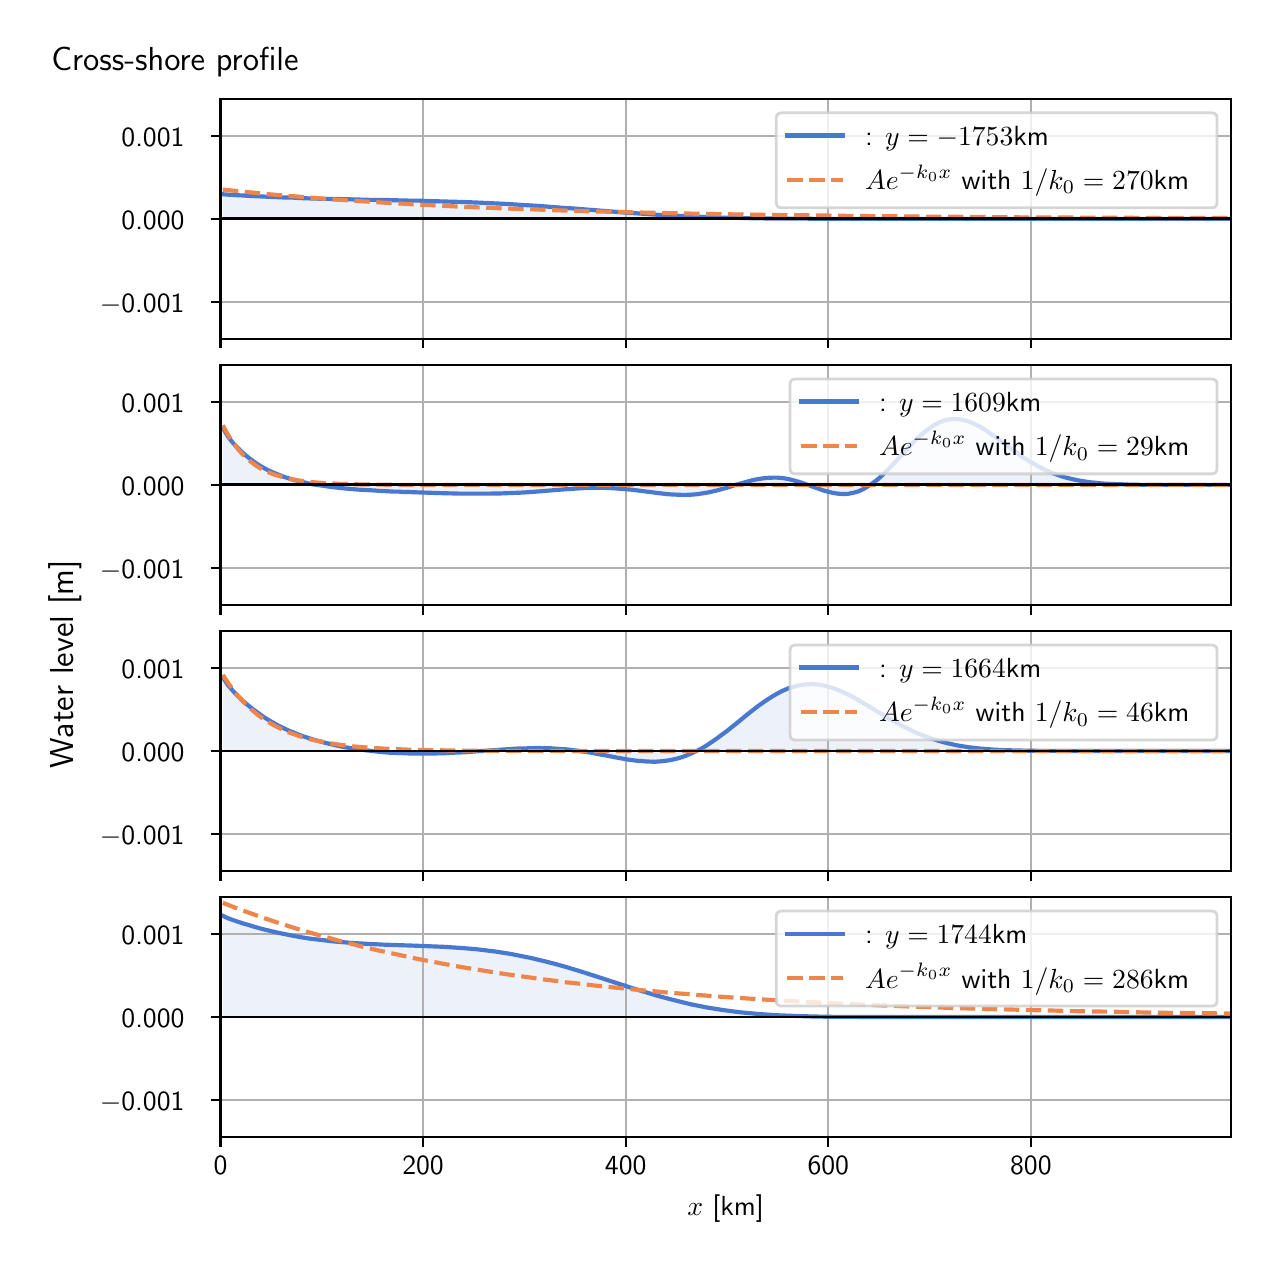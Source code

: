 \begingroup%
\makeatletter%
\begin{pgfpicture}%
\pgfpathrectangle{\pgfpointorigin}{\pgfqpoint{6.117in}{6.068in}}%
\pgfusepath{use as bounding box, clip}%
\begin{pgfscope}%
\pgfsetbuttcap%
\pgfsetmiterjoin%
\definecolor{currentfill}{rgb}{1.0,1.0,1.0}%
\pgfsetfillcolor{currentfill}%
\pgfsetlinewidth{0.0pt}%
\definecolor{currentstroke}{rgb}{1.0,1.0,1.0}%
\pgfsetstrokecolor{currentstroke}%
\pgfsetdash{}{0pt}%
\pgfpathmoveto{\pgfqpoint{0.0in}{0.0in}}%
\pgfpathlineto{\pgfqpoint{6.117in}{0.0in}}%
\pgfpathlineto{\pgfqpoint{6.117in}{6.068in}}%
\pgfpathlineto{\pgfqpoint{0.0in}{6.068in}}%
\pgfpathlineto{\pgfqpoint{0.0in}{0.0in}}%
\pgfpathclose%
\pgfusepath{fill}%
\end{pgfscope}%
\begin{pgfscope}%
\pgfsetbuttcap%
\pgfsetmiterjoin%
\definecolor{currentfill}{rgb}{1.0,1.0,1.0}%
\pgfsetfillcolor{currentfill}%
\pgfsetlinewidth{0.0pt}%
\definecolor{currentstroke}{rgb}{0.0,0.0,0.0}%
\pgfsetstrokecolor{currentstroke}%
\pgfsetstrokeopacity{0.0}%
\pgfsetdash{}{0pt}%
\pgfpathmoveto{\pgfqpoint{0.964in}{4.513in}}%
\pgfpathlineto{\pgfqpoint{6.017in}{4.513in}}%
\pgfpathlineto{\pgfqpoint{6.017in}{5.711in}}%
\pgfpathlineto{\pgfqpoint{0.964in}{5.711in}}%
\pgfpathlineto{\pgfqpoint{0.964in}{4.513in}}%
\pgfpathclose%
\pgfusepath{fill}%
\end{pgfscope}%
\begin{pgfscope}%
\pgfpathrectangle{\pgfqpoint{0.964in}{4.513in}}{\pgfqpoint{5.053in}{1.198in}}%
\pgfusepath{clip}%
\pgfsetbuttcap%
\pgfsetroundjoin%
\definecolor{currentfill}{rgb}{0.282,0.471,0.816}%
\pgfsetfillcolor{currentfill}%
\pgfsetfillopacity{0.1}%
\pgfsetlinewidth{0.0pt}%
\definecolor{currentstroke}{rgb}{0.0,0.0,0.0}%
\pgfsetstrokecolor{currentstroke}%
\pgfsetdash{}{0pt}%
\pgfpathmoveto{\pgfqpoint{0.976in}{5.112in}}%
\pgfpathlineto{\pgfqpoint{0.976in}{5.235in}}%
\pgfpathlineto{\pgfqpoint{1.002in}{5.233in}}%
\pgfpathlineto{\pgfqpoint{1.027in}{5.232in}}%
\pgfpathlineto{\pgfqpoint{1.052in}{5.23in}}%
\pgfpathlineto{\pgfqpoint{1.077in}{5.229in}}%
\pgfpathlineto{\pgfqpoint{1.103in}{5.227in}}%
\pgfpathlineto{\pgfqpoint{1.128in}{5.226in}}%
\pgfpathlineto{\pgfqpoint{1.153in}{5.225in}}%
\pgfpathlineto{\pgfqpoint{1.178in}{5.224in}}%
\pgfpathlineto{\pgfqpoint{1.203in}{5.223in}}%
\pgfpathlineto{\pgfqpoint{1.229in}{5.222in}}%
\pgfpathlineto{\pgfqpoint{1.254in}{5.22in}}%
\pgfpathlineto{\pgfqpoint{1.279in}{5.219in}}%
\pgfpathlineto{\pgfqpoint{1.304in}{5.218in}}%
\pgfpathlineto{\pgfqpoint{1.329in}{5.218in}}%
\pgfpathlineto{\pgfqpoint{1.355in}{5.216in}}%
\pgfpathlineto{\pgfqpoint{1.38in}{5.216in}}%
\pgfpathlineto{\pgfqpoint{1.405in}{5.215in}}%
\pgfpathlineto{\pgfqpoint{1.43in}{5.214in}}%
\pgfpathlineto{\pgfqpoint{1.455in}{5.213in}}%
\pgfpathlineto{\pgfqpoint{1.481in}{5.212in}}%
\pgfpathlineto{\pgfqpoint{1.506in}{5.212in}}%
\pgfpathlineto{\pgfqpoint{1.531in}{5.211in}}%
\pgfpathlineto{\pgfqpoint{1.556in}{5.211in}}%
\pgfpathlineto{\pgfqpoint{1.581in}{5.21in}}%
\pgfpathlineto{\pgfqpoint{1.607in}{5.21in}}%
\pgfpathlineto{\pgfqpoint{1.632in}{5.209in}}%
\pgfpathlineto{\pgfqpoint{1.657in}{5.208in}}%
\pgfpathlineto{\pgfqpoint{1.682in}{5.208in}}%
\pgfpathlineto{\pgfqpoint{1.707in}{5.207in}}%
\pgfpathlineto{\pgfqpoint{1.733in}{5.207in}}%
\pgfpathlineto{\pgfqpoint{1.758in}{5.207in}}%
\pgfpathlineto{\pgfqpoint{1.783in}{5.206in}}%
\pgfpathlineto{\pgfqpoint{1.808in}{5.206in}}%
\pgfpathlineto{\pgfqpoint{1.833in}{5.205in}}%
\pgfpathlineto{\pgfqpoint{1.859in}{5.205in}}%
\pgfpathlineto{\pgfqpoint{1.884in}{5.204in}}%
\pgfpathlineto{\pgfqpoint{1.909in}{5.203in}}%
\pgfpathlineto{\pgfqpoint{1.934in}{5.203in}}%
\pgfpathlineto{\pgfqpoint{1.959in}{5.203in}}%
\pgfpathlineto{\pgfqpoint{1.985in}{5.202in}}%
\pgfpathlineto{\pgfqpoint{2.01in}{5.201in}}%
\pgfpathlineto{\pgfqpoint{2.035in}{5.201in}}%
\pgfpathlineto{\pgfqpoint{2.06in}{5.2in}}%
\pgfpathlineto{\pgfqpoint{2.085in}{5.199in}}%
\pgfpathlineto{\pgfqpoint{2.111in}{5.198in}}%
\pgfpathlineto{\pgfqpoint{2.136in}{5.197in}}%
\pgfpathlineto{\pgfqpoint{2.161in}{5.197in}}%
\pgfpathlineto{\pgfqpoint{2.186in}{5.196in}}%
\pgfpathlineto{\pgfqpoint{2.211in}{5.195in}}%
\pgfpathlineto{\pgfqpoint{2.237in}{5.194in}}%
\pgfpathlineto{\pgfqpoint{2.262in}{5.193in}}%
\pgfpathlineto{\pgfqpoint{2.287in}{5.192in}}%
\pgfpathlineto{\pgfqpoint{2.312in}{5.19in}}%
\pgfpathlineto{\pgfqpoint{2.337in}{5.189in}}%
\pgfpathlineto{\pgfqpoint{2.363in}{5.188in}}%
\pgfpathlineto{\pgfqpoint{2.388in}{5.187in}}%
\pgfpathlineto{\pgfqpoint{2.413in}{5.185in}}%
\pgfpathlineto{\pgfqpoint{2.438in}{5.184in}}%
\pgfpathlineto{\pgfqpoint{2.463in}{5.182in}}%
\pgfpathlineto{\pgfqpoint{2.489in}{5.18in}}%
\pgfpathlineto{\pgfqpoint{2.514in}{5.179in}}%
\pgfpathlineto{\pgfqpoint{2.539in}{5.177in}}%
\pgfpathlineto{\pgfqpoint{2.564in}{5.176in}}%
\pgfpathlineto{\pgfqpoint{2.589in}{5.174in}}%
\pgfpathlineto{\pgfqpoint{2.615in}{5.172in}}%
\pgfpathlineto{\pgfqpoint{2.64in}{5.17in}}%
\pgfpathlineto{\pgfqpoint{2.665in}{5.168in}}%
\pgfpathlineto{\pgfqpoint{2.69in}{5.166in}}%
\pgfpathlineto{\pgfqpoint{2.715in}{5.165in}}%
\pgfpathlineto{\pgfqpoint{2.741in}{5.163in}}%
\pgfpathlineto{\pgfqpoint{2.766in}{5.161in}}%
\pgfpathlineto{\pgfqpoint{2.791in}{5.159in}}%
\pgfpathlineto{\pgfqpoint{2.816in}{5.157in}}%
\pgfpathlineto{\pgfqpoint{2.841in}{5.155in}}%
\pgfpathlineto{\pgfqpoint{2.867in}{5.153in}}%
\pgfpathlineto{\pgfqpoint{2.892in}{5.151in}}%
\pgfpathlineto{\pgfqpoint{2.917in}{5.149in}}%
\pgfpathlineto{\pgfqpoint{2.942in}{5.147in}}%
\pgfpathlineto{\pgfqpoint{2.967in}{5.145in}}%
\pgfpathlineto{\pgfqpoint{2.993in}{5.143in}}%
\pgfpathlineto{\pgfqpoint{3.018in}{5.141in}}%
\pgfpathlineto{\pgfqpoint{3.043in}{5.14in}}%
\pgfpathlineto{\pgfqpoint{3.068in}{5.138in}}%
\pgfpathlineto{\pgfqpoint{3.093in}{5.136in}}%
\pgfpathlineto{\pgfqpoint{3.119in}{5.135in}}%
\pgfpathlineto{\pgfqpoint{3.144in}{5.133in}}%
\pgfpathlineto{\pgfqpoint{3.169in}{5.131in}}%
\pgfpathlineto{\pgfqpoint{3.194in}{5.13in}}%
\pgfpathlineto{\pgfqpoint{3.219in}{5.129in}}%
\pgfpathlineto{\pgfqpoint{3.245in}{5.127in}}%
\pgfpathlineto{\pgfqpoint{3.27in}{5.126in}}%
\pgfpathlineto{\pgfqpoint{3.295in}{5.125in}}%
\pgfpathlineto{\pgfqpoint{3.32in}{5.124in}}%
\pgfpathlineto{\pgfqpoint{3.345in}{5.123in}}%
\pgfpathlineto{\pgfqpoint{3.371in}{5.122in}}%
\pgfpathlineto{\pgfqpoint{3.396in}{5.121in}}%
\pgfpathlineto{\pgfqpoint{3.421in}{5.12in}}%
\pgfpathlineto{\pgfqpoint{3.446in}{5.119in}}%
\pgfpathlineto{\pgfqpoint{3.471in}{5.118in}}%
\pgfpathlineto{\pgfqpoint{3.497in}{5.118in}}%
\pgfpathlineto{\pgfqpoint{3.522in}{5.117in}}%
\pgfpathlineto{\pgfqpoint{3.547in}{5.117in}}%
\pgfpathlineto{\pgfqpoint{3.572in}{5.116in}}%
\pgfpathlineto{\pgfqpoint{3.597in}{5.116in}}%
\pgfpathlineto{\pgfqpoint{3.623in}{5.115in}}%
\pgfpathlineto{\pgfqpoint{3.648in}{5.115in}}%
\pgfpathlineto{\pgfqpoint{3.673in}{5.114in}}%
\pgfpathlineto{\pgfqpoint{3.698in}{5.114in}}%
\pgfpathlineto{\pgfqpoint{3.723in}{5.114in}}%
\pgfpathlineto{\pgfqpoint{3.749in}{5.114in}}%
\pgfpathlineto{\pgfqpoint{3.774in}{5.114in}}%
\pgfpathlineto{\pgfqpoint{3.799in}{5.113in}}%
\pgfpathlineto{\pgfqpoint{3.824in}{5.113in}}%
\pgfpathlineto{\pgfqpoint{3.849in}{5.113in}}%
\pgfpathlineto{\pgfqpoint{3.875in}{5.113in}}%
\pgfpathlineto{\pgfqpoint{3.9in}{5.113in}}%
\pgfpathlineto{\pgfqpoint{3.925in}{5.112in}}%
\pgfpathlineto{\pgfqpoint{3.95in}{5.112in}}%
\pgfpathlineto{\pgfqpoint{3.975in}{5.112in}}%
\pgfpathlineto{\pgfqpoint{4.001in}{5.112in}}%
\pgfpathlineto{\pgfqpoint{4.026in}{5.112in}}%
\pgfpathlineto{\pgfqpoint{4.051in}{5.112in}}%
\pgfpathlineto{\pgfqpoint{4.076in}{5.112in}}%
\pgfpathlineto{\pgfqpoint{4.101in}{5.112in}}%
\pgfpathlineto{\pgfqpoint{4.127in}{5.112in}}%
\pgfpathlineto{\pgfqpoint{4.152in}{5.112in}}%
\pgfpathlineto{\pgfqpoint{4.177in}{5.112in}}%
\pgfpathlineto{\pgfqpoint{4.202in}{5.112in}}%
\pgfpathlineto{\pgfqpoint{4.227in}{5.112in}}%
\pgfpathlineto{\pgfqpoint{4.253in}{5.112in}}%
\pgfpathlineto{\pgfqpoint{4.278in}{5.112in}}%
\pgfpathlineto{\pgfqpoint{4.303in}{5.112in}}%
\pgfpathlineto{\pgfqpoint{4.328in}{5.112in}}%
\pgfpathlineto{\pgfqpoint{4.353in}{5.112in}}%
\pgfpathlineto{\pgfqpoint{4.379in}{5.112in}}%
\pgfpathlineto{\pgfqpoint{4.404in}{5.112in}}%
\pgfpathlineto{\pgfqpoint{4.429in}{5.112in}}%
\pgfpathlineto{\pgfqpoint{4.454in}{5.112in}}%
\pgfpathlineto{\pgfqpoint{4.479in}{5.112in}}%
\pgfpathlineto{\pgfqpoint{4.505in}{5.112in}}%
\pgfpathlineto{\pgfqpoint{4.53in}{5.112in}}%
\pgfpathlineto{\pgfqpoint{4.555in}{5.112in}}%
\pgfpathlineto{\pgfqpoint{4.58in}{5.112in}}%
\pgfpathlineto{\pgfqpoint{4.605in}{5.112in}}%
\pgfpathlineto{\pgfqpoint{4.631in}{5.112in}}%
\pgfpathlineto{\pgfqpoint{4.656in}{5.112in}}%
\pgfpathlineto{\pgfqpoint{4.681in}{5.112in}}%
\pgfpathlineto{\pgfqpoint{4.706in}{5.112in}}%
\pgfpathlineto{\pgfqpoint{4.731in}{5.112in}}%
\pgfpathlineto{\pgfqpoint{4.757in}{5.112in}}%
\pgfpathlineto{\pgfqpoint{4.782in}{5.112in}}%
\pgfpathlineto{\pgfqpoint{4.807in}{5.112in}}%
\pgfpathlineto{\pgfqpoint{4.832in}{5.112in}}%
\pgfpathlineto{\pgfqpoint{4.857in}{5.112in}}%
\pgfpathlineto{\pgfqpoint{4.883in}{5.112in}}%
\pgfpathlineto{\pgfqpoint{4.908in}{5.112in}}%
\pgfpathlineto{\pgfqpoint{4.933in}{5.112in}}%
\pgfpathlineto{\pgfqpoint{4.958in}{5.112in}}%
\pgfpathlineto{\pgfqpoint{4.983in}{5.112in}}%
\pgfpathlineto{\pgfqpoint{5.009in}{5.112in}}%
\pgfpathlineto{\pgfqpoint{5.034in}{5.112in}}%
\pgfpathlineto{\pgfqpoint{5.059in}{5.112in}}%
\pgfpathlineto{\pgfqpoint{5.084in}{5.112in}}%
\pgfpathlineto{\pgfqpoint{5.109in}{5.112in}}%
\pgfpathlineto{\pgfqpoint{5.135in}{5.112in}}%
\pgfpathlineto{\pgfqpoint{5.16in}{5.112in}}%
\pgfpathlineto{\pgfqpoint{5.185in}{5.112in}}%
\pgfpathlineto{\pgfqpoint{5.21in}{5.112in}}%
\pgfpathlineto{\pgfqpoint{5.235in}{5.112in}}%
\pgfpathlineto{\pgfqpoint{5.261in}{5.112in}}%
\pgfpathlineto{\pgfqpoint{5.286in}{5.112in}}%
\pgfpathlineto{\pgfqpoint{5.311in}{5.112in}}%
\pgfpathlineto{\pgfqpoint{5.336in}{5.112in}}%
\pgfpathlineto{\pgfqpoint{5.361in}{5.112in}}%
\pgfpathlineto{\pgfqpoint{5.387in}{5.112in}}%
\pgfpathlineto{\pgfqpoint{5.412in}{5.112in}}%
\pgfpathlineto{\pgfqpoint{5.437in}{5.112in}}%
\pgfpathlineto{\pgfqpoint{5.462in}{5.112in}}%
\pgfpathlineto{\pgfqpoint{5.487in}{5.112in}}%
\pgfpathlineto{\pgfqpoint{5.513in}{5.112in}}%
\pgfpathlineto{\pgfqpoint{5.538in}{5.112in}}%
\pgfpathlineto{\pgfqpoint{5.563in}{5.112in}}%
\pgfpathlineto{\pgfqpoint{5.588in}{5.112in}}%
\pgfpathlineto{\pgfqpoint{5.613in}{5.112in}}%
\pgfpathlineto{\pgfqpoint{5.639in}{5.112in}}%
\pgfpathlineto{\pgfqpoint{5.664in}{5.112in}}%
\pgfpathlineto{\pgfqpoint{5.689in}{5.112in}}%
\pgfpathlineto{\pgfqpoint{5.714in}{5.112in}}%
\pgfpathlineto{\pgfqpoint{5.739in}{5.112in}}%
\pgfpathlineto{\pgfqpoint{5.765in}{5.112in}}%
\pgfpathlineto{\pgfqpoint{5.79in}{5.112in}}%
\pgfpathlineto{\pgfqpoint{5.815in}{5.112in}}%
\pgfpathlineto{\pgfqpoint{5.84in}{5.112in}}%
\pgfpathlineto{\pgfqpoint{5.865in}{5.112in}}%
\pgfpathlineto{\pgfqpoint{5.891in}{5.112in}}%
\pgfpathlineto{\pgfqpoint{5.916in}{5.112in}}%
\pgfpathlineto{\pgfqpoint{5.941in}{5.112in}}%
\pgfpathlineto{\pgfqpoint{5.966in}{5.112in}}%
\pgfpathlineto{\pgfqpoint{5.991in}{5.112in}}%
\pgfpathlineto{\pgfqpoint{6.017in}{5.112in}}%
\pgfpathlineto{\pgfqpoint{6.017in}{5.112in}}%
\pgfpathlineto{\pgfqpoint{6.017in}{5.112in}}%
\pgfpathlineto{\pgfqpoint{5.991in}{5.112in}}%
\pgfpathlineto{\pgfqpoint{5.966in}{5.112in}}%
\pgfpathlineto{\pgfqpoint{5.941in}{5.112in}}%
\pgfpathlineto{\pgfqpoint{5.916in}{5.112in}}%
\pgfpathlineto{\pgfqpoint{5.891in}{5.112in}}%
\pgfpathlineto{\pgfqpoint{5.865in}{5.112in}}%
\pgfpathlineto{\pgfqpoint{5.84in}{5.112in}}%
\pgfpathlineto{\pgfqpoint{5.815in}{5.112in}}%
\pgfpathlineto{\pgfqpoint{5.79in}{5.112in}}%
\pgfpathlineto{\pgfqpoint{5.765in}{5.112in}}%
\pgfpathlineto{\pgfqpoint{5.739in}{5.112in}}%
\pgfpathlineto{\pgfqpoint{5.714in}{5.112in}}%
\pgfpathlineto{\pgfqpoint{5.689in}{5.112in}}%
\pgfpathlineto{\pgfqpoint{5.664in}{5.112in}}%
\pgfpathlineto{\pgfqpoint{5.639in}{5.112in}}%
\pgfpathlineto{\pgfqpoint{5.613in}{5.112in}}%
\pgfpathlineto{\pgfqpoint{5.588in}{5.112in}}%
\pgfpathlineto{\pgfqpoint{5.563in}{5.112in}}%
\pgfpathlineto{\pgfqpoint{5.538in}{5.112in}}%
\pgfpathlineto{\pgfqpoint{5.513in}{5.112in}}%
\pgfpathlineto{\pgfqpoint{5.487in}{5.112in}}%
\pgfpathlineto{\pgfqpoint{5.462in}{5.112in}}%
\pgfpathlineto{\pgfqpoint{5.437in}{5.112in}}%
\pgfpathlineto{\pgfqpoint{5.412in}{5.112in}}%
\pgfpathlineto{\pgfqpoint{5.387in}{5.112in}}%
\pgfpathlineto{\pgfqpoint{5.361in}{5.112in}}%
\pgfpathlineto{\pgfqpoint{5.336in}{5.112in}}%
\pgfpathlineto{\pgfqpoint{5.311in}{5.112in}}%
\pgfpathlineto{\pgfqpoint{5.286in}{5.112in}}%
\pgfpathlineto{\pgfqpoint{5.261in}{5.112in}}%
\pgfpathlineto{\pgfqpoint{5.235in}{5.112in}}%
\pgfpathlineto{\pgfqpoint{5.21in}{5.112in}}%
\pgfpathlineto{\pgfqpoint{5.185in}{5.112in}}%
\pgfpathlineto{\pgfqpoint{5.16in}{5.112in}}%
\pgfpathlineto{\pgfqpoint{5.135in}{5.112in}}%
\pgfpathlineto{\pgfqpoint{5.109in}{5.112in}}%
\pgfpathlineto{\pgfqpoint{5.084in}{5.112in}}%
\pgfpathlineto{\pgfqpoint{5.059in}{5.112in}}%
\pgfpathlineto{\pgfqpoint{5.034in}{5.112in}}%
\pgfpathlineto{\pgfqpoint{5.009in}{5.112in}}%
\pgfpathlineto{\pgfqpoint{4.983in}{5.112in}}%
\pgfpathlineto{\pgfqpoint{4.958in}{5.112in}}%
\pgfpathlineto{\pgfqpoint{4.933in}{5.112in}}%
\pgfpathlineto{\pgfqpoint{4.908in}{5.112in}}%
\pgfpathlineto{\pgfqpoint{4.883in}{5.112in}}%
\pgfpathlineto{\pgfqpoint{4.857in}{5.112in}}%
\pgfpathlineto{\pgfqpoint{4.832in}{5.112in}}%
\pgfpathlineto{\pgfqpoint{4.807in}{5.112in}}%
\pgfpathlineto{\pgfqpoint{4.782in}{5.112in}}%
\pgfpathlineto{\pgfqpoint{4.757in}{5.112in}}%
\pgfpathlineto{\pgfqpoint{4.731in}{5.112in}}%
\pgfpathlineto{\pgfqpoint{4.706in}{5.112in}}%
\pgfpathlineto{\pgfqpoint{4.681in}{5.112in}}%
\pgfpathlineto{\pgfqpoint{4.656in}{5.112in}}%
\pgfpathlineto{\pgfqpoint{4.631in}{5.112in}}%
\pgfpathlineto{\pgfqpoint{4.605in}{5.112in}}%
\pgfpathlineto{\pgfqpoint{4.58in}{5.112in}}%
\pgfpathlineto{\pgfqpoint{4.555in}{5.112in}}%
\pgfpathlineto{\pgfqpoint{4.53in}{5.112in}}%
\pgfpathlineto{\pgfqpoint{4.505in}{5.112in}}%
\pgfpathlineto{\pgfqpoint{4.479in}{5.112in}}%
\pgfpathlineto{\pgfqpoint{4.454in}{5.112in}}%
\pgfpathlineto{\pgfqpoint{4.429in}{5.112in}}%
\pgfpathlineto{\pgfqpoint{4.404in}{5.112in}}%
\pgfpathlineto{\pgfqpoint{4.379in}{5.112in}}%
\pgfpathlineto{\pgfqpoint{4.353in}{5.112in}}%
\pgfpathlineto{\pgfqpoint{4.328in}{5.112in}}%
\pgfpathlineto{\pgfqpoint{4.303in}{5.112in}}%
\pgfpathlineto{\pgfqpoint{4.278in}{5.112in}}%
\pgfpathlineto{\pgfqpoint{4.253in}{5.112in}}%
\pgfpathlineto{\pgfqpoint{4.227in}{5.112in}}%
\pgfpathlineto{\pgfqpoint{4.202in}{5.112in}}%
\pgfpathlineto{\pgfqpoint{4.177in}{5.112in}}%
\pgfpathlineto{\pgfqpoint{4.152in}{5.112in}}%
\pgfpathlineto{\pgfqpoint{4.127in}{5.112in}}%
\pgfpathlineto{\pgfqpoint{4.101in}{5.112in}}%
\pgfpathlineto{\pgfqpoint{4.076in}{5.112in}}%
\pgfpathlineto{\pgfqpoint{4.051in}{5.112in}}%
\pgfpathlineto{\pgfqpoint{4.026in}{5.112in}}%
\pgfpathlineto{\pgfqpoint{4.001in}{5.112in}}%
\pgfpathlineto{\pgfqpoint{3.975in}{5.112in}}%
\pgfpathlineto{\pgfqpoint{3.95in}{5.112in}}%
\pgfpathlineto{\pgfqpoint{3.925in}{5.112in}}%
\pgfpathlineto{\pgfqpoint{3.9in}{5.112in}}%
\pgfpathlineto{\pgfqpoint{3.875in}{5.112in}}%
\pgfpathlineto{\pgfqpoint{3.849in}{5.112in}}%
\pgfpathlineto{\pgfqpoint{3.824in}{5.112in}}%
\pgfpathlineto{\pgfqpoint{3.799in}{5.112in}}%
\pgfpathlineto{\pgfqpoint{3.774in}{5.112in}}%
\pgfpathlineto{\pgfqpoint{3.749in}{5.112in}}%
\pgfpathlineto{\pgfqpoint{3.723in}{5.112in}}%
\pgfpathlineto{\pgfqpoint{3.698in}{5.112in}}%
\pgfpathlineto{\pgfqpoint{3.673in}{5.112in}}%
\pgfpathlineto{\pgfqpoint{3.648in}{5.112in}}%
\pgfpathlineto{\pgfqpoint{3.623in}{5.112in}}%
\pgfpathlineto{\pgfqpoint{3.597in}{5.112in}}%
\pgfpathlineto{\pgfqpoint{3.572in}{5.112in}}%
\pgfpathlineto{\pgfqpoint{3.547in}{5.112in}}%
\pgfpathlineto{\pgfqpoint{3.522in}{5.112in}}%
\pgfpathlineto{\pgfqpoint{3.497in}{5.112in}}%
\pgfpathlineto{\pgfqpoint{3.471in}{5.112in}}%
\pgfpathlineto{\pgfqpoint{3.446in}{5.112in}}%
\pgfpathlineto{\pgfqpoint{3.421in}{5.112in}}%
\pgfpathlineto{\pgfqpoint{3.396in}{5.112in}}%
\pgfpathlineto{\pgfqpoint{3.371in}{5.112in}}%
\pgfpathlineto{\pgfqpoint{3.345in}{5.112in}}%
\pgfpathlineto{\pgfqpoint{3.32in}{5.112in}}%
\pgfpathlineto{\pgfqpoint{3.295in}{5.112in}}%
\pgfpathlineto{\pgfqpoint{3.27in}{5.112in}}%
\pgfpathlineto{\pgfqpoint{3.245in}{5.112in}}%
\pgfpathlineto{\pgfqpoint{3.219in}{5.112in}}%
\pgfpathlineto{\pgfqpoint{3.194in}{5.112in}}%
\pgfpathlineto{\pgfqpoint{3.169in}{5.112in}}%
\pgfpathlineto{\pgfqpoint{3.144in}{5.112in}}%
\pgfpathlineto{\pgfqpoint{3.119in}{5.112in}}%
\pgfpathlineto{\pgfqpoint{3.093in}{5.112in}}%
\pgfpathlineto{\pgfqpoint{3.068in}{5.112in}}%
\pgfpathlineto{\pgfqpoint{3.043in}{5.112in}}%
\pgfpathlineto{\pgfqpoint{3.018in}{5.112in}}%
\pgfpathlineto{\pgfqpoint{2.993in}{5.112in}}%
\pgfpathlineto{\pgfqpoint{2.967in}{5.112in}}%
\pgfpathlineto{\pgfqpoint{2.942in}{5.112in}}%
\pgfpathlineto{\pgfqpoint{2.917in}{5.112in}}%
\pgfpathlineto{\pgfqpoint{2.892in}{5.112in}}%
\pgfpathlineto{\pgfqpoint{2.867in}{5.112in}}%
\pgfpathlineto{\pgfqpoint{2.841in}{5.112in}}%
\pgfpathlineto{\pgfqpoint{2.816in}{5.112in}}%
\pgfpathlineto{\pgfqpoint{2.791in}{5.112in}}%
\pgfpathlineto{\pgfqpoint{2.766in}{5.112in}}%
\pgfpathlineto{\pgfqpoint{2.741in}{5.112in}}%
\pgfpathlineto{\pgfqpoint{2.715in}{5.112in}}%
\pgfpathlineto{\pgfqpoint{2.69in}{5.112in}}%
\pgfpathlineto{\pgfqpoint{2.665in}{5.112in}}%
\pgfpathlineto{\pgfqpoint{2.64in}{5.112in}}%
\pgfpathlineto{\pgfqpoint{2.615in}{5.112in}}%
\pgfpathlineto{\pgfqpoint{2.589in}{5.112in}}%
\pgfpathlineto{\pgfqpoint{2.564in}{5.112in}}%
\pgfpathlineto{\pgfqpoint{2.539in}{5.112in}}%
\pgfpathlineto{\pgfqpoint{2.514in}{5.112in}}%
\pgfpathlineto{\pgfqpoint{2.489in}{5.112in}}%
\pgfpathlineto{\pgfqpoint{2.463in}{5.112in}}%
\pgfpathlineto{\pgfqpoint{2.438in}{5.112in}}%
\pgfpathlineto{\pgfqpoint{2.413in}{5.112in}}%
\pgfpathlineto{\pgfqpoint{2.388in}{5.112in}}%
\pgfpathlineto{\pgfqpoint{2.363in}{5.112in}}%
\pgfpathlineto{\pgfqpoint{2.337in}{5.112in}}%
\pgfpathlineto{\pgfqpoint{2.312in}{5.112in}}%
\pgfpathlineto{\pgfqpoint{2.287in}{5.112in}}%
\pgfpathlineto{\pgfqpoint{2.262in}{5.112in}}%
\pgfpathlineto{\pgfqpoint{2.237in}{5.112in}}%
\pgfpathlineto{\pgfqpoint{2.211in}{5.112in}}%
\pgfpathlineto{\pgfqpoint{2.186in}{5.112in}}%
\pgfpathlineto{\pgfqpoint{2.161in}{5.112in}}%
\pgfpathlineto{\pgfqpoint{2.136in}{5.112in}}%
\pgfpathlineto{\pgfqpoint{2.111in}{5.112in}}%
\pgfpathlineto{\pgfqpoint{2.085in}{5.112in}}%
\pgfpathlineto{\pgfqpoint{2.06in}{5.112in}}%
\pgfpathlineto{\pgfqpoint{2.035in}{5.112in}}%
\pgfpathlineto{\pgfqpoint{2.01in}{5.112in}}%
\pgfpathlineto{\pgfqpoint{1.985in}{5.112in}}%
\pgfpathlineto{\pgfqpoint{1.959in}{5.112in}}%
\pgfpathlineto{\pgfqpoint{1.934in}{5.112in}}%
\pgfpathlineto{\pgfqpoint{1.909in}{5.112in}}%
\pgfpathlineto{\pgfqpoint{1.884in}{5.112in}}%
\pgfpathlineto{\pgfqpoint{1.859in}{5.112in}}%
\pgfpathlineto{\pgfqpoint{1.833in}{5.112in}}%
\pgfpathlineto{\pgfqpoint{1.808in}{5.112in}}%
\pgfpathlineto{\pgfqpoint{1.783in}{5.112in}}%
\pgfpathlineto{\pgfqpoint{1.758in}{5.112in}}%
\pgfpathlineto{\pgfqpoint{1.733in}{5.112in}}%
\pgfpathlineto{\pgfqpoint{1.707in}{5.112in}}%
\pgfpathlineto{\pgfqpoint{1.682in}{5.112in}}%
\pgfpathlineto{\pgfqpoint{1.657in}{5.112in}}%
\pgfpathlineto{\pgfqpoint{1.632in}{5.112in}}%
\pgfpathlineto{\pgfqpoint{1.607in}{5.112in}}%
\pgfpathlineto{\pgfqpoint{1.581in}{5.112in}}%
\pgfpathlineto{\pgfqpoint{1.556in}{5.112in}}%
\pgfpathlineto{\pgfqpoint{1.531in}{5.112in}}%
\pgfpathlineto{\pgfqpoint{1.506in}{5.112in}}%
\pgfpathlineto{\pgfqpoint{1.481in}{5.112in}}%
\pgfpathlineto{\pgfqpoint{1.455in}{5.112in}}%
\pgfpathlineto{\pgfqpoint{1.43in}{5.112in}}%
\pgfpathlineto{\pgfqpoint{1.405in}{5.112in}}%
\pgfpathlineto{\pgfqpoint{1.38in}{5.112in}}%
\pgfpathlineto{\pgfqpoint{1.355in}{5.112in}}%
\pgfpathlineto{\pgfqpoint{1.329in}{5.112in}}%
\pgfpathlineto{\pgfqpoint{1.304in}{5.112in}}%
\pgfpathlineto{\pgfqpoint{1.279in}{5.112in}}%
\pgfpathlineto{\pgfqpoint{1.254in}{5.112in}}%
\pgfpathlineto{\pgfqpoint{1.229in}{5.112in}}%
\pgfpathlineto{\pgfqpoint{1.203in}{5.112in}}%
\pgfpathlineto{\pgfqpoint{1.178in}{5.112in}}%
\pgfpathlineto{\pgfqpoint{1.153in}{5.112in}}%
\pgfpathlineto{\pgfqpoint{1.128in}{5.112in}}%
\pgfpathlineto{\pgfqpoint{1.103in}{5.112in}}%
\pgfpathlineto{\pgfqpoint{1.077in}{5.112in}}%
\pgfpathlineto{\pgfqpoint{1.052in}{5.112in}}%
\pgfpathlineto{\pgfqpoint{1.027in}{5.112in}}%
\pgfpathlineto{\pgfqpoint{1.002in}{5.112in}}%
\pgfpathlineto{\pgfqpoint{0.976in}{5.112in}}%
\pgfpathlineto{\pgfqpoint{0.976in}{5.112in}}%
\pgfpathclose%
\pgfusepath{fill}%
\end{pgfscope}%
\begin{pgfscope}%
\pgfpathrectangle{\pgfqpoint{0.964in}{4.513in}}{\pgfqpoint{5.053in}{1.198in}}%
\pgfusepath{clip}%
\pgfsetrectcap%
\pgfsetroundjoin%
\pgfsetlinewidth{0.803pt}%
\definecolor{currentstroke}{rgb}{0.69,0.69,0.69}%
\pgfsetstrokecolor{currentstroke}%
\pgfsetdash{}{0pt}%
\pgfpathmoveto{\pgfqpoint{0.964in}{4.513in}}%
\pgfpathlineto{\pgfqpoint{0.964in}{5.711in}}%
\pgfusepath{stroke}%
\end{pgfscope}%
\begin{pgfscope}%
\pgfsetbuttcap%
\pgfsetroundjoin%
\definecolor{currentfill}{rgb}{0.0,0.0,0.0}%
\pgfsetfillcolor{currentfill}%
\pgfsetlinewidth{0.803pt}%
\definecolor{currentstroke}{rgb}{0.0,0.0,0.0}%
\pgfsetstrokecolor{currentstroke}%
\pgfsetdash{}{0pt}%
\pgfsys@defobject{currentmarker}{\pgfqpoint{0.0in}{-0.049in}}{\pgfqpoint{0.0in}{0.0in}}{%
\pgfpathmoveto{\pgfqpoint{0.0in}{0.0in}}%
\pgfpathlineto{\pgfqpoint{0.0in}{-0.049in}}%
\pgfusepath{stroke,fill}%
}%
\begin{pgfscope}%
\pgfsys@transformshift{0.964in}{4.513in}%
\pgfsys@useobject{currentmarker}{}%
\end{pgfscope}%
\end{pgfscope}%
\begin{pgfscope}%
\pgfpathrectangle{\pgfqpoint{0.964in}{4.513in}}{\pgfqpoint{5.053in}{1.198in}}%
\pgfusepath{clip}%
\pgfsetrectcap%
\pgfsetroundjoin%
\pgfsetlinewidth{0.803pt}%
\definecolor{currentstroke}{rgb}{0.69,0.69,0.69}%
\pgfsetstrokecolor{currentstroke}%
\pgfsetdash{}{0pt}%
\pgfpathmoveto{\pgfqpoint{1.977in}{4.513in}}%
\pgfpathlineto{\pgfqpoint{1.977in}{5.711in}}%
\pgfusepath{stroke}%
\end{pgfscope}%
\begin{pgfscope}%
\pgfsetbuttcap%
\pgfsetroundjoin%
\definecolor{currentfill}{rgb}{0.0,0.0,0.0}%
\pgfsetfillcolor{currentfill}%
\pgfsetlinewidth{0.803pt}%
\definecolor{currentstroke}{rgb}{0.0,0.0,0.0}%
\pgfsetstrokecolor{currentstroke}%
\pgfsetdash{}{0pt}%
\pgfsys@defobject{currentmarker}{\pgfqpoint{0.0in}{-0.049in}}{\pgfqpoint{0.0in}{0.0in}}{%
\pgfpathmoveto{\pgfqpoint{0.0in}{0.0in}}%
\pgfpathlineto{\pgfqpoint{0.0in}{-0.049in}}%
\pgfusepath{stroke,fill}%
}%
\begin{pgfscope}%
\pgfsys@transformshift{1.977in}{4.513in}%
\pgfsys@useobject{currentmarker}{}%
\end{pgfscope}%
\end{pgfscope}%
\begin{pgfscope}%
\pgfpathrectangle{\pgfqpoint{0.964in}{4.513in}}{\pgfqpoint{5.053in}{1.198in}}%
\pgfusepath{clip}%
\pgfsetrectcap%
\pgfsetroundjoin%
\pgfsetlinewidth{0.803pt}%
\definecolor{currentstroke}{rgb}{0.69,0.69,0.69}%
\pgfsetstrokecolor{currentstroke}%
\pgfsetdash{}{0pt}%
\pgfpathmoveto{\pgfqpoint{2.99in}{4.513in}}%
\pgfpathlineto{\pgfqpoint{2.99in}{5.711in}}%
\pgfusepath{stroke}%
\end{pgfscope}%
\begin{pgfscope}%
\pgfsetbuttcap%
\pgfsetroundjoin%
\definecolor{currentfill}{rgb}{0.0,0.0,0.0}%
\pgfsetfillcolor{currentfill}%
\pgfsetlinewidth{0.803pt}%
\definecolor{currentstroke}{rgb}{0.0,0.0,0.0}%
\pgfsetstrokecolor{currentstroke}%
\pgfsetdash{}{0pt}%
\pgfsys@defobject{currentmarker}{\pgfqpoint{0.0in}{-0.049in}}{\pgfqpoint{0.0in}{0.0in}}{%
\pgfpathmoveto{\pgfqpoint{0.0in}{0.0in}}%
\pgfpathlineto{\pgfqpoint{0.0in}{-0.049in}}%
\pgfusepath{stroke,fill}%
}%
\begin{pgfscope}%
\pgfsys@transformshift{2.99in}{4.513in}%
\pgfsys@useobject{currentmarker}{}%
\end{pgfscope}%
\end{pgfscope}%
\begin{pgfscope}%
\pgfpathrectangle{\pgfqpoint{0.964in}{4.513in}}{\pgfqpoint{5.053in}{1.198in}}%
\pgfusepath{clip}%
\pgfsetrectcap%
\pgfsetroundjoin%
\pgfsetlinewidth{0.803pt}%
\definecolor{currentstroke}{rgb}{0.69,0.69,0.69}%
\pgfsetstrokecolor{currentstroke}%
\pgfsetdash{}{0pt}%
\pgfpathmoveto{\pgfqpoint{4.003in}{4.513in}}%
\pgfpathlineto{\pgfqpoint{4.003in}{5.711in}}%
\pgfusepath{stroke}%
\end{pgfscope}%
\begin{pgfscope}%
\pgfsetbuttcap%
\pgfsetroundjoin%
\definecolor{currentfill}{rgb}{0.0,0.0,0.0}%
\pgfsetfillcolor{currentfill}%
\pgfsetlinewidth{0.803pt}%
\definecolor{currentstroke}{rgb}{0.0,0.0,0.0}%
\pgfsetstrokecolor{currentstroke}%
\pgfsetdash{}{0pt}%
\pgfsys@defobject{currentmarker}{\pgfqpoint{0.0in}{-0.049in}}{\pgfqpoint{0.0in}{0.0in}}{%
\pgfpathmoveto{\pgfqpoint{0.0in}{0.0in}}%
\pgfpathlineto{\pgfqpoint{0.0in}{-0.049in}}%
\pgfusepath{stroke,fill}%
}%
\begin{pgfscope}%
\pgfsys@transformshift{4.003in}{4.513in}%
\pgfsys@useobject{currentmarker}{}%
\end{pgfscope}%
\end{pgfscope}%
\begin{pgfscope}%
\pgfpathrectangle{\pgfqpoint{0.964in}{4.513in}}{\pgfqpoint{5.053in}{1.198in}}%
\pgfusepath{clip}%
\pgfsetrectcap%
\pgfsetroundjoin%
\pgfsetlinewidth{0.803pt}%
\definecolor{currentstroke}{rgb}{0.69,0.69,0.69}%
\pgfsetstrokecolor{currentstroke}%
\pgfsetdash{}{0pt}%
\pgfpathmoveto{\pgfqpoint{5.016in}{4.513in}}%
\pgfpathlineto{\pgfqpoint{5.016in}{5.711in}}%
\pgfusepath{stroke}%
\end{pgfscope}%
\begin{pgfscope}%
\pgfsetbuttcap%
\pgfsetroundjoin%
\definecolor{currentfill}{rgb}{0.0,0.0,0.0}%
\pgfsetfillcolor{currentfill}%
\pgfsetlinewidth{0.803pt}%
\definecolor{currentstroke}{rgb}{0.0,0.0,0.0}%
\pgfsetstrokecolor{currentstroke}%
\pgfsetdash{}{0pt}%
\pgfsys@defobject{currentmarker}{\pgfqpoint{0.0in}{-0.049in}}{\pgfqpoint{0.0in}{0.0in}}{%
\pgfpathmoveto{\pgfqpoint{0.0in}{0.0in}}%
\pgfpathlineto{\pgfqpoint{0.0in}{-0.049in}}%
\pgfusepath{stroke,fill}%
}%
\begin{pgfscope}%
\pgfsys@transformshift{5.016in}{4.513in}%
\pgfsys@useobject{currentmarker}{}%
\end{pgfscope}%
\end{pgfscope}%
\begin{pgfscope}%
\pgfpathrectangle{\pgfqpoint{0.964in}{4.513in}}{\pgfqpoint{5.053in}{1.198in}}%
\pgfusepath{clip}%
\pgfsetrectcap%
\pgfsetroundjoin%
\pgfsetlinewidth{0.803pt}%
\definecolor{currentstroke}{rgb}{0.69,0.69,0.69}%
\pgfsetstrokecolor{currentstroke}%
\pgfsetdash{}{0pt}%
\pgfpathmoveto{\pgfqpoint{0.964in}{4.698in}}%
\pgfpathlineto{\pgfqpoint{6.017in}{4.698in}}%
\pgfusepath{stroke}%
\end{pgfscope}%
\begin{pgfscope}%
\pgfsetbuttcap%
\pgfsetroundjoin%
\definecolor{currentfill}{rgb}{0.0,0.0,0.0}%
\pgfsetfillcolor{currentfill}%
\pgfsetlinewidth{0.803pt}%
\definecolor{currentstroke}{rgb}{0.0,0.0,0.0}%
\pgfsetstrokecolor{currentstroke}%
\pgfsetdash{}{0pt}%
\pgfsys@defobject{currentmarker}{\pgfqpoint{-0.049in}{0.0in}}{\pgfqpoint{-0.0in}{0.0in}}{%
\pgfpathmoveto{\pgfqpoint{-0.0in}{0.0in}}%
\pgfpathlineto{\pgfqpoint{-0.049in}{0.0in}}%
\pgfusepath{stroke,fill}%
}%
\begin{pgfscope}%
\pgfsys@transformshift{0.964in}{4.698in}%
\pgfsys@useobject{currentmarker}{}%
\end{pgfscope}%
\end{pgfscope}%
\begin{pgfscope}%
\definecolor{textcolor}{rgb}{0.0,0.0,0.0}%
\pgfsetstrokecolor{textcolor}%
\pgfsetfillcolor{textcolor}%
\pgftext[x=0.361in, y=4.645in, left, base]{\color{textcolor}\sffamily\fontsize{10.0}{12.0}\selectfont \ensuremath{-}0.001}%
\end{pgfscope}%
\begin{pgfscope}%
\pgfpathrectangle{\pgfqpoint{0.964in}{4.513in}}{\pgfqpoint{5.053in}{1.198in}}%
\pgfusepath{clip}%
\pgfsetrectcap%
\pgfsetroundjoin%
\pgfsetlinewidth{0.803pt}%
\definecolor{currentstroke}{rgb}{0.69,0.69,0.69}%
\pgfsetstrokecolor{currentstroke}%
\pgfsetdash{}{0pt}%
\pgfpathmoveto{\pgfqpoint{0.964in}{5.112in}}%
\pgfpathlineto{\pgfqpoint{6.017in}{5.112in}}%
\pgfusepath{stroke}%
\end{pgfscope}%
\begin{pgfscope}%
\pgfsetbuttcap%
\pgfsetroundjoin%
\definecolor{currentfill}{rgb}{0.0,0.0,0.0}%
\pgfsetfillcolor{currentfill}%
\pgfsetlinewidth{0.803pt}%
\definecolor{currentstroke}{rgb}{0.0,0.0,0.0}%
\pgfsetstrokecolor{currentstroke}%
\pgfsetdash{}{0pt}%
\pgfsys@defobject{currentmarker}{\pgfqpoint{-0.049in}{0.0in}}{\pgfqpoint{-0.0in}{0.0in}}{%
\pgfpathmoveto{\pgfqpoint{-0.0in}{0.0in}}%
\pgfpathlineto{\pgfqpoint{-0.049in}{0.0in}}%
\pgfusepath{stroke,fill}%
}%
\begin{pgfscope}%
\pgfsys@transformshift{0.964in}{5.112in}%
\pgfsys@useobject{currentmarker}{}%
\end{pgfscope}%
\end{pgfscope}%
\begin{pgfscope}%
\definecolor{textcolor}{rgb}{0.0,0.0,0.0}%
\pgfsetstrokecolor{textcolor}%
\pgfsetfillcolor{textcolor}%
\pgftext[x=0.469in, y=5.059in, left, base]{\color{textcolor}\sffamily\fontsize{10.0}{12.0}\selectfont 0.000}%
\end{pgfscope}%
\begin{pgfscope}%
\pgfpathrectangle{\pgfqpoint{0.964in}{4.513in}}{\pgfqpoint{5.053in}{1.198in}}%
\pgfusepath{clip}%
\pgfsetrectcap%
\pgfsetroundjoin%
\pgfsetlinewidth{0.803pt}%
\definecolor{currentstroke}{rgb}{0.69,0.69,0.69}%
\pgfsetstrokecolor{currentstroke}%
\pgfsetdash{}{0pt}%
\pgfpathmoveto{\pgfqpoint{0.964in}{5.526in}}%
\pgfpathlineto{\pgfqpoint{6.017in}{5.526in}}%
\pgfusepath{stroke}%
\end{pgfscope}%
\begin{pgfscope}%
\pgfsetbuttcap%
\pgfsetroundjoin%
\definecolor{currentfill}{rgb}{0.0,0.0,0.0}%
\pgfsetfillcolor{currentfill}%
\pgfsetlinewidth{0.803pt}%
\definecolor{currentstroke}{rgb}{0.0,0.0,0.0}%
\pgfsetstrokecolor{currentstroke}%
\pgfsetdash{}{0pt}%
\pgfsys@defobject{currentmarker}{\pgfqpoint{-0.049in}{0.0in}}{\pgfqpoint{-0.0in}{0.0in}}{%
\pgfpathmoveto{\pgfqpoint{-0.0in}{0.0in}}%
\pgfpathlineto{\pgfqpoint{-0.049in}{0.0in}}%
\pgfusepath{stroke,fill}%
}%
\begin{pgfscope}%
\pgfsys@transformshift{0.964in}{5.526in}%
\pgfsys@useobject{currentmarker}{}%
\end{pgfscope}%
\end{pgfscope}%
\begin{pgfscope}%
\definecolor{textcolor}{rgb}{0.0,0.0,0.0}%
\pgfsetstrokecolor{textcolor}%
\pgfsetfillcolor{textcolor}%
\pgftext[x=0.469in, y=5.474in, left, base]{\color{textcolor}\sffamily\fontsize{10.0}{12.0}\selectfont 0.001}%
\end{pgfscope}%
\begin{pgfscope}%
\pgfpathrectangle{\pgfqpoint{0.964in}{4.513in}}{\pgfqpoint{5.053in}{1.198in}}%
\pgfusepath{clip}%
\pgfsetrectcap%
\pgfsetroundjoin%
\pgfsetlinewidth{1.506pt}%
\definecolor{currentstroke}{rgb}{0.282,0.471,0.816}%
\pgfsetstrokecolor{currentstroke}%
\pgfsetdash{}{0pt}%
\pgfpathmoveto{\pgfqpoint{0.976in}{5.235in}}%
\pgfpathlineto{\pgfqpoint{1.002in}{5.233in}}%
\pgfpathlineto{\pgfqpoint{1.052in}{5.23in}}%
\pgfpathlineto{\pgfqpoint{1.077in}{5.229in}}%
\pgfpathlineto{\pgfqpoint{1.103in}{5.227in}}%
\pgfpathlineto{\pgfqpoint{1.279in}{5.219in}}%
\pgfpathlineto{\pgfqpoint{1.329in}{5.218in}}%
\pgfpathlineto{\pgfqpoint{1.355in}{5.216in}}%
\pgfpathlineto{\pgfqpoint{1.481in}{5.212in}}%
\pgfpathlineto{\pgfqpoint{1.506in}{5.212in}}%
\pgfpathlineto{\pgfqpoint{1.531in}{5.211in}}%
\pgfpathlineto{\pgfqpoint{1.556in}{5.211in}}%
\pgfpathlineto{\pgfqpoint{1.581in}{5.21in}}%
\pgfpathlineto{\pgfqpoint{1.607in}{5.21in}}%
\pgfpathlineto{\pgfqpoint{1.632in}{5.209in}}%
\pgfpathlineto{\pgfqpoint{1.682in}{5.208in}}%
\pgfpathlineto{\pgfqpoint{1.707in}{5.207in}}%
\pgfpathlineto{\pgfqpoint{1.808in}{5.206in}}%
\pgfpathlineto{\pgfqpoint{1.833in}{5.205in}}%
\pgfpathlineto{\pgfqpoint{1.884in}{5.204in}}%
\pgfpathlineto{\pgfqpoint{1.909in}{5.203in}}%
\pgfpathlineto{\pgfqpoint{1.959in}{5.203in}}%
\pgfpathlineto{\pgfqpoint{1.985in}{5.202in}}%
\pgfpathlineto{\pgfqpoint{2.01in}{5.201in}}%
\pgfpathlineto{\pgfqpoint{2.186in}{5.196in}}%
\pgfpathlineto{\pgfqpoint{2.211in}{5.195in}}%
\pgfpathlineto{\pgfqpoint{2.237in}{5.194in}}%
\pgfpathlineto{\pgfqpoint{2.388in}{5.187in}}%
\pgfpathlineto{\pgfqpoint{2.564in}{5.176in}}%
\pgfpathlineto{\pgfqpoint{2.589in}{5.174in}}%
\pgfpathlineto{\pgfqpoint{2.615in}{5.172in}}%
\pgfpathlineto{\pgfqpoint{2.69in}{5.166in}}%
\pgfpathlineto{\pgfqpoint{2.715in}{5.165in}}%
\pgfpathlineto{\pgfqpoint{2.967in}{5.145in}}%
\pgfpathlineto{\pgfqpoint{2.993in}{5.143in}}%
\pgfpathlineto{\pgfqpoint{3.018in}{5.141in}}%
\pgfpathlineto{\pgfqpoint{3.043in}{5.14in}}%
\pgfpathlineto{\pgfqpoint{3.068in}{5.138in}}%
\pgfpathlineto{\pgfqpoint{3.169in}{5.131in}}%
\pgfpathlineto{\pgfqpoint{3.194in}{5.13in}}%
\pgfpathlineto{\pgfqpoint{3.219in}{5.129in}}%
\pgfpathlineto{\pgfqpoint{3.345in}{5.123in}}%
\pgfpathlineto{\pgfqpoint{3.371in}{5.122in}}%
\pgfpathlineto{\pgfqpoint{3.396in}{5.121in}}%
\pgfpathlineto{\pgfqpoint{3.471in}{5.118in}}%
\pgfpathlineto{\pgfqpoint{3.497in}{5.118in}}%
\pgfpathlineto{\pgfqpoint{3.522in}{5.117in}}%
\pgfpathlineto{\pgfqpoint{3.547in}{5.117in}}%
\pgfpathlineto{\pgfqpoint{3.572in}{5.116in}}%
\pgfpathlineto{\pgfqpoint{3.698in}{5.114in}}%
\pgfpathlineto{\pgfqpoint{3.723in}{5.114in}}%
\pgfpathlineto{\pgfqpoint{3.749in}{5.114in}}%
\pgfpathlineto{\pgfqpoint{3.774in}{5.114in}}%
\pgfpathlineto{\pgfqpoint{3.799in}{5.113in}}%
\pgfpathlineto{\pgfqpoint{3.824in}{5.113in}}%
\pgfpathlineto{\pgfqpoint{3.849in}{5.113in}}%
\pgfpathlineto{\pgfqpoint{3.9in}{5.113in}}%
\pgfpathlineto{\pgfqpoint{3.925in}{5.112in}}%
\pgfpathlineto{\pgfqpoint{4.051in}{5.112in}}%
\pgfpathlineto{\pgfqpoint{4.076in}{5.112in}}%
\pgfpathlineto{\pgfqpoint{6.017in}{5.112in}}%
\pgfpathlineto{\pgfqpoint{6.017in}{5.112in}}%
\pgfusepath{stroke}%
\end{pgfscope}%
\begin{pgfscope}%
\pgfpathrectangle{\pgfqpoint{0.964in}{4.513in}}{\pgfqpoint{5.053in}{1.198in}}%
\pgfusepath{clip}%
\pgfsetbuttcap%
\pgfsetroundjoin%
\pgfsetlinewidth{1.506pt}%
\definecolor{currentstroke}{rgb}{0.933,0.522,0.29}%
\pgfsetstrokecolor{currentstroke}%
\pgfsetdash{{5.55pt}{2.4pt}}{0.0pt}%
\pgfpathmoveto{\pgfqpoint{0.976in}{5.258in}}%
\pgfpathlineto{\pgfqpoint{1.027in}{5.253in}}%
\pgfpathlineto{\pgfqpoint{1.077in}{5.248in}}%
\pgfpathlineto{\pgfqpoint{1.128in}{5.243in}}%
\pgfpathlineto{\pgfqpoint{1.178in}{5.238in}}%
\pgfpathlineto{\pgfqpoint{1.229in}{5.233in}}%
\pgfpathlineto{\pgfqpoint{1.279in}{5.229in}}%
\pgfpathlineto{\pgfqpoint{1.329in}{5.225in}}%
\pgfpathlineto{\pgfqpoint{1.38in}{5.221in}}%
\pgfpathlineto{\pgfqpoint{1.43in}{5.217in}}%
\pgfpathlineto{\pgfqpoint{1.481in}{5.213in}}%
\pgfpathlineto{\pgfqpoint{1.531in}{5.209in}}%
\pgfpathlineto{\pgfqpoint{1.581in}{5.206in}}%
\pgfpathlineto{\pgfqpoint{1.632in}{5.202in}}%
\pgfpathlineto{\pgfqpoint{1.707in}{5.198in}}%
\pgfpathlineto{\pgfqpoint{1.783in}{5.193in}}%
\pgfpathlineto{\pgfqpoint{1.859in}{5.189in}}%
\pgfpathlineto{\pgfqpoint{1.934in}{5.184in}}%
\pgfpathlineto{\pgfqpoint{2.01in}{5.181in}}%
\pgfpathlineto{\pgfqpoint{2.085in}{5.177in}}%
\pgfpathlineto{\pgfqpoint{2.161in}{5.173in}}%
\pgfpathlineto{\pgfqpoint{2.237in}{5.17in}}%
\pgfpathlineto{\pgfqpoint{2.312in}{5.167in}}%
\pgfpathlineto{\pgfqpoint{2.388in}{5.164in}}%
\pgfpathlineto{\pgfqpoint{2.463in}{5.161in}}%
\pgfpathlineto{\pgfqpoint{2.539in}{5.159in}}%
\pgfpathlineto{\pgfqpoint{2.64in}{5.155in}}%
\pgfpathlineto{\pgfqpoint{2.741in}{5.152in}}%
\pgfpathlineto{\pgfqpoint{2.841in}{5.149in}}%
\pgfpathlineto{\pgfqpoint{2.942in}{5.147in}}%
\pgfpathlineto{\pgfqpoint{3.043in}{5.144in}}%
\pgfpathlineto{\pgfqpoint{3.144in}{5.142in}}%
\pgfpathlineto{\pgfqpoint{3.245in}{5.14in}}%
\pgfpathlineto{\pgfqpoint{3.371in}{5.137in}}%
\pgfpathlineto{\pgfqpoint{3.497in}{5.135in}}%
\pgfpathlineto{\pgfqpoint{3.623in}{5.133in}}%
\pgfpathlineto{\pgfqpoint{3.749in}{5.131in}}%
\pgfpathlineto{\pgfqpoint{3.875in}{5.13in}}%
\pgfpathlineto{\pgfqpoint{4.026in}{5.128in}}%
\pgfpathlineto{\pgfqpoint{4.177in}{5.126in}}%
\pgfpathlineto{\pgfqpoint{4.328in}{5.125in}}%
\pgfpathlineto{\pgfqpoint{4.505in}{5.123in}}%
\pgfpathlineto{\pgfqpoint{4.681in}{5.122in}}%
\pgfpathlineto{\pgfqpoint{4.883in}{5.12in}}%
\pgfpathlineto{\pgfqpoint{5.084in}{5.119in}}%
\pgfpathlineto{\pgfqpoint{5.311in}{5.118in}}%
\pgfpathlineto{\pgfqpoint{5.563in}{5.117in}}%
\pgfpathlineto{\pgfqpoint{5.84in}{5.116in}}%
\pgfpathlineto{\pgfqpoint{6.017in}{5.116in}}%
\pgfpathlineto{\pgfqpoint{6.017in}{5.116in}}%
\pgfusepath{stroke}%
\end{pgfscope}%
\begin{pgfscope}%
\pgfpathrectangle{\pgfqpoint{0.964in}{4.513in}}{\pgfqpoint{5.053in}{1.198in}}%
\pgfusepath{clip}%
\pgfsetrectcap%
\pgfsetroundjoin%
\pgfsetlinewidth{1.004pt}%
\definecolor{currentstroke}{rgb}{0.0,0.0,0.0}%
\pgfsetstrokecolor{currentstroke}%
\pgfsetdash{}{0pt}%
\pgfpathmoveto{\pgfqpoint{0.964in}{5.112in}}%
\pgfpathlineto{\pgfqpoint{6.017in}{5.112in}}%
\pgfusepath{stroke}%
\end{pgfscope}%
\begin{pgfscope}%
\pgfpathrectangle{\pgfqpoint{0.964in}{4.513in}}{\pgfqpoint{5.053in}{1.198in}}%
\pgfusepath{clip}%
\pgfsetrectcap%
\pgfsetroundjoin%
\pgfsetlinewidth{1.004pt}%
\definecolor{currentstroke}{rgb}{0.0,0.0,0.0}%
\pgfsetstrokecolor{currentstroke}%
\pgfsetstrokeopacity{0.5}%
\pgfsetdash{}{0pt}%
\pgfpathmoveto{\pgfqpoint{0.964in}{4.513in}}%
\pgfpathlineto{\pgfqpoint{0.964in}{5.711in}}%
\pgfusepath{stroke}%
\end{pgfscope}%
\begin{pgfscope}%
\pgfsetrectcap%
\pgfsetmiterjoin%
\pgfsetlinewidth{0.803pt}%
\definecolor{currentstroke}{rgb}{0.0,0.0,0.0}%
\pgfsetstrokecolor{currentstroke}%
\pgfsetdash{}{0pt}%
\pgfpathmoveto{\pgfqpoint{0.964in}{4.513in}}%
\pgfpathlineto{\pgfqpoint{0.964in}{5.711in}}%
\pgfusepath{stroke}%
\end{pgfscope}%
\begin{pgfscope}%
\pgfsetrectcap%
\pgfsetmiterjoin%
\pgfsetlinewidth{0.803pt}%
\definecolor{currentstroke}{rgb}{0.0,0.0,0.0}%
\pgfsetstrokecolor{currentstroke}%
\pgfsetdash{}{0pt}%
\pgfpathmoveto{\pgfqpoint{6.017in}{4.513in}}%
\pgfpathlineto{\pgfqpoint{6.017in}{5.711in}}%
\pgfusepath{stroke}%
\end{pgfscope}%
\begin{pgfscope}%
\pgfsetrectcap%
\pgfsetmiterjoin%
\pgfsetlinewidth{0.803pt}%
\definecolor{currentstroke}{rgb}{0.0,0.0,0.0}%
\pgfsetstrokecolor{currentstroke}%
\pgfsetdash{}{0pt}%
\pgfpathmoveto{\pgfqpoint{0.964in}{4.513in}}%
\pgfpathlineto{\pgfqpoint{6.017in}{4.513in}}%
\pgfusepath{stroke}%
\end{pgfscope}%
\begin{pgfscope}%
\pgfsetrectcap%
\pgfsetmiterjoin%
\pgfsetlinewidth{0.803pt}%
\definecolor{currentstroke}{rgb}{0.0,0.0,0.0}%
\pgfsetstrokecolor{currentstroke}%
\pgfsetdash{}{0pt}%
\pgfpathmoveto{\pgfqpoint{0.964in}{5.711in}}%
\pgfpathlineto{\pgfqpoint{6.017in}{5.711in}}%
\pgfusepath{stroke}%
\end{pgfscope}%
\begin{pgfscope}%
\pgfsetbuttcap%
\pgfsetmiterjoin%
\definecolor{currentfill}{rgb}{1.0,1.0,1.0}%
\pgfsetfillcolor{currentfill}%
\pgfsetfillopacity{0.8}%
\pgfsetlinewidth{1.004pt}%
\definecolor{currentstroke}{rgb}{0.8,0.8,0.8}%
\pgfsetstrokecolor{currentstroke}%
\pgfsetstrokeopacity{0.8}%
\pgfsetdash{}{0pt}%
\pgfpathmoveto{\pgfqpoint{3.77in}{5.167in}}%
\pgfpathlineto{\pgfqpoint{5.919in}{5.167in}}%
\pgfpathquadraticcurveto{\pgfqpoint{5.947in}{5.167in}}{\pgfqpoint{5.947in}{5.195in}}%
\pgfpathlineto{\pgfqpoint{5.947in}{5.614in}}%
\pgfpathquadraticcurveto{\pgfqpoint{5.947in}{5.642in}}{\pgfqpoint{5.919in}{5.642in}}%
\pgfpathlineto{\pgfqpoint{3.77in}{5.642in}}%
\pgfpathquadraticcurveto{\pgfqpoint{3.743in}{5.642in}}{\pgfqpoint{3.743in}{5.614in}}%
\pgfpathlineto{\pgfqpoint{3.743in}{5.195in}}%
\pgfpathquadraticcurveto{\pgfqpoint{3.743in}{5.167in}}{\pgfqpoint{3.77in}{5.167in}}%
\pgfpathlineto{\pgfqpoint{3.77in}{5.167in}}%
\pgfpathclose%
\pgfusepath{stroke,fill}%
\end{pgfscope}%
\begin{pgfscope}%
\pgfsetrectcap%
\pgfsetroundjoin%
\pgfsetlinewidth{1.506pt}%
\definecolor{currentstroke}{rgb}{0.282,0.471,0.816}%
\pgfsetstrokecolor{currentstroke}%
\pgfsetdash{}{0pt}%
\pgfpathmoveto{\pgfqpoint{3.798in}{5.529in}}%
\pgfpathlineto{\pgfqpoint{3.937in}{5.529in}}%
\pgfpathlineto{\pgfqpoint{4.076in}{5.529in}}%
\pgfusepath{stroke}%
\end{pgfscope}%
\begin{pgfscope}%
\definecolor{textcolor}{rgb}{0.0,0.0,0.0}%
\pgfsetstrokecolor{textcolor}%
\pgfsetfillcolor{textcolor}%
\pgftext[x=4.187in,y=5.481in,left,base]{\color{textcolor}\sffamily\fontsize{10.0}{12.0}\selectfont : \(\displaystyle y = -1753\)km}%
\end{pgfscope}%
\begin{pgfscope}%
\pgfsetbuttcap%
\pgfsetroundjoin%
\pgfsetlinewidth{1.506pt}%
\definecolor{currentstroke}{rgb}{0.933,0.522,0.29}%
\pgfsetstrokecolor{currentstroke}%
\pgfsetdash{{5.55pt}{2.4pt}}{0.0pt}%
\pgfpathmoveto{\pgfqpoint{3.798in}{5.306in}}%
\pgfpathlineto{\pgfqpoint{3.937in}{5.306in}}%
\pgfpathlineto{\pgfqpoint{4.076in}{5.306in}}%
\pgfusepath{stroke}%
\end{pgfscope}%
\begin{pgfscope}%
\definecolor{textcolor}{rgb}{0.0,0.0,0.0}%
\pgfsetstrokecolor{textcolor}%
\pgfsetfillcolor{textcolor}%
\pgftext[x=4.187in,y=5.258in,left,base]{\color{textcolor}\sffamily\fontsize{10.0}{12.0}\selectfont \(\displaystyle A e^{-k_0 x}\) with \(\displaystyle 1/k_0 = 270\)km}%
\end{pgfscope}%
\begin{pgfscope}%
\pgfsetbuttcap%
\pgfsetmiterjoin%
\definecolor{currentfill}{rgb}{1.0,1.0,1.0}%
\pgfsetfillcolor{currentfill}%
\pgfsetlinewidth{0.0pt}%
\definecolor{currentstroke}{rgb}{0.0,0.0,0.0}%
\pgfsetstrokecolor{currentstroke}%
\pgfsetstrokeopacity{0.0}%
\pgfsetdash{}{0pt}%
\pgfpathmoveto{\pgfqpoint{0.964in}{3.182in}}%
\pgfpathlineto{\pgfqpoint{6.017in}{3.182in}}%
\pgfpathlineto{\pgfqpoint{6.017in}{4.381in}}%
\pgfpathlineto{\pgfqpoint{0.964in}{4.381in}}%
\pgfpathlineto{\pgfqpoint{0.964in}{3.182in}}%
\pgfpathclose%
\pgfusepath{fill}%
\end{pgfscope}%
\begin{pgfscope}%
\pgfpathrectangle{\pgfqpoint{0.964in}{3.182in}}{\pgfqpoint{5.053in}{1.198in}}%
\pgfusepath{clip}%
\pgfsetbuttcap%
\pgfsetroundjoin%
\definecolor{currentfill}{rgb}{0.282,0.471,0.816}%
\pgfsetfillcolor{currentfill}%
\pgfsetfillopacity{0.1}%
\pgfsetlinewidth{0.0pt}%
\definecolor{currentstroke}{rgb}{0.0,0.0,0.0}%
\pgfsetstrokecolor{currentstroke}%
\pgfsetdash{}{0pt}%
\pgfpathmoveto{\pgfqpoint{0.976in}{3.782in}}%
\pgfpathlineto{\pgfqpoint{0.976in}{4.067in}}%
\pgfpathlineto{\pgfqpoint{1.002in}{4.023in}}%
\pgfpathlineto{\pgfqpoint{1.027in}{3.991in}}%
\pgfpathlineto{\pgfqpoint{1.052in}{3.965in}}%
\pgfpathlineto{\pgfqpoint{1.077in}{3.941in}}%
\pgfpathlineto{\pgfqpoint{1.103in}{3.919in}}%
\pgfpathlineto{\pgfqpoint{1.128in}{3.9in}}%
\pgfpathlineto{\pgfqpoint{1.153in}{3.883in}}%
\pgfpathlineto{\pgfqpoint{1.178in}{3.868in}}%
\pgfpathlineto{\pgfqpoint{1.203in}{3.855in}}%
\pgfpathlineto{\pgfqpoint{1.229in}{3.843in}}%
\pgfpathlineto{\pgfqpoint{1.254in}{3.833in}}%
\pgfpathlineto{\pgfqpoint{1.279in}{3.823in}}%
\pgfpathlineto{\pgfqpoint{1.304in}{3.815in}}%
\pgfpathlineto{\pgfqpoint{1.329in}{3.807in}}%
\pgfpathlineto{\pgfqpoint{1.355in}{3.801in}}%
\pgfpathlineto{\pgfqpoint{1.38in}{3.795in}}%
\pgfpathlineto{\pgfqpoint{1.405in}{3.789in}}%
\pgfpathlineto{\pgfqpoint{1.43in}{3.784in}}%
\pgfpathlineto{\pgfqpoint{1.455in}{3.78in}}%
\pgfpathlineto{\pgfqpoint{1.481in}{3.777in}}%
\pgfpathlineto{\pgfqpoint{1.506in}{3.773in}}%
\pgfpathlineto{\pgfqpoint{1.531in}{3.77in}}%
\pgfpathlineto{\pgfqpoint{1.556in}{3.767in}}%
\pgfpathlineto{\pgfqpoint{1.581in}{3.765in}}%
\pgfpathlineto{\pgfqpoint{1.607in}{3.762in}}%
\pgfpathlineto{\pgfqpoint{1.632in}{3.76in}}%
\pgfpathlineto{\pgfqpoint{1.657in}{3.758in}}%
\pgfpathlineto{\pgfqpoint{1.682in}{3.757in}}%
\pgfpathlineto{\pgfqpoint{1.707in}{3.755in}}%
\pgfpathlineto{\pgfqpoint{1.733in}{3.754in}}%
\pgfpathlineto{\pgfqpoint{1.758in}{3.752in}}%
\pgfpathlineto{\pgfqpoint{1.783in}{3.751in}}%
\pgfpathlineto{\pgfqpoint{1.808in}{3.75in}}%
\pgfpathlineto{\pgfqpoint{1.833in}{3.748in}}%
\pgfpathlineto{\pgfqpoint{1.859in}{3.748in}}%
\pgfpathlineto{\pgfqpoint{1.884in}{3.746in}}%
\pgfpathlineto{\pgfqpoint{1.909in}{3.746in}}%
\pgfpathlineto{\pgfqpoint{1.934in}{3.745in}}%
\pgfpathlineto{\pgfqpoint{1.959in}{3.744in}}%
\pgfpathlineto{\pgfqpoint{1.985in}{3.743in}}%
\pgfpathlineto{\pgfqpoint{2.01in}{3.742in}}%
\pgfpathlineto{\pgfqpoint{2.035in}{3.741in}}%
\pgfpathlineto{\pgfqpoint{2.06in}{3.741in}}%
\pgfpathlineto{\pgfqpoint{2.085in}{3.74in}}%
\pgfpathlineto{\pgfqpoint{2.111in}{3.739in}}%
\pgfpathlineto{\pgfqpoint{2.136in}{3.739in}}%
\pgfpathlineto{\pgfqpoint{2.161in}{3.738in}}%
\pgfpathlineto{\pgfqpoint{2.186in}{3.738in}}%
\pgfpathlineto{\pgfqpoint{2.211in}{3.738in}}%
\pgfpathlineto{\pgfqpoint{2.237in}{3.738in}}%
\pgfpathlineto{\pgfqpoint{2.262in}{3.738in}}%
\pgfpathlineto{\pgfqpoint{2.287in}{3.738in}}%
\pgfpathlineto{\pgfqpoint{2.312in}{3.738in}}%
\pgfpathlineto{\pgfqpoint{2.337in}{3.739in}}%
\pgfpathlineto{\pgfqpoint{2.363in}{3.739in}}%
\pgfpathlineto{\pgfqpoint{2.388in}{3.74in}}%
\pgfpathlineto{\pgfqpoint{2.413in}{3.741in}}%
\pgfpathlineto{\pgfqpoint{2.438in}{3.742in}}%
\pgfpathlineto{\pgfqpoint{2.463in}{3.743in}}%
\pgfpathlineto{\pgfqpoint{2.489in}{3.745in}}%
\pgfpathlineto{\pgfqpoint{2.514in}{3.746in}}%
\pgfpathlineto{\pgfqpoint{2.539in}{3.748in}}%
\pgfpathlineto{\pgfqpoint{2.564in}{3.75in}}%
\pgfpathlineto{\pgfqpoint{2.589in}{3.752in}}%
\pgfpathlineto{\pgfqpoint{2.615in}{3.754in}}%
\pgfpathlineto{\pgfqpoint{2.64in}{3.756in}}%
\pgfpathlineto{\pgfqpoint{2.665in}{3.758in}}%
\pgfpathlineto{\pgfqpoint{2.69in}{3.76in}}%
\pgfpathlineto{\pgfqpoint{2.715in}{3.762in}}%
\pgfpathlineto{\pgfqpoint{2.741in}{3.763in}}%
\pgfpathlineto{\pgfqpoint{2.766in}{3.765in}}%
\pgfpathlineto{\pgfqpoint{2.791in}{3.766in}}%
\pgfpathlineto{\pgfqpoint{2.816in}{3.767in}}%
\pgfpathlineto{\pgfqpoint{2.841in}{3.767in}}%
\pgfpathlineto{\pgfqpoint{2.867in}{3.767in}}%
\pgfpathlineto{\pgfqpoint{2.892in}{3.767in}}%
\pgfpathlineto{\pgfqpoint{2.917in}{3.765in}}%
\pgfpathlineto{\pgfqpoint{2.942in}{3.764in}}%
\pgfpathlineto{\pgfqpoint{2.967in}{3.762in}}%
\pgfpathlineto{\pgfqpoint{2.993in}{3.76in}}%
\pgfpathlineto{\pgfqpoint{3.018in}{3.758in}}%
\pgfpathlineto{\pgfqpoint{3.043in}{3.754in}}%
\pgfpathlineto{\pgfqpoint{3.068in}{3.751in}}%
\pgfpathlineto{\pgfqpoint{3.093in}{3.748in}}%
\pgfpathlineto{\pgfqpoint{3.119in}{3.745in}}%
\pgfpathlineto{\pgfqpoint{3.144in}{3.742in}}%
\pgfpathlineto{\pgfqpoint{3.169in}{3.739in}}%
\pgfpathlineto{\pgfqpoint{3.194in}{3.736in}}%
\pgfpathlineto{\pgfqpoint{3.219in}{3.734in}}%
\pgfpathlineto{\pgfqpoint{3.245in}{3.733in}}%
\pgfpathlineto{\pgfqpoint{3.27in}{3.732in}}%
\pgfpathlineto{\pgfqpoint{3.295in}{3.732in}}%
\pgfpathlineto{\pgfqpoint{3.32in}{3.733in}}%
\pgfpathlineto{\pgfqpoint{3.345in}{3.735in}}%
\pgfpathlineto{\pgfqpoint{3.371in}{3.739in}}%
\pgfpathlineto{\pgfqpoint{3.396in}{3.743in}}%
\pgfpathlineto{\pgfqpoint{3.421in}{3.748in}}%
\pgfpathlineto{\pgfqpoint{3.446in}{3.754in}}%
\pgfpathlineto{\pgfqpoint{3.471in}{3.761in}}%
\pgfpathlineto{\pgfqpoint{3.497in}{3.768in}}%
\pgfpathlineto{\pgfqpoint{3.522in}{3.776in}}%
\pgfpathlineto{\pgfqpoint{3.547in}{3.784in}}%
\pgfpathlineto{\pgfqpoint{3.572in}{3.791in}}%
\pgfpathlineto{\pgfqpoint{3.597in}{3.798in}}%
\pgfpathlineto{\pgfqpoint{3.623in}{3.805in}}%
\pgfpathlineto{\pgfqpoint{3.648in}{3.81in}}%
\pgfpathlineto{\pgfqpoint{3.673in}{3.814in}}%
\pgfpathlineto{\pgfqpoint{3.698in}{3.817in}}%
\pgfpathlineto{\pgfqpoint{3.723in}{3.818in}}%
\pgfpathlineto{\pgfqpoint{3.749in}{3.818in}}%
\pgfpathlineto{\pgfqpoint{3.774in}{3.816in}}%
\pgfpathlineto{\pgfqpoint{3.799in}{3.812in}}%
\pgfpathlineto{\pgfqpoint{3.824in}{3.806in}}%
\pgfpathlineto{\pgfqpoint{3.849in}{3.799in}}%
\pgfpathlineto{\pgfqpoint{3.875in}{3.791in}}%
\pgfpathlineto{\pgfqpoint{3.9in}{3.782in}}%
\pgfpathlineto{\pgfqpoint{3.925in}{3.773in}}%
\pgfpathlineto{\pgfqpoint{3.95in}{3.764in}}%
\pgfpathlineto{\pgfqpoint{3.975in}{3.755in}}%
\pgfpathlineto{\pgfqpoint{4.001in}{3.748in}}%
\pgfpathlineto{\pgfqpoint{4.026in}{3.742in}}%
\pgfpathlineto{\pgfqpoint{4.051in}{3.738in}}%
\pgfpathlineto{\pgfqpoint{4.076in}{3.736in}}%
\pgfpathlineto{\pgfqpoint{4.101in}{3.737in}}%
\pgfpathlineto{\pgfqpoint{4.127in}{3.742in}}%
\pgfpathlineto{\pgfqpoint{4.152in}{3.749in}}%
\pgfpathlineto{\pgfqpoint{4.177in}{3.76in}}%
\pgfpathlineto{\pgfqpoint{4.202in}{3.775in}}%
\pgfpathlineto{\pgfqpoint{4.227in}{3.792in}}%
\pgfpathlineto{\pgfqpoint{4.253in}{3.812in}}%
\pgfpathlineto{\pgfqpoint{4.278in}{3.835in}}%
\pgfpathlineto{\pgfqpoint{4.303in}{3.86in}}%
\pgfpathlineto{\pgfqpoint{4.328in}{3.886in}}%
\pgfpathlineto{\pgfqpoint{4.353in}{3.914in}}%
\pgfpathlineto{\pgfqpoint{4.379in}{3.941in}}%
\pgfpathlineto{\pgfqpoint{4.404in}{3.969in}}%
\pgfpathlineto{\pgfqpoint{4.429in}{3.995in}}%
\pgfpathlineto{\pgfqpoint{4.454in}{4.02in}}%
\pgfpathlineto{\pgfqpoint{4.479in}{4.042in}}%
\pgfpathlineto{\pgfqpoint{4.505in}{4.062in}}%
\pgfpathlineto{\pgfqpoint{4.53in}{4.079in}}%
\pgfpathlineto{\pgfqpoint{4.555in}{4.093in}}%
\pgfpathlineto{\pgfqpoint{4.58in}{4.103in}}%
\pgfpathlineto{\pgfqpoint{4.605in}{4.109in}}%
\pgfpathlineto{\pgfqpoint{4.631in}{4.112in}}%
\pgfpathlineto{\pgfqpoint{4.656in}{4.11in}}%
\pgfpathlineto{\pgfqpoint{4.681in}{4.106in}}%
\pgfpathlineto{\pgfqpoint{4.706in}{4.099in}}%
\pgfpathlineto{\pgfqpoint{4.731in}{4.088in}}%
\pgfpathlineto{\pgfqpoint{4.757in}{4.075in}}%
\pgfpathlineto{\pgfqpoint{4.782in}{4.06in}}%
\pgfpathlineto{\pgfqpoint{4.807in}{4.044in}}%
\pgfpathlineto{\pgfqpoint{4.832in}{4.026in}}%
\pgfpathlineto{\pgfqpoint{4.857in}{4.008in}}%
\pgfpathlineto{\pgfqpoint{4.883in}{3.989in}}%
\pgfpathlineto{\pgfqpoint{4.908in}{3.97in}}%
\pgfpathlineto{\pgfqpoint{4.933in}{3.951in}}%
\pgfpathlineto{\pgfqpoint{4.958in}{3.933in}}%
\pgfpathlineto{\pgfqpoint{4.983in}{3.916in}}%
\pgfpathlineto{\pgfqpoint{5.009in}{3.9in}}%
\pgfpathlineto{\pgfqpoint{5.034in}{3.885in}}%
\pgfpathlineto{\pgfqpoint{5.059in}{3.871in}}%
\pgfpathlineto{\pgfqpoint{5.084in}{3.858in}}%
\pgfpathlineto{\pgfqpoint{5.109in}{3.847in}}%
\pgfpathlineto{\pgfqpoint{5.135in}{3.837in}}%
\pgfpathlineto{\pgfqpoint{5.16in}{3.828in}}%
\pgfpathlineto{\pgfqpoint{5.185in}{3.82in}}%
\pgfpathlineto{\pgfqpoint{5.21in}{3.814in}}%
\pgfpathlineto{\pgfqpoint{5.235in}{3.808in}}%
\pgfpathlineto{\pgfqpoint{5.261in}{3.803in}}%
\pgfpathlineto{\pgfqpoint{5.286in}{3.799in}}%
\pgfpathlineto{\pgfqpoint{5.311in}{3.795in}}%
\pgfpathlineto{\pgfqpoint{5.336in}{3.793in}}%
\pgfpathlineto{\pgfqpoint{5.361in}{3.79in}}%
\pgfpathlineto{\pgfqpoint{5.387in}{3.788in}}%
\pgfpathlineto{\pgfqpoint{5.412in}{3.787in}}%
\pgfpathlineto{\pgfqpoint{5.437in}{3.786in}}%
\pgfpathlineto{\pgfqpoint{5.462in}{3.785in}}%
\pgfpathlineto{\pgfqpoint{5.487in}{3.784in}}%
\pgfpathlineto{\pgfqpoint{5.513in}{3.783in}}%
\pgfpathlineto{\pgfqpoint{5.538in}{3.783in}}%
\pgfpathlineto{\pgfqpoint{5.563in}{3.782in}}%
\pgfpathlineto{\pgfqpoint{5.588in}{3.782in}}%
\pgfpathlineto{\pgfqpoint{5.613in}{3.782in}}%
\pgfpathlineto{\pgfqpoint{5.639in}{3.782in}}%
\pgfpathlineto{\pgfqpoint{5.664in}{3.782in}}%
\pgfpathlineto{\pgfqpoint{5.689in}{3.782in}}%
\pgfpathlineto{\pgfqpoint{5.714in}{3.782in}}%
\pgfpathlineto{\pgfqpoint{5.739in}{3.782in}}%
\pgfpathlineto{\pgfqpoint{5.765in}{3.782in}}%
\pgfpathlineto{\pgfqpoint{5.79in}{3.782in}}%
\pgfpathlineto{\pgfqpoint{5.815in}{3.782in}}%
\pgfpathlineto{\pgfqpoint{5.84in}{3.782in}}%
\pgfpathlineto{\pgfqpoint{5.865in}{3.782in}}%
\pgfpathlineto{\pgfqpoint{5.891in}{3.782in}}%
\pgfpathlineto{\pgfqpoint{5.916in}{3.782in}}%
\pgfpathlineto{\pgfqpoint{5.941in}{3.782in}}%
\pgfpathlineto{\pgfqpoint{5.966in}{3.782in}}%
\pgfpathlineto{\pgfqpoint{5.991in}{3.782in}}%
\pgfpathlineto{\pgfqpoint{6.017in}{3.782in}}%
\pgfpathlineto{\pgfqpoint{6.017in}{3.782in}}%
\pgfpathlineto{\pgfqpoint{6.017in}{3.782in}}%
\pgfpathlineto{\pgfqpoint{5.991in}{3.782in}}%
\pgfpathlineto{\pgfqpoint{5.966in}{3.782in}}%
\pgfpathlineto{\pgfqpoint{5.941in}{3.782in}}%
\pgfpathlineto{\pgfqpoint{5.916in}{3.782in}}%
\pgfpathlineto{\pgfqpoint{5.891in}{3.782in}}%
\pgfpathlineto{\pgfqpoint{5.865in}{3.782in}}%
\pgfpathlineto{\pgfqpoint{5.84in}{3.782in}}%
\pgfpathlineto{\pgfqpoint{5.815in}{3.782in}}%
\pgfpathlineto{\pgfqpoint{5.79in}{3.782in}}%
\pgfpathlineto{\pgfqpoint{5.765in}{3.782in}}%
\pgfpathlineto{\pgfqpoint{5.739in}{3.782in}}%
\pgfpathlineto{\pgfqpoint{5.714in}{3.782in}}%
\pgfpathlineto{\pgfqpoint{5.689in}{3.782in}}%
\pgfpathlineto{\pgfqpoint{5.664in}{3.782in}}%
\pgfpathlineto{\pgfqpoint{5.639in}{3.782in}}%
\pgfpathlineto{\pgfqpoint{5.613in}{3.782in}}%
\pgfpathlineto{\pgfqpoint{5.588in}{3.782in}}%
\pgfpathlineto{\pgfqpoint{5.563in}{3.782in}}%
\pgfpathlineto{\pgfqpoint{5.538in}{3.782in}}%
\pgfpathlineto{\pgfqpoint{5.513in}{3.782in}}%
\pgfpathlineto{\pgfqpoint{5.487in}{3.782in}}%
\pgfpathlineto{\pgfqpoint{5.462in}{3.782in}}%
\pgfpathlineto{\pgfqpoint{5.437in}{3.782in}}%
\pgfpathlineto{\pgfqpoint{5.412in}{3.782in}}%
\pgfpathlineto{\pgfqpoint{5.387in}{3.782in}}%
\pgfpathlineto{\pgfqpoint{5.361in}{3.782in}}%
\pgfpathlineto{\pgfqpoint{5.336in}{3.782in}}%
\pgfpathlineto{\pgfqpoint{5.311in}{3.782in}}%
\pgfpathlineto{\pgfqpoint{5.286in}{3.782in}}%
\pgfpathlineto{\pgfqpoint{5.261in}{3.782in}}%
\pgfpathlineto{\pgfqpoint{5.235in}{3.782in}}%
\pgfpathlineto{\pgfqpoint{5.21in}{3.782in}}%
\pgfpathlineto{\pgfqpoint{5.185in}{3.782in}}%
\pgfpathlineto{\pgfqpoint{5.16in}{3.782in}}%
\pgfpathlineto{\pgfqpoint{5.135in}{3.782in}}%
\pgfpathlineto{\pgfqpoint{5.109in}{3.782in}}%
\pgfpathlineto{\pgfqpoint{5.084in}{3.782in}}%
\pgfpathlineto{\pgfqpoint{5.059in}{3.782in}}%
\pgfpathlineto{\pgfqpoint{5.034in}{3.782in}}%
\pgfpathlineto{\pgfqpoint{5.009in}{3.782in}}%
\pgfpathlineto{\pgfqpoint{4.983in}{3.782in}}%
\pgfpathlineto{\pgfqpoint{4.958in}{3.782in}}%
\pgfpathlineto{\pgfqpoint{4.933in}{3.782in}}%
\pgfpathlineto{\pgfqpoint{4.908in}{3.782in}}%
\pgfpathlineto{\pgfqpoint{4.883in}{3.782in}}%
\pgfpathlineto{\pgfqpoint{4.857in}{3.782in}}%
\pgfpathlineto{\pgfqpoint{4.832in}{3.782in}}%
\pgfpathlineto{\pgfqpoint{4.807in}{3.782in}}%
\pgfpathlineto{\pgfqpoint{4.782in}{3.782in}}%
\pgfpathlineto{\pgfqpoint{4.757in}{3.782in}}%
\pgfpathlineto{\pgfqpoint{4.731in}{3.782in}}%
\pgfpathlineto{\pgfqpoint{4.706in}{3.782in}}%
\pgfpathlineto{\pgfqpoint{4.681in}{3.782in}}%
\pgfpathlineto{\pgfqpoint{4.656in}{3.782in}}%
\pgfpathlineto{\pgfqpoint{4.631in}{3.782in}}%
\pgfpathlineto{\pgfqpoint{4.605in}{3.782in}}%
\pgfpathlineto{\pgfqpoint{4.58in}{3.782in}}%
\pgfpathlineto{\pgfqpoint{4.555in}{3.782in}}%
\pgfpathlineto{\pgfqpoint{4.53in}{3.782in}}%
\pgfpathlineto{\pgfqpoint{4.505in}{3.782in}}%
\pgfpathlineto{\pgfqpoint{4.479in}{3.782in}}%
\pgfpathlineto{\pgfqpoint{4.454in}{3.782in}}%
\pgfpathlineto{\pgfqpoint{4.429in}{3.782in}}%
\pgfpathlineto{\pgfqpoint{4.404in}{3.782in}}%
\pgfpathlineto{\pgfqpoint{4.379in}{3.782in}}%
\pgfpathlineto{\pgfqpoint{4.353in}{3.782in}}%
\pgfpathlineto{\pgfqpoint{4.328in}{3.782in}}%
\pgfpathlineto{\pgfqpoint{4.303in}{3.782in}}%
\pgfpathlineto{\pgfqpoint{4.278in}{3.782in}}%
\pgfpathlineto{\pgfqpoint{4.253in}{3.782in}}%
\pgfpathlineto{\pgfqpoint{4.227in}{3.782in}}%
\pgfpathlineto{\pgfqpoint{4.202in}{3.782in}}%
\pgfpathlineto{\pgfqpoint{4.177in}{3.782in}}%
\pgfpathlineto{\pgfqpoint{4.152in}{3.782in}}%
\pgfpathlineto{\pgfqpoint{4.127in}{3.782in}}%
\pgfpathlineto{\pgfqpoint{4.101in}{3.782in}}%
\pgfpathlineto{\pgfqpoint{4.076in}{3.782in}}%
\pgfpathlineto{\pgfqpoint{4.051in}{3.782in}}%
\pgfpathlineto{\pgfqpoint{4.026in}{3.782in}}%
\pgfpathlineto{\pgfqpoint{4.001in}{3.782in}}%
\pgfpathlineto{\pgfqpoint{3.975in}{3.782in}}%
\pgfpathlineto{\pgfqpoint{3.95in}{3.782in}}%
\pgfpathlineto{\pgfqpoint{3.925in}{3.782in}}%
\pgfpathlineto{\pgfqpoint{3.9in}{3.782in}}%
\pgfpathlineto{\pgfqpoint{3.875in}{3.782in}}%
\pgfpathlineto{\pgfqpoint{3.849in}{3.782in}}%
\pgfpathlineto{\pgfqpoint{3.824in}{3.782in}}%
\pgfpathlineto{\pgfqpoint{3.799in}{3.782in}}%
\pgfpathlineto{\pgfqpoint{3.774in}{3.782in}}%
\pgfpathlineto{\pgfqpoint{3.749in}{3.782in}}%
\pgfpathlineto{\pgfqpoint{3.723in}{3.782in}}%
\pgfpathlineto{\pgfqpoint{3.698in}{3.782in}}%
\pgfpathlineto{\pgfqpoint{3.673in}{3.782in}}%
\pgfpathlineto{\pgfqpoint{3.648in}{3.782in}}%
\pgfpathlineto{\pgfqpoint{3.623in}{3.782in}}%
\pgfpathlineto{\pgfqpoint{3.597in}{3.782in}}%
\pgfpathlineto{\pgfqpoint{3.572in}{3.782in}}%
\pgfpathlineto{\pgfqpoint{3.547in}{3.782in}}%
\pgfpathlineto{\pgfqpoint{3.522in}{3.782in}}%
\pgfpathlineto{\pgfqpoint{3.497in}{3.782in}}%
\pgfpathlineto{\pgfqpoint{3.471in}{3.782in}}%
\pgfpathlineto{\pgfqpoint{3.446in}{3.782in}}%
\pgfpathlineto{\pgfqpoint{3.421in}{3.782in}}%
\pgfpathlineto{\pgfqpoint{3.396in}{3.782in}}%
\pgfpathlineto{\pgfqpoint{3.371in}{3.782in}}%
\pgfpathlineto{\pgfqpoint{3.345in}{3.782in}}%
\pgfpathlineto{\pgfqpoint{3.32in}{3.782in}}%
\pgfpathlineto{\pgfqpoint{3.295in}{3.782in}}%
\pgfpathlineto{\pgfqpoint{3.27in}{3.782in}}%
\pgfpathlineto{\pgfqpoint{3.245in}{3.782in}}%
\pgfpathlineto{\pgfqpoint{3.219in}{3.782in}}%
\pgfpathlineto{\pgfqpoint{3.194in}{3.782in}}%
\pgfpathlineto{\pgfqpoint{3.169in}{3.782in}}%
\pgfpathlineto{\pgfqpoint{3.144in}{3.782in}}%
\pgfpathlineto{\pgfqpoint{3.119in}{3.782in}}%
\pgfpathlineto{\pgfqpoint{3.093in}{3.782in}}%
\pgfpathlineto{\pgfqpoint{3.068in}{3.782in}}%
\pgfpathlineto{\pgfqpoint{3.043in}{3.782in}}%
\pgfpathlineto{\pgfqpoint{3.018in}{3.782in}}%
\pgfpathlineto{\pgfqpoint{2.993in}{3.782in}}%
\pgfpathlineto{\pgfqpoint{2.967in}{3.782in}}%
\pgfpathlineto{\pgfqpoint{2.942in}{3.782in}}%
\pgfpathlineto{\pgfqpoint{2.917in}{3.782in}}%
\pgfpathlineto{\pgfqpoint{2.892in}{3.782in}}%
\pgfpathlineto{\pgfqpoint{2.867in}{3.782in}}%
\pgfpathlineto{\pgfqpoint{2.841in}{3.782in}}%
\pgfpathlineto{\pgfqpoint{2.816in}{3.782in}}%
\pgfpathlineto{\pgfqpoint{2.791in}{3.782in}}%
\pgfpathlineto{\pgfqpoint{2.766in}{3.782in}}%
\pgfpathlineto{\pgfqpoint{2.741in}{3.782in}}%
\pgfpathlineto{\pgfqpoint{2.715in}{3.782in}}%
\pgfpathlineto{\pgfqpoint{2.69in}{3.782in}}%
\pgfpathlineto{\pgfqpoint{2.665in}{3.782in}}%
\pgfpathlineto{\pgfqpoint{2.64in}{3.782in}}%
\pgfpathlineto{\pgfqpoint{2.615in}{3.782in}}%
\pgfpathlineto{\pgfqpoint{2.589in}{3.782in}}%
\pgfpathlineto{\pgfqpoint{2.564in}{3.782in}}%
\pgfpathlineto{\pgfqpoint{2.539in}{3.782in}}%
\pgfpathlineto{\pgfqpoint{2.514in}{3.782in}}%
\pgfpathlineto{\pgfqpoint{2.489in}{3.782in}}%
\pgfpathlineto{\pgfqpoint{2.463in}{3.782in}}%
\pgfpathlineto{\pgfqpoint{2.438in}{3.782in}}%
\pgfpathlineto{\pgfqpoint{2.413in}{3.782in}}%
\pgfpathlineto{\pgfqpoint{2.388in}{3.782in}}%
\pgfpathlineto{\pgfqpoint{2.363in}{3.782in}}%
\pgfpathlineto{\pgfqpoint{2.337in}{3.782in}}%
\pgfpathlineto{\pgfqpoint{2.312in}{3.782in}}%
\pgfpathlineto{\pgfqpoint{2.287in}{3.782in}}%
\pgfpathlineto{\pgfqpoint{2.262in}{3.782in}}%
\pgfpathlineto{\pgfqpoint{2.237in}{3.782in}}%
\pgfpathlineto{\pgfqpoint{2.211in}{3.782in}}%
\pgfpathlineto{\pgfqpoint{2.186in}{3.782in}}%
\pgfpathlineto{\pgfqpoint{2.161in}{3.782in}}%
\pgfpathlineto{\pgfqpoint{2.136in}{3.782in}}%
\pgfpathlineto{\pgfqpoint{2.111in}{3.782in}}%
\pgfpathlineto{\pgfqpoint{2.085in}{3.782in}}%
\pgfpathlineto{\pgfqpoint{2.06in}{3.782in}}%
\pgfpathlineto{\pgfqpoint{2.035in}{3.782in}}%
\pgfpathlineto{\pgfqpoint{2.01in}{3.782in}}%
\pgfpathlineto{\pgfqpoint{1.985in}{3.782in}}%
\pgfpathlineto{\pgfqpoint{1.959in}{3.782in}}%
\pgfpathlineto{\pgfqpoint{1.934in}{3.782in}}%
\pgfpathlineto{\pgfqpoint{1.909in}{3.782in}}%
\pgfpathlineto{\pgfqpoint{1.884in}{3.782in}}%
\pgfpathlineto{\pgfqpoint{1.859in}{3.782in}}%
\pgfpathlineto{\pgfqpoint{1.833in}{3.782in}}%
\pgfpathlineto{\pgfqpoint{1.808in}{3.782in}}%
\pgfpathlineto{\pgfqpoint{1.783in}{3.782in}}%
\pgfpathlineto{\pgfqpoint{1.758in}{3.782in}}%
\pgfpathlineto{\pgfqpoint{1.733in}{3.782in}}%
\pgfpathlineto{\pgfqpoint{1.707in}{3.782in}}%
\pgfpathlineto{\pgfqpoint{1.682in}{3.782in}}%
\pgfpathlineto{\pgfqpoint{1.657in}{3.782in}}%
\pgfpathlineto{\pgfqpoint{1.632in}{3.782in}}%
\pgfpathlineto{\pgfqpoint{1.607in}{3.782in}}%
\pgfpathlineto{\pgfqpoint{1.581in}{3.782in}}%
\pgfpathlineto{\pgfqpoint{1.556in}{3.782in}}%
\pgfpathlineto{\pgfqpoint{1.531in}{3.782in}}%
\pgfpathlineto{\pgfqpoint{1.506in}{3.782in}}%
\pgfpathlineto{\pgfqpoint{1.481in}{3.782in}}%
\pgfpathlineto{\pgfqpoint{1.455in}{3.782in}}%
\pgfpathlineto{\pgfqpoint{1.43in}{3.782in}}%
\pgfpathlineto{\pgfqpoint{1.405in}{3.782in}}%
\pgfpathlineto{\pgfqpoint{1.38in}{3.782in}}%
\pgfpathlineto{\pgfqpoint{1.355in}{3.782in}}%
\pgfpathlineto{\pgfqpoint{1.329in}{3.782in}}%
\pgfpathlineto{\pgfqpoint{1.304in}{3.782in}}%
\pgfpathlineto{\pgfqpoint{1.279in}{3.782in}}%
\pgfpathlineto{\pgfqpoint{1.254in}{3.782in}}%
\pgfpathlineto{\pgfqpoint{1.229in}{3.782in}}%
\pgfpathlineto{\pgfqpoint{1.203in}{3.782in}}%
\pgfpathlineto{\pgfqpoint{1.178in}{3.782in}}%
\pgfpathlineto{\pgfqpoint{1.153in}{3.782in}}%
\pgfpathlineto{\pgfqpoint{1.128in}{3.782in}}%
\pgfpathlineto{\pgfqpoint{1.103in}{3.782in}}%
\pgfpathlineto{\pgfqpoint{1.077in}{3.782in}}%
\pgfpathlineto{\pgfqpoint{1.052in}{3.782in}}%
\pgfpathlineto{\pgfqpoint{1.027in}{3.782in}}%
\pgfpathlineto{\pgfqpoint{1.002in}{3.782in}}%
\pgfpathlineto{\pgfqpoint{0.976in}{3.782in}}%
\pgfpathlineto{\pgfqpoint{0.976in}{3.782in}}%
\pgfpathclose%
\pgfusepath{fill}%
\end{pgfscope}%
\begin{pgfscope}%
\pgfpathrectangle{\pgfqpoint{0.964in}{3.182in}}{\pgfqpoint{5.053in}{1.198in}}%
\pgfusepath{clip}%
\pgfsetrectcap%
\pgfsetroundjoin%
\pgfsetlinewidth{0.803pt}%
\definecolor{currentstroke}{rgb}{0.69,0.69,0.69}%
\pgfsetstrokecolor{currentstroke}%
\pgfsetdash{}{0pt}%
\pgfpathmoveto{\pgfqpoint{0.964in}{3.182in}}%
\pgfpathlineto{\pgfqpoint{0.964in}{4.381in}}%
\pgfusepath{stroke}%
\end{pgfscope}%
\begin{pgfscope}%
\pgfsetbuttcap%
\pgfsetroundjoin%
\definecolor{currentfill}{rgb}{0.0,0.0,0.0}%
\pgfsetfillcolor{currentfill}%
\pgfsetlinewidth{0.803pt}%
\definecolor{currentstroke}{rgb}{0.0,0.0,0.0}%
\pgfsetstrokecolor{currentstroke}%
\pgfsetdash{}{0pt}%
\pgfsys@defobject{currentmarker}{\pgfqpoint{0.0in}{-0.049in}}{\pgfqpoint{0.0in}{0.0in}}{%
\pgfpathmoveto{\pgfqpoint{0.0in}{0.0in}}%
\pgfpathlineto{\pgfqpoint{0.0in}{-0.049in}}%
\pgfusepath{stroke,fill}%
}%
\begin{pgfscope}%
\pgfsys@transformshift{0.964in}{3.182in}%
\pgfsys@useobject{currentmarker}{}%
\end{pgfscope}%
\end{pgfscope}%
\begin{pgfscope}%
\pgfpathrectangle{\pgfqpoint{0.964in}{3.182in}}{\pgfqpoint{5.053in}{1.198in}}%
\pgfusepath{clip}%
\pgfsetrectcap%
\pgfsetroundjoin%
\pgfsetlinewidth{0.803pt}%
\definecolor{currentstroke}{rgb}{0.69,0.69,0.69}%
\pgfsetstrokecolor{currentstroke}%
\pgfsetdash{}{0pt}%
\pgfpathmoveto{\pgfqpoint{1.977in}{3.182in}}%
\pgfpathlineto{\pgfqpoint{1.977in}{4.381in}}%
\pgfusepath{stroke}%
\end{pgfscope}%
\begin{pgfscope}%
\pgfsetbuttcap%
\pgfsetroundjoin%
\definecolor{currentfill}{rgb}{0.0,0.0,0.0}%
\pgfsetfillcolor{currentfill}%
\pgfsetlinewidth{0.803pt}%
\definecolor{currentstroke}{rgb}{0.0,0.0,0.0}%
\pgfsetstrokecolor{currentstroke}%
\pgfsetdash{}{0pt}%
\pgfsys@defobject{currentmarker}{\pgfqpoint{0.0in}{-0.049in}}{\pgfqpoint{0.0in}{0.0in}}{%
\pgfpathmoveto{\pgfqpoint{0.0in}{0.0in}}%
\pgfpathlineto{\pgfqpoint{0.0in}{-0.049in}}%
\pgfusepath{stroke,fill}%
}%
\begin{pgfscope}%
\pgfsys@transformshift{1.977in}{3.182in}%
\pgfsys@useobject{currentmarker}{}%
\end{pgfscope}%
\end{pgfscope}%
\begin{pgfscope}%
\pgfpathrectangle{\pgfqpoint{0.964in}{3.182in}}{\pgfqpoint{5.053in}{1.198in}}%
\pgfusepath{clip}%
\pgfsetrectcap%
\pgfsetroundjoin%
\pgfsetlinewidth{0.803pt}%
\definecolor{currentstroke}{rgb}{0.69,0.69,0.69}%
\pgfsetstrokecolor{currentstroke}%
\pgfsetdash{}{0pt}%
\pgfpathmoveto{\pgfqpoint{2.99in}{3.182in}}%
\pgfpathlineto{\pgfqpoint{2.99in}{4.381in}}%
\pgfusepath{stroke}%
\end{pgfscope}%
\begin{pgfscope}%
\pgfsetbuttcap%
\pgfsetroundjoin%
\definecolor{currentfill}{rgb}{0.0,0.0,0.0}%
\pgfsetfillcolor{currentfill}%
\pgfsetlinewidth{0.803pt}%
\definecolor{currentstroke}{rgb}{0.0,0.0,0.0}%
\pgfsetstrokecolor{currentstroke}%
\pgfsetdash{}{0pt}%
\pgfsys@defobject{currentmarker}{\pgfqpoint{0.0in}{-0.049in}}{\pgfqpoint{0.0in}{0.0in}}{%
\pgfpathmoveto{\pgfqpoint{0.0in}{0.0in}}%
\pgfpathlineto{\pgfqpoint{0.0in}{-0.049in}}%
\pgfusepath{stroke,fill}%
}%
\begin{pgfscope}%
\pgfsys@transformshift{2.99in}{3.182in}%
\pgfsys@useobject{currentmarker}{}%
\end{pgfscope}%
\end{pgfscope}%
\begin{pgfscope}%
\pgfpathrectangle{\pgfqpoint{0.964in}{3.182in}}{\pgfqpoint{5.053in}{1.198in}}%
\pgfusepath{clip}%
\pgfsetrectcap%
\pgfsetroundjoin%
\pgfsetlinewidth{0.803pt}%
\definecolor{currentstroke}{rgb}{0.69,0.69,0.69}%
\pgfsetstrokecolor{currentstroke}%
\pgfsetdash{}{0pt}%
\pgfpathmoveto{\pgfqpoint{4.003in}{3.182in}}%
\pgfpathlineto{\pgfqpoint{4.003in}{4.381in}}%
\pgfusepath{stroke}%
\end{pgfscope}%
\begin{pgfscope}%
\pgfsetbuttcap%
\pgfsetroundjoin%
\definecolor{currentfill}{rgb}{0.0,0.0,0.0}%
\pgfsetfillcolor{currentfill}%
\pgfsetlinewidth{0.803pt}%
\definecolor{currentstroke}{rgb}{0.0,0.0,0.0}%
\pgfsetstrokecolor{currentstroke}%
\pgfsetdash{}{0pt}%
\pgfsys@defobject{currentmarker}{\pgfqpoint{0.0in}{-0.049in}}{\pgfqpoint{0.0in}{0.0in}}{%
\pgfpathmoveto{\pgfqpoint{0.0in}{0.0in}}%
\pgfpathlineto{\pgfqpoint{0.0in}{-0.049in}}%
\pgfusepath{stroke,fill}%
}%
\begin{pgfscope}%
\pgfsys@transformshift{4.003in}{3.182in}%
\pgfsys@useobject{currentmarker}{}%
\end{pgfscope}%
\end{pgfscope}%
\begin{pgfscope}%
\pgfpathrectangle{\pgfqpoint{0.964in}{3.182in}}{\pgfqpoint{5.053in}{1.198in}}%
\pgfusepath{clip}%
\pgfsetrectcap%
\pgfsetroundjoin%
\pgfsetlinewidth{0.803pt}%
\definecolor{currentstroke}{rgb}{0.69,0.69,0.69}%
\pgfsetstrokecolor{currentstroke}%
\pgfsetdash{}{0pt}%
\pgfpathmoveto{\pgfqpoint{5.016in}{3.182in}}%
\pgfpathlineto{\pgfqpoint{5.016in}{4.381in}}%
\pgfusepath{stroke}%
\end{pgfscope}%
\begin{pgfscope}%
\pgfsetbuttcap%
\pgfsetroundjoin%
\definecolor{currentfill}{rgb}{0.0,0.0,0.0}%
\pgfsetfillcolor{currentfill}%
\pgfsetlinewidth{0.803pt}%
\definecolor{currentstroke}{rgb}{0.0,0.0,0.0}%
\pgfsetstrokecolor{currentstroke}%
\pgfsetdash{}{0pt}%
\pgfsys@defobject{currentmarker}{\pgfqpoint{0.0in}{-0.049in}}{\pgfqpoint{0.0in}{0.0in}}{%
\pgfpathmoveto{\pgfqpoint{0.0in}{0.0in}}%
\pgfpathlineto{\pgfqpoint{0.0in}{-0.049in}}%
\pgfusepath{stroke,fill}%
}%
\begin{pgfscope}%
\pgfsys@transformshift{5.016in}{3.182in}%
\pgfsys@useobject{currentmarker}{}%
\end{pgfscope}%
\end{pgfscope}%
\begin{pgfscope}%
\pgfpathrectangle{\pgfqpoint{0.964in}{3.182in}}{\pgfqpoint{5.053in}{1.198in}}%
\pgfusepath{clip}%
\pgfsetrectcap%
\pgfsetroundjoin%
\pgfsetlinewidth{0.803pt}%
\definecolor{currentstroke}{rgb}{0.69,0.69,0.69}%
\pgfsetstrokecolor{currentstroke}%
\pgfsetdash{}{0pt}%
\pgfpathmoveto{\pgfqpoint{0.964in}{3.367in}}%
\pgfpathlineto{\pgfqpoint{6.017in}{3.367in}}%
\pgfusepath{stroke}%
\end{pgfscope}%
\begin{pgfscope}%
\pgfsetbuttcap%
\pgfsetroundjoin%
\definecolor{currentfill}{rgb}{0.0,0.0,0.0}%
\pgfsetfillcolor{currentfill}%
\pgfsetlinewidth{0.803pt}%
\definecolor{currentstroke}{rgb}{0.0,0.0,0.0}%
\pgfsetstrokecolor{currentstroke}%
\pgfsetdash{}{0pt}%
\pgfsys@defobject{currentmarker}{\pgfqpoint{-0.049in}{0.0in}}{\pgfqpoint{-0.0in}{0.0in}}{%
\pgfpathmoveto{\pgfqpoint{-0.0in}{0.0in}}%
\pgfpathlineto{\pgfqpoint{-0.049in}{0.0in}}%
\pgfusepath{stroke,fill}%
}%
\begin{pgfscope}%
\pgfsys@transformshift{0.964in}{3.367in}%
\pgfsys@useobject{currentmarker}{}%
\end{pgfscope}%
\end{pgfscope}%
\begin{pgfscope}%
\definecolor{textcolor}{rgb}{0.0,0.0,0.0}%
\pgfsetstrokecolor{textcolor}%
\pgfsetfillcolor{textcolor}%
\pgftext[x=0.361in, y=3.315in, left, base]{\color{textcolor}\sffamily\fontsize{10.0}{12.0}\selectfont \ensuremath{-}0.001}%
\end{pgfscope}%
\begin{pgfscope}%
\pgfpathrectangle{\pgfqpoint{0.964in}{3.182in}}{\pgfqpoint{5.053in}{1.198in}}%
\pgfusepath{clip}%
\pgfsetrectcap%
\pgfsetroundjoin%
\pgfsetlinewidth{0.803pt}%
\definecolor{currentstroke}{rgb}{0.69,0.69,0.69}%
\pgfsetstrokecolor{currentstroke}%
\pgfsetdash{}{0pt}%
\pgfpathmoveto{\pgfqpoint{0.964in}{3.782in}}%
\pgfpathlineto{\pgfqpoint{6.017in}{3.782in}}%
\pgfusepath{stroke}%
\end{pgfscope}%
\begin{pgfscope}%
\pgfsetbuttcap%
\pgfsetroundjoin%
\definecolor{currentfill}{rgb}{0.0,0.0,0.0}%
\pgfsetfillcolor{currentfill}%
\pgfsetlinewidth{0.803pt}%
\definecolor{currentstroke}{rgb}{0.0,0.0,0.0}%
\pgfsetstrokecolor{currentstroke}%
\pgfsetdash{}{0pt}%
\pgfsys@defobject{currentmarker}{\pgfqpoint{-0.049in}{0.0in}}{\pgfqpoint{-0.0in}{0.0in}}{%
\pgfpathmoveto{\pgfqpoint{-0.0in}{0.0in}}%
\pgfpathlineto{\pgfqpoint{-0.049in}{0.0in}}%
\pgfusepath{stroke,fill}%
}%
\begin{pgfscope}%
\pgfsys@transformshift{0.964in}{3.782in}%
\pgfsys@useobject{currentmarker}{}%
\end{pgfscope}%
\end{pgfscope}%
\begin{pgfscope}%
\definecolor{textcolor}{rgb}{0.0,0.0,0.0}%
\pgfsetstrokecolor{textcolor}%
\pgfsetfillcolor{textcolor}%
\pgftext[x=0.469in, y=3.729in, left, base]{\color{textcolor}\sffamily\fontsize{10.0}{12.0}\selectfont 0.000}%
\end{pgfscope}%
\begin{pgfscope}%
\pgfpathrectangle{\pgfqpoint{0.964in}{3.182in}}{\pgfqpoint{5.053in}{1.198in}}%
\pgfusepath{clip}%
\pgfsetrectcap%
\pgfsetroundjoin%
\pgfsetlinewidth{0.803pt}%
\definecolor{currentstroke}{rgb}{0.69,0.69,0.69}%
\pgfsetstrokecolor{currentstroke}%
\pgfsetdash{}{0pt}%
\pgfpathmoveto{\pgfqpoint{0.964in}{4.196in}}%
\pgfpathlineto{\pgfqpoint{6.017in}{4.196in}}%
\pgfusepath{stroke}%
\end{pgfscope}%
\begin{pgfscope}%
\pgfsetbuttcap%
\pgfsetroundjoin%
\definecolor{currentfill}{rgb}{0.0,0.0,0.0}%
\pgfsetfillcolor{currentfill}%
\pgfsetlinewidth{0.803pt}%
\definecolor{currentstroke}{rgb}{0.0,0.0,0.0}%
\pgfsetstrokecolor{currentstroke}%
\pgfsetdash{}{0pt}%
\pgfsys@defobject{currentmarker}{\pgfqpoint{-0.049in}{0.0in}}{\pgfqpoint{-0.0in}{0.0in}}{%
\pgfpathmoveto{\pgfqpoint{-0.0in}{0.0in}}%
\pgfpathlineto{\pgfqpoint{-0.049in}{0.0in}}%
\pgfusepath{stroke,fill}%
}%
\begin{pgfscope}%
\pgfsys@transformshift{0.964in}{4.196in}%
\pgfsys@useobject{currentmarker}{}%
\end{pgfscope}%
\end{pgfscope}%
\begin{pgfscope}%
\definecolor{textcolor}{rgb}{0.0,0.0,0.0}%
\pgfsetstrokecolor{textcolor}%
\pgfsetfillcolor{textcolor}%
\pgftext[x=0.469in, y=4.143in, left, base]{\color{textcolor}\sffamily\fontsize{10.0}{12.0}\selectfont 0.001}%
\end{pgfscope}%
\begin{pgfscope}%
\pgfpathrectangle{\pgfqpoint{0.964in}{3.182in}}{\pgfqpoint{5.053in}{1.198in}}%
\pgfusepath{clip}%
\pgfsetrectcap%
\pgfsetroundjoin%
\pgfsetlinewidth{1.506pt}%
\definecolor{currentstroke}{rgb}{0.282,0.471,0.816}%
\pgfsetstrokecolor{currentstroke}%
\pgfsetdash{}{0pt}%
\pgfpathmoveto{\pgfqpoint{0.976in}{4.067in}}%
\pgfpathlineto{\pgfqpoint{1.002in}{4.023in}}%
\pgfpathlineto{\pgfqpoint{1.027in}{3.991in}}%
\pgfpathlineto{\pgfqpoint{1.052in}{3.965in}}%
\pgfpathlineto{\pgfqpoint{1.077in}{3.941in}}%
\pgfpathlineto{\pgfqpoint{1.103in}{3.919in}}%
\pgfpathlineto{\pgfqpoint{1.128in}{3.9in}}%
\pgfpathlineto{\pgfqpoint{1.153in}{3.883in}}%
\pgfpathlineto{\pgfqpoint{1.178in}{3.868in}}%
\pgfpathlineto{\pgfqpoint{1.203in}{3.855in}}%
\pgfpathlineto{\pgfqpoint{1.229in}{3.843in}}%
\pgfpathlineto{\pgfqpoint{1.254in}{3.833in}}%
\pgfpathlineto{\pgfqpoint{1.279in}{3.823in}}%
\pgfpathlineto{\pgfqpoint{1.304in}{3.815in}}%
\pgfpathlineto{\pgfqpoint{1.329in}{3.807in}}%
\pgfpathlineto{\pgfqpoint{1.355in}{3.801in}}%
\pgfpathlineto{\pgfqpoint{1.38in}{3.795in}}%
\pgfpathlineto{\pgfqpoint{1.405in}{3.789in}}%
\pgfpathlineto{\pgfqpoint{1.43in}{3.784in}}%
\pgfpathlineto{\pgfqpoint{1.481in}{3.777in}}%
\pgfpathlineto{\pgfqpoint{1.506in}{3.773in}}%
\pgfpathlineto{\pgfqpoint{1.531in}{3.77in}}%
\pgfpathlineto{\pgfqpoint{1.556in}{3.767in}}%
\pgfpathlineto{\pgfqpoint{1.607in}{3.762in}}%
\pgfpathlineto{\pgfqpoint{1.657in}{3.758in}}%
\pgfpathlineto{\pgfqpoint{1.733in}{3.754in}}%
\pgfpathlineto{\pgfqpoint{1.758in}{3.752in}}%
\pgfpathlineto{\pgfqpoint{1.783in}{3.751in}}%
\pgfpathlineto{\pgfqpoint{1.833in}{3.748in}}%
\pgfpathlineto{\pgfqpoint{1.859in}{3.748in}}%
\pgfpathlineto{\pgfqpoint{1.884in}{3.746in}}%
\pgfpathlineto{\pgfqpoint{1.909in}{3.746in}}%
\pgfpathlineto{\pgfqpoint{1.934in}{3.745in}}%
\pgfpathlineto{\pgfqpoint{2.085in}{3.74in}}%
\pgfpathlineto{\pgfqpoint{2.136in}{3.739in}}%
\pgfpathlineto{\pgfqpoint{2.161in}{3.738in}}%
\pgfpathlineto{\pgfqpoint{2.186in}{3.738in}}%
\pgfpathlineto{\pgfqpoint{2.211in}{3.738in}}%
\pgfpathlineto{\pgfqpoint{2.287in}{3.738in}}%
\pgfpathlineto{\pgfqpoint{2.363in}{3.739in}}%
\pgfpathlineto{\pgfqpoint{2.388in}{3.74in}}%
\pgfpathlineto{\pgfqpoint{2.413in}{3.741in}}%
\pgfpathlineto{\pgfqpoint{2.463in}{3.743in}}%
\pgfpathlineto{\pgfqpoint{2.514in}{3.746in}}%
\pgfpathlineto{\pgfqpoint{2.69in}{3.76in}}%
\pgfpathlineto{\pgfqpoint{2.766in}{3.765in}}%
\pgfpathlineto{\pgfqpoint{2.816in}{3.767in}}%
\pgfpathlineto{\pgfqpoint{2.841in}{3.767in}}%
\pgfpathlineto{\pgfqpoint{2.867in}{3.767in}}%
\pgfpathlineto{\pgfqpoint{2.892in}{3.767in}}%
\pgfpathlineto{\pgfqpoint{2.942in}{3.764in}}%
\pgfpathlineto{\pgfqpoint{2.967in}{3.762in}}%
\pgfpathlineto{\pgfqpoint{3.018in}{3.758in}}%
\pgfpathlineto{\pgfqpoint{3.169in}{3.739in}}%
\pgfpathlineto{\pgfqpoint{3.194in}{3.736in}}%
\pgfpathlineto{\pgfqpoint{3.219in}{3.734in}}%
\pgfpathlineto{\pgfqpoint{3.245in}{3.733in}}%
\pgfpathlineto{\pgfqpoint{3.27in}{3.732in}}%
\pgfpathlineto{\pgfqpoint{3.295in}{3.732in}}%
\pgfpathlineto{\pgfqpoint{3.32in}{3.733in}}%
\pgfpathlineto{\pgfqpoint{3.345in}{3.735in}}%
\pgfpathlineto{\pgfqpoint{3.371in}{3.739in}}%
\pgfpathlineto{\pgfqpoint{3.396in}{3.743in}}%
\pgfpathlineto{\pgfqpoint{3.421in}{3.748in}}%
\pgfpathlineto{\pgfqpoint{3.446in}{3.754in}}%
\pgfpathlineto{\pgfqpoint{3.497in}{3.768in}}%
\pgfpathlineto{\pgfqpoint{3.522in}{3.776in}}%
\pgfpathlineto{\pgfqpoint{3.547in}{3.784in}}%
\pgfpathlineto{\pgfqpoint{3.572in}{3.791in}}%
\pgfpathlineto{\pgfqpoint{3.597in}{3.798in}}%
\pgfpathlineto{\pgfqpoint{3.623in}{3.805in}}%
\pgfpathlineto{\pgfqpoint{3.648in}{3.81in}}%
\pgfpathlineto{\pgfqpoint{3.673in}{3.814in}}%
\pgfpathlineto{\pgfqpoint{3.698in}{3.817in}}%
\pgfpathlineto{\pgfqpoint{3.723in}{3.818in}}%
\pgfpathlineto{\pgfqpoint{3.749in}{3.818in}}%
\pgfpathlineto{\pgfqpoint{3.774in}{3.816in}}%
\pgfpathlineto{\pgfqpoint{3.799in}{3.812in}}%
\pgfpathlineto{\pgfqpoint{3.824in}{3.806in}}%
\pgfpathlineto{\pgfqpoint{3.849in}{3.799in}}%
\pgfpathlineto{\pgfqpoint{3.875in}{3.791in}}%
\pgfpathlineto{\pgfqpoint{3.95in}{3.764in}}%
\pgfpathlineto{\pgfqpoint{3.975in}{3.755in}}%
\pgfpathlineto{\pgfqpoint{4.001in}{3.748in}}%
\pgfpathlineto{\pgfqpoint{4.026in}{3.742in}}%
\pgfpathlineto{\pgfqpoint{4.051in}{3.738in}}%
\pgfpathlineto{\pgfqpoint{4.076in}{3.736in}}%
\pgfpathlineto{\pgfqpoint{4.101in}{3.737in}}%
\pgfpathlineto{\pgfqpoint{4.127in}{3.742in}}%
\pgfpathlineto{\pgfqpoint{4.152in}{3.749in}}%
\pgfpathlineto{\pgfqpoint{4.177in}{3.76in}}%
\pgfpathlineto{\pgfqpoint{4.202in}{3.775in}}%
\pgfpathlineto{\pgfqpoint{4.227in}{3.792in}}%
\pgfpathlineto{\pgfqpoint{4.253in}{3.812in}}%
\pgfpathlineto{\pgfqpoint{4.278in}{3.835in}}%
\pgfpathlineto{\pgfqpoint{4.303in}{3.86in}}%
\pgfpathlineto{\pgfqpoint{4.328in}{3.886in}}%
\pgfpathlineto{\pgfqpoint{4.353in}{3.914in}}%
\pgfpathlineto{\pgfqpoint{4.379in}{3.941in}}%
\pgfpathlineto{\pgfqpoint{4.404in}{3.969in}}%
\pgfpathlineto{\pgfqpoint{4.429in}{3.995in}}%
\pgfpathlineto{\pgfqpoint{4.454in}{4.02in}}%
\pgfpathlineto{\pgfqpoint{4.479in}{4.042in}}%
\pgfpathlineto{\pgfqpoint{4.505in}{4.062in}}%
\pgfpathlineto{\pgfqpoint{4.53in}{4.079in}}%
\pgfpathlineto{\pgfqpoint{4.555in}{4.093in}}%
\pgfpathlineto{\pgfqpoint{4.58in}{4.103in}}%
\pgfpathlineto{\pgfqpoint{4.605in}{4.109in}}%
\pgfpathlineto{\pgfqpoint{4.631in}{4.112in}}%
\pgfpathlineto{\pgfqpoint{4.656in}{4.11in}}%
\pgfpathlineto{\pgfqpoint{4.681in}{4.106in}}%
\pgfpathlineto{\pgfqpoint{4.706in}{4.099in}}%
\pgfpathlineto{\pgfqpoint{4.731in}{4.088in}}%
\pgfpathlineto{\pgfqpoint{4.757in}{4.075in}}%
\pgfpathlineto{\pgfqpoint{4.782in}{4.06in}}%
\pgfpathlineto{\pgfqpoint{4.807in}{4.044in}}%
\pgfpathlineto{\pgfqpoint{4.832in}{4.026in}}%
\pgfpathlineto{\pgfqpoint{4.857in}{4.008in}}%
\pgfpathlineto{\pgfqpoint{4.908in}{3.97in}}%
\pgfpathlineto{\pgfqpoint{4.933in}{3.951in}}%
\pgfpathlineto{\pgfqpoint{4.958in}{3.933in}}%
\pgfpathlineto{\pgfqpoint{4.983in}{3.916in}}%
\pgfpathlineto{\pgfqpoint{5.009in}{3.9in}}%
\pgfpathlineto{\pgfqpoint{5.034in}{3.885in}}%
\pgfpathlineto{\pgfqpoint{5.059in}{3.871in}}%
\pgfpathlineto{\pgfqpoint{5.084in}{3.858in}}%
\pgfpathlineto{\pgfqpoint{5.109in}{3.847in}}%
\pgfpathlineto{\pgfqpoint{5.135in}{3.837in}}%
\pgfpathlineto{\pgfqpoint{5.16in}{3.828in}}%
\pgfpathlineto{\pgfqpoint{5.185in}{3.82in}}%
\pgfpathlineto{\pgfqpoint{5.21in}{3.814in}}%
\pgfpathlineto{\pgfqpoint{5.235in}{3.808in}}%
\pgfpathlineto{\pgfqpoint{5.261in}{3.803in}}%
\pgfpathlineto{\pgfqpoint{5.286in}{3.799in}}%
\pgfpathlineto{\pgfqpoint{5.311in}{3.795in}}%
\pgfpathlineto{\pgfqpoint{5.336in}{3.793in}}%
\pgfpathlineto{\pgfqpoint{5.361in}{3.79in}}%
\pgfpathlineto{\pgfqpoint{5.387in}{3.788in}}%
\pgfpathlineto{\pgfqpoint{5.412in}{3.787in}}%
\pgfpathlineto{\pgfqpoint{5.437in}{3.786in}}%
\pgfpathlineto{\pgfqpoint{5.513in}{3.783in}}%
\pgfpathlineto{\pgfqpoint{5.563in}{3.782in}}%
\pgfpathlineto{\pgfqpoint{5.588in}{3.782in}}%
\pgfpathlineto{\pgfqpoint{5.613in}{3.782in}}%
\pgfpathlineto{\pgfqpoint{5.664in}{3.782in}}%
\pgfpathlineto{\pgfqpoint{5.689in}{3.782in}}%
\pgfpathlineto{\pgfqpoint{6.017in}{3.782in}}%
\pgfpathlineto{\pgfqpoint{6.017in}{3.782in}}%
\pgfusepath{stroke}%
\end{pgfscope}%
\begin{pgfscope}%
\pgfpathrectangle{\pgfqpoint{0.964in}{3.182in}}{\pgfqpoint{5.053in}{1.198in}}%
\pgfusepath{clip}%
\pgfsetbuttcap%
\pgfsetroundjoin%
\pgfsetlinewidth{1.506pt}%
\definecolor{currentstroke}{rgb}{0.933,0.522,0.29}%
\pgfsetstrokecolor{currentstroke}%
\pgfsetdash{{5.55pt}{2.4pt}}{0.0pt}%
\pgfpathmoveto{\pgfqpoint{0.976in}{4.079in}}%
\pgfpathlineto{\pgfqpoint{1.002in}{4.032in}}%
\pgfpathlineto{\pgfqpoint{1.027in}{3.993in}}%
\pgfpathlineto{\pgfqpoint{1.052in}{3.96in}}%
\pgfpathlineto{\pgfqpoint{1.077in}{3.932in}}%
\pgfpathlineto{\pgfqpoint{1.103in}{3.908in}}%
\pgfpathlineto{\pgfqpoint{1.128in}{3.888in}}%
\pgfpathlineto{\pgfqpoint{1.153in}{3.871in}}%
\pgfpathlineto{\pgfqpoint{1.178in}{3.857in}}%
\pgfpathlineto{\pgfqpoint{1.203in}{3.845in}}%
\pgfpathlineto{\pgfqpoint{1.229in}{3.835in}}%
\pgfpathlineto{\pgfqpoint{1.254in}{3.827in}}%
\pgfpathlineto{\pgfqpoint{1.279in}{3.82in}}%
\pgfpathlineto{\pgfqpoint{1.304in}{3.814in}}%
\pgfpathlineto{\pgfqpoint{1.329in}{3.809in}}%
\pgfpathlineto{\pgfqpoint{1.355in}{3.804in}}%
\pgfpathlineto{\pgfqpoint{1.38in}{3.801in}}%
\pgfpathlineto{\pgfqpoint{1.405in}{3.798in}}%
\pgfpathlineto{\pgfqpoint{1.43in}{3.795in}}%
\pgfpathlineto{\pgfqpoint{1.455in}{3.793in}}%
\pgfpathlineto{\pgfqpoint{1.481in}{3.791in}}%
\pgfpathlineto{\pgfqpoint{1.506in}{3.79in}}%
\pgfpathlineto{\pgfqpoint{1.531in}{3.789in}}%
\pgfpathlineto{\pgfqpoint{1.556in}{3.787in}}%
\pgfpathlineto{\pgfqpoint{1.581in}{3.787in}}%
\pgfpathlineto{\pgfqpoint{1.607in}{3.786in}}%
\pgfpathlineto{\pgfqpoint{1.632in}{3.785in}}%
\pgfpathlineto{\pgfqpoint{1.682in}{3.784in}}%
\pgfpathlineto{\pgfqpoint{1.733in}{3.783in}}%
\pgfpathlineto{\pgfqpoint{1.783in}{3.783in}}%
\pgfpathlineto{\pgfqpoint{1.859in}{3.782in}}%
\pgfpathlineto{\pgfqpoint{1.934in}{3.782in}}%
\pgfpathlineto{\pgfqpoint{2.035in}{3.782in}}%
\pgfpathlineto{\pgfqpoint{2.211in}{3.782in}}%
\pgfpathlineto{\pgfqpoint{2.564in}{3.782in}}%
\pgfpathlineto{\pgfqpoint{5.16in}{3.782in}}%
\pgfpathlineto{\pgfqpoint{6.017in}{3.782in}}%
\pgfpathlineto{\pgfqpoint{6.017in}{3.782in}}%
\pgfusepath{stroke}%
\end{pgfscope}%
\begin{pgfscope}%
\pgfpathrectangle{\pgfqpoint{0.964in}{3.182in}}{\pgfqpoint{5.053in}{1.198in}}%
\pgfusepath{clip}%
\pgfsetrectcap%
\pgfsetroundjoin%
\pgfsetlinewidth{1.004pt}%
\definecolor{currentstroke}{rgb}{0.0,0.0,0.0}%
\pgfsetstrokecolor{currentstroke}%
\pgfsetdash{}{0pt}%
\pgfpathmoveto{\pgfqpoint{0.964in}{3.782in}}%
\pgfpathlineto{\pgfqpoint{6.017in}{3.782in}}%
\pgfusepath{stroke}%
\end{pgfscope}%
\begin{pgfscope}%
\pgfpathrectangle{\pgfqpoint{0.964in}{3.182in}}{\pgfqpoint{5.053in}{1.198in}}%
\pgfusepath{clip}%
\pgfsetrectcap%
\pgfsetroundjoin%
\pgfsetlinewidth{1.004pt}%
\definecolor{currentstroke}{rgb}{0.0,0.0,0.0}%
\pgfsetstrokecolor{currentstroke}%
\pgfsetstrokeopacity{0.5}%
\pgfsetdash{}{0pt}%
\pgfpathmoveto{\pgfqpoint{0.964in}{3.182in}}%
\pgfpathlineto{\pgfqpoint{0.964in}{4.381in}}%
\pgfusepath{stroke}%
\end{pgfscope}%
\begin{pgfscope}%
\pgfsetrectcap%
\pgfsetmiterjoin%
\pgfsetlinewidth{0.803pt}%
\definecolor{currentstroke}{rgb}{0.0,0.0,0.0}%
\pgfsetstrokecolor{currentstroke}%
\pgfsetdash{}{0pt}%
\pgfpathmoveto{\pgfqpoint{0.964in}{3.182in}}%
\pgfpathlineto{\pgfqpoint{0.964in}{4.381in}}%
\pgfusepath{stroke}%
\end{pgfscope}%
\begin{pgfscope}%
\pgfsetrectcap%
\pgfsetmiterjoin%
\pgfsetlinewidth{0.803pt}%
\definecolor{currentstroke}{rgb}{0.0,0.0,0.0}%
\pgfsetstrokecolor{currentstroke}%
\pgfsetdash{}{0pt}%
\pgfpathmoveto{\pgfqpoint{6.017in}{3.182in}}%
\pgfpathlineto{\pgfqpoint{6.017in}{4.381in}}%
\pgfusepath{stroke}%
\end{pgfscope}%
\begin{pgfscope}%
\pgfsetrectcap%
\pgfsetmiterjoin%
\pgfsetlinewidth{0.803pt}%
\definecolor{currentstroke}{rgb}{0.0,0.0,0.0}%
\pgfsetstrokecolor{currentstroke}%
\pgfsetdash{}{0pt}%
\pgfpathmoveto{\pgfqpoint{0.964in}{3.182in}}%
\pgfpathlineto{\pgfqpoint{6.017in}{3.182in}}%
\pgfusepath{stroke}%
\end{pgfscope}%
\begin{pgfscope}%
\pgfsetrectcap%
\pgfsetmiterjoin%
\pgfsetlinewidth{0.803pt}%
\definecolor{currentstroke}{rgb}{0.0,0.0,0.0}%
\pgfsetstrokecolor{currentstroke}%
\pgfsetdash{}{0pt}%
\pgfpathmoveto{\pgfqpoint{0.964in}{4.381in}}%
\pgfpathlineto{\pgfqpoint{6.017in}{4.381in}}%
\pgfusepath{stroke}%
\end{pgfscope}%
\begin{pgfscope}%
\pgfsetbuttcap%
\pgfsetmiterjoin%
\definecolor{currentfill}{rgb}{1.0,1.0,1.0}%
\pgfsetfillcolor{currentfill}%
\pgfsetfillopacity{0.8}%
\pgfsetlinewidth{1.004pt}%
\definecolor{currentstroke}{rgb}{0.8,0.8,0.8}%
\pgfsetstrokecolor{currentstroke}%
\pgfsetstrokeopacity{0.8}%
\pgfsetdash{}{0pt}%
\pgfpathmoveto{\pgfqpoint{3.84in}{3.837in}}%
\pgfpathlineto{\pgfqpoint{5.919in}{3.837in}}%
\pgfpathquadraticcurveto{\pgfqpoint{5.947in}{3.837in}}{\pgfqpoint{5.947in}{3.865in}}%
\pgfpathlineto{\pgfqpoint{5.947in}{4.284in}}%
\pgfpathquadraticcurveto{\pgfqpoint{5.947in}{4.311in}}{\pgfqpoint{5.919in}{4.311in}}%
\pgfpathlineto{\pgfqpoint{3.84in}{4.311in}}%
\pgfpathquadraticcurveto{\pgfqpoint{3.812in}{4.311in}}{\pgfqpoint{3.812in}{4.284in}}%
\pgfpathlineto{\pgfqpoint{3.812in}{3.865in}}%
\pgfpathquadraticcurveto{\pgfqpoint{3.812in}{3.837in}}{\pgfqpoint{3.84in}{3.837in}}%
\pgfpathlineto{\pgfqpoint{3.84in}{3.837in}}%
\pgfpathclose%
\pgfusepath{stroke,fill}%
\end{pgfscope}%
\begin{pgfscope}%
\pgfsetrectcap%
\pgfsetroundjoin%
\pgfsetlinewidth{1.506pt}%
\definecolor{currentstroke}{rgb}{0.282,0.471,0.816}%
\pgfsetstrokecolor{currentstroke}%
\pgfsetdash{}{0pt}%
\pgfpathmoveto{\pgfqpoint{3.868in}{4.199in}}%
\pgfpathlineto{\pgfqpoint{4.007in}{4.199in}}%
\pgfpathlineto{\pgfqpoint{4.145in}{4.199in}}%
\pgfusepath{stroke}%
\end{pgfscope}%
\begin{pgfscope}%
\definecolor{textcolor}{rgb}{0.0,0.0,0.0}%
\pgfsetstrokecolor{textcolor}%
\pgfsetfillcolor{textcolor}%
\pgftext[x=4.257in,y=4.15in,left,base]{\color{textcolor}\sffamily\fontsize{10.0}{12.0}\selectfont : \(\displaystyle y = 1609\)km}%
\end{pgfscope}%
\begin{pgfscope}%
\pgfsetbuttcap%
\pgfsetroundjoin%
\pgfsetlinewidth{1.506pt}%
\definecolor{currentstroke}{rgb}{0.933,0.522,0.29}%
\pgfsetstrokecolor{currentstroke}%
\pgfsetdash{{5.55pt}{2.4pt}}{0.0pt}%
\pgfpathmoveto{\pgfqpoint{3.868in}{3.976in}}%
\pgfpathlineto{\pgfqpoint{4.007in}{3.976in}}%
\pgfpathlineto{\pgfqpoint{4.145in}{3.976in}}%
\pgfusepath{stroke}%
\end{pgfscope}%
\begin{pgfscope}%
\definecolor{textcolor}{rgb}{0.0,0.0,0.0}%
\pgfsetstrokecolor{textcolor}%
\pgfsetfillcolor{textcolor}%
\pgftext[x=4.257in,y=3.927in,left,base]{\color{textcolor}\sffamily\fontsize{10.0}{12.0}\selectfont \(\displaystyle A e^{-k_0 x}\) with \(\displaystyle 1/k_0 = 29\)km}%
\end{pgfscope}%
\begin{pgfscope}%
\pgfsetbuttcap%
\pgfsetmiterjoin%
\definecolor{currentfill}{rgb}{1.0,1.0,1.0}%
\pgfsetfillcolor{currentfill}%
\pgfsetlinewidth{0.0pt}%
\definecolor{currentstroke}{rgb}{0.0,0.0,0.0}%
\pgfsetstrokecolor{currentstroke}%
\pgfsetstrokeopacity{0.0}%
\pgfsetdash{}{0pt}%
\pgfpathmoveto{\pgfqpoint{0.964in}{1.852in}}%
\pgfpathlineto{\pgfqpoint{6.017in}{1.852in}}%
\pgfpathlineto{\pgfqpoint{6.017in}{3.05in}}%
\pgfpathlineto{\pgfqpoint{0.964in}{3.05in}}%
\pgfpathlineto{\pgfqpoint{0.964in}{1.852in}}%
\pgfpathclose%
\pgfusepath{fill}%
\end{pgfscope}%
\begin{pgfscope}%
\pgfpathrectangle{\pgfqpoint{0.964in}{1.852in}}{\pgfqpoint{5.053in}{1.198in}}%
\pgfusepath{clip}%
\pgfsetbuttcap%
\pgfsetroundjoin%
\definecolor{currentfill}{rgb}{0.282,0.471,0.816}%
\pgfsetfillcolor{currentfill}%
\pgfsetfillopacity{0.1}%
\pgfsetlinewidth{0.0pt}%
\definecolor{currentstroke}{rgb}{0.0,0.0,0.0}%
\pgfsetstrokecolor{currentstroke}%
\pgfsetdash{}{0pt}%
\pgfpathmoveto{\pgfqpoint{0.976in}{2.451in}}%
\pgfpathlineto{\pgfqpoint{0.976in}{2.819in}}%
\pgfpathlineto{\pgfqpoint{1.002in}{2.78in}}%
\pgfpathlineto{\pgfqpoint{1.027in}{2.751in}}%
\pgfpathlineto{\pgfqpoint{1.052in}{2.725in}}%
\pgfpathlineto{\pgfqpoint{1.077in}{2.701in}}%
\pgfpathlineto{\pgfqpoint{1.103in}{2.679in}}%
\pgfpathlineto{\pgfqpoint{1.128in}{2.659in}}%
\pgfpathlineto{\pgfqpoint{1.153in}{2.641in}}%
\pgfpathlineto{\pgfqpoint{1.178in}{2.623in}}%
\pgfpathlineto{\pgfqpoint{1.203in}{2.607in}}%
\pgfpathlineto{\pgfqpoint{1.229in}{2.592in}}%
\pgfpathlineto{\pgfqpoint{1.254in}{2.578in}}%
\pgfpathlineto{\pgfqpoint{1.279in}{2.566in}}%
\pgfpathlineto{\pgfqpoint{1.304in}{2.554in}}%
\pgfpathlineto{\pgfqpoint{1.329in}{2.544in}}%
\pgfpathlineto{\pgfqpoint{1.355in}{2.533in}}%
\pgfpathlineto{\pgfqpoint{1.38in}{2.524in}}%
\pgfpathlineto{\pgfqpoint{1.405in}{2.516in}}%
\pgfpathlineto{\pgfqpoint{1.43in}{2.508in}}%
\pgfpathlineto{\pgfqpoint{1.455in}{2.501in}}%
\pgfpathlineto{\pgfqpoint{1.481in}{2.494in}}%
\pgfpathlineto{\pgfqpoint{1.506in}{2.488in}}%
\pgfpathlineto{\pgfqpoint{1.531in}{2.482in}}%
\pgfpathlineto{\pgfqpoint{1.556in}{2.477in}}%
\pgfpathlineto{\pgfqpoint{1.581in}{2.471in}}%
\pgfpathlineto{\pgfqpoint{1.607in}{2.467in}}%
\pgfpathlineto{\pgfqpoint{1.632in}{2.463in}}%
\pgfpathlineto{\pgfqpoint{1.657in}{2.459in}}%
\pgfpathlineto{\pgfqpoint{1.682in}{2.456in}}%
\pgfpathlineto{\pgfqpoint{1.707in}{2.453in}}%
\pgfpathlineto{\pgfqpoint{1.733in}{2.45in}}%
\pgfpathlineto{\pgfqpoint{1.758in}{2.448in}}%
\pgfpathlineto{\pgfqpoint{1.783in}{2.445in}}%
\pgfpathlineto{\pgfqpoint{1.808in}{2.443in}}%
\pgfpathlineto{\pgfqpoint{1.833in}{2.442in}}%
\pgfpathlineto{\pgfqpoint{1.859in}{2.441in}}%
\pgfpathlineto{\pgfqpoint{1.884in}{2.44in}}%
\pgfpathlineto{\pgfqpoint{1.909in}{2.439in}}%
\pgfpathlineto{\pgfqpoint{1.934in}{2.438in}}%
\pgfpathlineto{\pgfqpoint{1.959in}{2.438in}}%
\pgfpathlineto{\pgfqpoint{1.985in}{2.438in}}%
\pgfpathlineto{\pgfqpoint{2.01in}{2.438in}}%
\pgfpathlineto{\pgfqpoint{2.035in}{2.439in}}%
\pgfpathlineto{\pgfqpoint{2.06in}{2.439in}}%
\pgfpathlineto{\pgfqpoint{2.085in}{2.44in}}%
\pgfpathlineto{\pgfqpoint{2.111in}{2.441in}}%
\pgfpathlineto{\pgfqpoint{2.136in}{2.443in}}%
\pgfpathlineto{\pgfqpoint{2.161in}{2.444in}}%
\pgfpathlineto{\pgfqpoint{2.186in}{2.445in}}%
\pgfpathlineto{\pgfqpoint{2.211in}{2.447in}}%
\pgfpathlineto{\pgfqpoint{2.237in}{2.449in}}%
\pgfpathlineto{\pgfqpoint{2.262in}{2.451in}}%
\pgfpathlineto{\pgfqpoint{2.287in}{2.452in}}%
\pgfpathlineto{\pgfqpoint{2.312in}{2.454in}}%
\pgfpathlineto{\pgfqpoint{2.337in}{2.456in}}%
\pgfpathlineto{\pgfqpoint{2.363in}{2.458in}}%
\pgfpathlineto{\pgfqpoint{2.388in}{2.46in}}%
\pgfpathlineto{\pgfqpoint{2.413in}{2.461in}}%
\pgfpathlineto{\pgfqpoint{2.438in}{2.463in}}%
\pgfpathlineto{\pgfqpoint{2.463in}{2.464in}}%
\pgfpathlineto{\pgfqpoint{2.489in}{2.465in}}%
\pgfpathlineto{\pgfqpoint{2.514in}{2.465in}}%
\pgfpathlineto{\pgfqpoint{2.539in}{2.466in}}%
\pgfpathlineto{\pgfqpoint{2.564in}{2.466in}}%
\pgfpathlineto{\pgfqpoint{2.589in}{2.465in}}%
\pgfpathlineto{\pgfqpoint{2.615in}{2.465in}}%
\pgfpathlineto{\pgfqpoint{2.64in}{2.463in}}%
\pgfpathlineto{\pgfqpoint{2.665in}{2.462in}}%
\pgfpathlineto{\pgfqpoint{2.69in}{2.46in}}%
\pgfpathlineto{\pgfqpoint{2.715in}{2.457in}}%
\pgfpathlineto{\pgfqpoint{2.741in}{2.454in}}%
\pgfpathlineto{\pgfqpoint{2.766in}{2.45in}}%
\pgfpathlineto{\pgfqpoint{2.791in}{2.447in}}%
\pgfpathlineto{\pgfqpoint{2.816in}{2.443in}}%
\pgfpathlineto{\pgfqpoint{2.841in}{2.438in}}%
\pgfpathlineto{\pgfqpoint{2.867in}{2.433in}}%
\pgfpathlineto{\pgfqpoint{2.892in}{2.429in}}%
\pgfpathlineto{\pgfqpoint{2.917in}{2.424in}}%
\pgfpathlineto{\pgfqpoint{2.942in}{2.419in}}%
\pgfpathlineto{\pgfqpoint{2.967in}{2.415in}}%
\pgfpathlineto{\pgfqpoint{2.993in}{2.41in}}%
\pgfpathlineto{\pgfqpoint{3.018in}{2.406in}}%
\pgfpathlineto{\pgfqpoint{3.043in}{2.403in}}%
\pgfpathlineto{\pgfqpoint{3.068in}{2.401in}}%
\pgfpathlineto{\pgfqpoint{3.093in}{2.399in}}%
\pgfpathlineto{\pgfqpoint{3.119in}{2.398in}}%
\pgfpathlineto{\pgfqpoint{3.144in}{2.398in}}%
\pgfpathlineto{\pgfqpoint{3.169in}{2.4in}}%
\pgfpathlineto{\pgfqpoint{3.194in}{2.403in}}%
\pgfpathlineto{\pgfqpoint{3.219in}{2.407in}}%
\pgfpathlineto{\pgfqpoint{3.245in}{2.413in}}%
\pgfpathlineto{\pgfqpoint{3.27in}{2.42in}}%
\pgfpathlineto{\pgfqpoint{3.295in}{2.429in}}%
\pgfpathlineto{\pgfqpoint{3.32in}{2.44in}}%
\pgfpathlineto{\pgfqpoint{3.345in}{2.452in}}%
\pgfpathlineto{\pgfqpoint{3.371in}{2.465in}}%
\pgfpathlineto{\pgfqpoint{3.396in}{2.48in}}%
\pgfpathlineto{\pgfqpoint{3.421in}{2.497in}}%
\pgfpathlineto{\pgfqpoint{3.446in}{2.514in}}%
\pgfpathlineto{\pgfqpoint{3.471in}{2.533in}}%
\pgfpathlineto{\pgfqpoint{3.497in}{2.552in}}%
\pgfpathlineto{\pgfqpoint{3.522in}{2.572in}}%
\pgfpathlineto{\pgfqpoint{3.547in}{2.592in}}%
\pgfpathlineto{\pgfqpoint{3.572in}{2.612in}}%
\pgfpathlineto{\pgfqpoint{3.597in}{2.633in}}%
\pgfpathlineto{\pgfqpoint{3.623in}{2.653in}}%
\pgfpathlineto{\pgfqpoint{3.648in}{2.673in}}%
\pgfpathlineto{\pgfqpoint{3.673in}{2.691in}}%
\pgfpathlineto{\pgfqpoint{3.698in}{2.708in}}%
\pgfpathlineto{\pgfqpoint{3.723in}{2.724in}}%
\pgfpathlineto{\pgfqpoint{3.749in}{2.739in}}%
\pgfpathlineto{\pgfqpoint{3.774in}{2.752in}}%
\pgfpathlineto{\pgfqpoint{3.799in}{2.763in}}%
\pgfpathlineto{\pgfqpoint{3.824in}{2.771in}}%
\pgfpathlineto{\pgfqpoint{3.849in}{2.778in}}%
\pgfpathlineto{\pgfqpoint{3.875in}{2.783in}}%
\pgfpathlineto{\pgfqpoint{3.9in}{2.785in}}%
\pgfpathlineto{\pgfqpoint{3.925in}{2.786in}}%
\pgfpathlineto{\pgfqpoint{3.95in}{2.784in}}%
\pgfpathlineto{\pgfqpoint{3.975in}{2.78in}}%
\pgfpathlineto{\pgfqpoint{4.001in}{2.774in}}%
\pgfpathlineto{\pgfqpoint{4.026in}{2.766in}}%
\pgfpathlineto{\pgfqpoint{4.051in}{2.757in}}%
\pgfpathlineto{\pgfqpoint{4.076in}{2.746in}}%
\pgfpathlineto{\pgfqpoint{4.101in}{2.734in}}%
\pgfpathlineto{\pgfqpoint{4.127in}{2.721in}}%
\pgfpathlineto{\pgfqpoint{4.152in}{2.707in}}%
\pgfpathlineto{\pgfqpoint{4.177in}{2.692in}}%
\pgfpathlineto{\pgfqpoint{4.202in}{2.677in}}%
\pgfpathlineto{\pgfqpoint{4.227in}{2.662in}}%
\pgfpathlineto{\pgfqpoint{4.253in}{2.646in}}%
\pgfpathlineto{\pgfqpoint{4.278in}{2.631in}}%
\pgfpathlineto{\pgfqpoint{4.303in}{2.616in}}%
\pgfpathlineto{\pgfqpoint{4.328in}{2.602in}}%
\pgfpathlineto{\pgfqpoint{4.353in}{2.588in}}%
\pgfpathlineto{\pgfqpoint{4.379in}{2.574in}}%
\pgfpathlineto{\pgfqpoint{4.404in}{2.562in}}%
\pgfpathlineto{\pgfqpoint{4.429in}{2.549in}}%
\pgfpathlineto{\pgfqpoint{4.454in}{2.538in}}%
\pgfpathlineto{\pgfqpoint{4.479in}{2.528in}}%
\pgfpathlineto{\pgfqpoint{4.505in}{2.518in}}%
\pgfpathlineto{\pgfqpoint{4.53in}{2.51in}}%
\pgfpathlineto{\pgfqpoint{4.555in}{2.502in}}%
\pgfpathlineto{\pgfqpoint{4.58in}{2.495in}}%
\pgfpathlineto{\pgfqpoint{4.605in}{2.489in}}%
\pgfpathlineto{\pgfqpoint{4.631in}{2.483in}}%
\pgfpathlineto{\pgfqpoint{4.656in}{2.478in}}%
\pgfpathlineto{\pgfqpoint{4.681in}{2.474in}}%
\pgfpathlineto{\pgfqpoint{4.706in}{2.47in}}%
\pgfpathlineto{\pgfqpoint{4.731in}{2.467in}}%
\pgfpathlineto{\pgfqpoint{4.757in}{2.464in}}%
\pgfpathlineto{\pgfqpoint{4.782in}{2.462in}}%
\pgfpathlineto{\pgfqpoint{4.807in}{2.46in}}%
\pgfpathlineto{\pgfqpoint{4.832in}{2.458in}}%
\pgfpathlineto{\pgfqpoint{4.857in}{2.457in}}%
\pgfpathlineto{\pgfqpoint{4.883in}{2.456in}}%
\pgfpathlineto{\pgfqpoint{4.908in}{2.455in}}%
\pgfpathlineto{\pgfqpoint{4.933in}{2.454in}}%
\pgfpathlineto{\pgfqpoint{4.958in}{2.454in}}%
\pgfpathlineto{\pgfqpoint{4.983in}{2.453in}}%
\pgfpathlineto{\pgfqpoint{5.009in}{2.453in}}%
\pgfpathlineto{\pgfqpoint{5.034in}{2.452in}}%
\pgfpathlineto{\pgfqpoint{5.059in}{2.452in}}%
\pgfpathlineto{\pgfqpoint{5.084in}{2.452in}}%
\pgfpathlineto{\pgfqpoint{5.109in}{2.452in}}%
\pgfpathlineto{\pgfqpoint{5.135in}{2.452in}}%
\pgfpathlineto{\pgfqpoint{5.16in}{2.452in}}%
\pgfpathlineto{\pgfqpoint{5.185in}{2.452in}}%
\pgfpathlineto{\pgfqpoint{5.21in}{2.451in}}%
\pgfpathlineto{\pgfqpoint{5.235in}{2.451in}}%
\pgfpathlineto{\pgfqpoint{5.261in}{2.451in}}%
\pgfpathlineto{\pgfqpoint{5.286in}{2.451in}}%
\pgfpathlineto{\pgfqpoint{5.311in}{2.451in}}%
\pgfpathlineto{\pgfqpoint{5.336in}{2.451in}}%
\pgfpathlineto{\pgfqpoint{5.361in}{2.451in}}%
\pgfpathlineto{\pgfqpoint{5.387in}{2.451in}}%
\pgfpathlineto{\pgfqpoint{5.412in}{2.451in}}%
\pgfpathlineto{\pgfqpoint{5.437in}{2.451in}}%
\pgfpathlineto{\pgfqpoint{5.462in}{2.451in}}%
\pgfpathlineto{\pgfqpoint{5.487in}{2.451in}}%
\pgfpathlineto{\pgfqpoint{5.513in}{2.451in}}%
\pgfpathlineto{\pgfqpoint{5.538in}{2.451in}}%
\pgfpathlineto{\pgfqpoint{5.563in}{2.451in}}%
\pgfpathlineto{\pgfqpoint{5.588in}{2.451in}}%
\pgfpathlineto{\pgfqpoint{5.613in}{2.451in}}%
\pgfpathlineto{\pgfqpoint{5.639in}{2.451in}}%
\pgfpathlineto{\pgfqpoint{5.664in}{2.451in}}%
\pgfpathlineto{\pgfqpoint{5.689in}{2.451in}}%
\pgfpathlineto{\pgfqpoint{5.714in}{2.451in}}%
\pgfpathlineto{\pgfqpoint{5.739in}{2.451in}}%
\pgfpathlineto{\pgfqpoint{5.765in}{2.451in}}%
\pgfpathlineto{\pgfqpoint{5.79in}{2.451in}}%
\pgfpathlineto{\pgfqpoint{5.815in}{2.451in}}%
\pgfpathlineto{\pgfqpoint{5.84in}{2.451in}}%
\pgfpathlineto{\pgfqpoint{5.865in}{2.451in}}%
\pgfpathlineto{\pgfqpoint{5.891in}{2.451in}}%
\pgfpathlineto{\pgfqpoint{5.916in}{2.451in}}%
\pgfpathlineto{\pgfqpoint{5.941in}{2.451in}}%
\pgfpathlineto{\pgfqpoint{5.966in}{2.451in}}%
\pgfpathlineto{\pgfqpoint{5.991in}{2.451in}}%
\pgfpathlineto{\pgfqpoint{6.017in}{2.451in}}%
\pgfpathlineto{\pgfqpoint{6.017in}{2.451in}}%
\pgfpathlineto{\pgfqpoint{6.017in}{2.451in}}%
\pgfpathlineto{\pgfqpoint{5.991in}{2.451in}}%
\pgfpathlineto{\pgfqpoint{5.966in}{2.451in}}%
\pgfpathlineto{\pgfqpoint{5.941in}{2.451in}}%
\pgfpathlineto{\pgfqpoint{5.916in}{2.451in}}%
\pgfpathlineto{\pgfqpoint{5.891in}{2.451in}}%
\pgfpathlineto{\pgfqpoint{5.865in}{2.451in}}%
\pgfpathlineto{\pgfqpoint{5.84in}{2.451in}}%
\pgfpathlineto{\pgfqpoint{5.815in}{2.451in}}%
\pgfpathlineto{\pgfqpoint{5.79in}{2.451in}}%
\pgfpathlineto{\pgfqpoint{5.765in}{2.451in}}%
\pgfpathlineto{\pgfqpoint{5.739in}{2.451in}}%
\pgfpathlineto{\pgfqpoint{5.714in}{2.451in}}%
\pgfpathlineto{\pgfqpoint{5.689in}{2.451in}}%
\pgfpathlineto{\pgfqpoint{5.664in}{2.451in}}%
\pgfpathlineto{\pgfqpoint{5.639in}{2.451in}}%
\pgfpathlineto{\pgfqpoint{5.613in}{2.451in}}%
\pgfpathlineto{\pgfqpoint{5.588in}{2.451in}}%
\pgfpathlineto{\pgfqpoint{5.563in}{2.451in}}%
\pgfpathlineto{\pgfqpoint{5.538in}{2.451in}}%
\pgfpathlineto{\pgfqpoint{5.513in}{2.451in}}%
\pgfpathlineto{\pgfqpoint{5.487in}{2.451in}}%
\pgfpathlineto{\pgfqpoint{5.462in}{2.451in}}%
\pgfpathlineto{\pgfqpoint{5.437in}{2.451in}}%
\pgfpathlineto{\pgfqpoint{5.412in}{2.451in}}%
\pgfpathlineto{\pgfqpoint{5.387in}{2.451in}}%
\pgfpathlineto{\pgfqpoint{5.361in}{2.451in}}%
\pgfpathlineto{\pgfqpoint{5.336in}{2.451in}}%
\pgfpathlineto{\pgfqpoint{5.311in}{2.451in}}%
\pgfpathlineto{\pgfqpoint{5.286in}{2.451in}}%
\pgfpathlineto{\pgfqpoint{5.261in}{2.451in}}%
\pgfpathlineto{\pgfqpoint{5.235in}{2.451in}}%
\pgfpathlineto{\pgfqpoint{5.21in}{2.451in}}%
\pgfpathlineto{\pgfqpoint{5.185in}{2.451in}}%
\pgfpathlineto{\pgfqpoint{5.16in}{2.451in}}%
\pgfpathlineto{\pgfqpoint{5.135in}{2.451in}}%
\pgfpathlineto{\pgfqpoint{5.109in}{2.451in}}%
\pgfpathlineto{\pgfqpoint{5.084in}{2.451in}}%
\pgfpathlineto{\pgfqpoint{5.059in}{2.451in}}%
\pgfpathlineto{\pgfqpoint{5.034in}{2.451in}}%
\pgfpathlineto{\pgfqpoint{5.009in}{2.451in}}%
\pgfpathlineto{\pgfqpoint{4.983in}{2.451in}}%
\pgfpathlineto{\pgfqpoint{4.958in}{2.451in}}%
\pgfpathlineto{\pgfqpoint{4.933in}{2.451in}}%
\pgfpathlineto{\pgfqpoint{4.908in}{2.451in}}%
\pgfpathlineto{\pgfqpoint{4.883in}{2.451in}}%
\pgfpathlineto{\pgfqpoint{4.857in}{2.451in}}%
\pgfpathlineto{\pgfqpoint{4.832in}{2.451in}}%
\pgfpathlineto{\pgfqpoint{4.807in}{2.451in}}%
\pgfpathlineto{\pgfqpoint{4.782in}{2.451in}}%
\pgfpathlineto{\pgfqpoint{4.757in}{2.451in}}%
\pgfpathlineto{\pgfqpoint{4.731in}{2.451in}}%
\pgfpathlineto{\pgfqpoint{4.706in}{2.451in}}%
\pgfpathlineto{\pgfqpoint{4.681in}{2.451in}}%
\pgfpathlineto{\pgfqpoint{4.656in}{2.451in}}%
\pgfpathlineto{\pgfqpoint{4.631in}{2.451in}}%
\pgfpathlineto{\pgfqpoint{4.605in}{2.451in}}%
\pgfpathlineto{\pgfqpoint{4.58in}{2.451in}}%
\pgfpathlineto{\pgfqpoint{4.555in}{2.451in}}%
\pgfpathlineto{\pgfqpoint{4.53in}{2.451in}}%
\pgfpathlineto{\pgfqpoint{4.505in}{2.451in}}%
\pgfpathlineto{\pgfqpoint{4.479in}{2.451in}}%
\pgfpathlineto{\pgfqpoint{4.454in}{2.451in}}%
\pgfpathlineto{\pgfqpoint{4.429in}{2.451in}}%
\pgfpathlineto{\pgfqpoint{4.404in}{2.451in}}%
\pgfpathlineto{\pgfqpoint{4.379in}{2.451in}}%
\pgfpathlineto{\pgfqpoint{4.353in}{2.451in}}%
\pgfpathlineto{\pgfqpoint{4.328in}{2.451in}}%
\pgfpathlineto{\pgfqpoint{4.303in}{2.451in}}%
\pgfpathlineto{\pgfqpoint{4.278in}{2.451in}}%
\pgfpathlineto{\pgfqpoint{4.253in}{2.451in}}%
\pgfpathlineto{\pgfqpoint{4.227in}{2.451in}}%
\pgfpathlineto{\pgfqpoint{4.202in}{2.451in}}%
\pgfpathlineto{\pgfqpoint{4.177in}{2.451in}}%
\pgfpathlineto{\pgfqpoint{4.152in}{2.451in}}%
\pgfpathlineto{\pgfqpoint{4.127in}{2.451in}}%
\pgfpathlineto{\pgfqpoint{4.101in}{2.451in}}%
\pgfpathlineto{\pgfqpoint{4.076in}{2.451in}}%
\pgfpathlineto{\pgfqpoint{4.051in}{2.451in}}%
\pgfpathlineto{\pgfqpoint{4.026in}{2.451in}}%
\pgfpathlineto{\pgfqpoint{4.001in}{2.451in}}%
\pgfpathlineto{\pgfqpoint{3.975in}{2.451in}}%
\pgfpathlineto{\pgfqpoint{3.95in}{2.451in}}%
\pgfpathlineto{\pgfqpoint{3.925in}{2.451in}}%
\pgfpathlineto{\pgfqpoint{3.9in}{2.451in}}%
\pgfpathlineto{\pgfqpoint{3.875in}{2.451in}}%
\pgfpathlineto{\pgfqpoint{3.849in}{2.451in}}%
\pgfpathlineto{\pgfqpoint{3.824in}{2.451in}}%
\pgfpathlineto{\pgfqpoint{3.799in}{2.451in}}%
\pgfpathlineto{\pgfqpoint{3.774in}{2.451in}}%
\pgfpathlineto{\pgfqpoint{3.749in}{2.451in}}%
\pgfpathlineto{\pgfqpoint{3.723in}{2.451in}}%
\pgfpathlineto{\pgfqpoint{3.698in}{2.451in}}%
\pgfpathlineto{\pgfqpoint{3.673in}{2.451in}}%
\pgfpathlineto{\pgfqpoint{3.648in}{2.451in}}%
\pgfpathlineto{\pgfqpoint{3.623in}{2.451in}}%
\pgfpathlineto{\pgfqpoint{3.597in}{2.451in}}%
\pgfpathlineto{\pgfqpoint{3.572in}{2.451in}}%
\pgfpathlineto{\pgfqpoint{3.547in}{2.451in}}%
\pgfpathlineto{\pgfqpoint{3.522in}{2.451in}}%
\pgfpathlineto{\pgfqpoint{3.497in}{2.451in}}%
\pgfpathlineto{\pgfqpoint{3.471in}{2.451in}}%
\pgfpathlineto{\pgfqpoint{3.446in}{2.451in}}%
\pgfpathlineto{\pgfqpoint{3.421in}{2.451in}}%
\pgfpathlineto{\pgfqpoint{3.396in}{2.451in}}%
\pgfpathlineto{\pgfqpoint{3.371in}{2.451in}}%
\pgfpathlineto{\pgfqpoint{3.345in}{2.451in}}%
\pgfpathlineto{\pgfqpoint{3.32in}{2.451in}}%
\pgfpathlineto{\pgfqpoint{3.295in}{2.451in}}%
\pgfpathlineto{\pgfqpoint{3.27in}{2.451in}}%
\pgfpathlineto{\pgfqpoint{3.245in}{2.451in}}%
\pgfpathlineto{\pgfqpoint{3.219in}{2.451in}}%
\pgfpathlineto{\pgfqpoint{3.194in}{2.451in}}%
\pgfpathlineto{\pgfqpoint{3.169in}{2.451in}}%
\pgfpathlineto{\pgfqpoint{3.144in}{2.451in}}%
\pgfpathlineto{\pgfqpoint{3.119in}{2.451in}}%
\pgfpathlineto{\pgfqpoint{3.093in}{2.451in}}%
\pgfpathlineto{\pgfqpoint{3.068in}{2.451in}}%
\pgfpathlineto{\pgfqpoint{3.043in}{2.451in}}%
\pgfpathlineto{\pgfqpoint{3.018in}{2.451in}}%
\pgfpathlineto{\pgfqpoint{2.993in}{2.451in}}%
\pgfpathlineto{\pgfqpoint{2.967in}{2.451in}}%
\pgfpathlineto{\pgfqpoint{2.942in}{2.451in}}%
\pgfpathlineto{\pgfqpoint{2.917in}{2.451in}}%
\pgfpathlineto{\pgfqpoint{2.892in}{2.451in}}%
\pgfpathlineto{\pgfqpoint{2.867in}{2.451in}}%
\pgfpathlineto{\pgfqpoint{2.841in}{2.451in}}%
\pgfpathlineto{\pgfqpoint{2.816in}{2.451in}}%
\pgfpathlineto{\pgfqpoint{2.791in}{2.451in}}%
\pgfpathlineto{\pgfqpoint{2.766in}{2.451in}}%
\pgfpathlineto{\pgfqpoint{2.741in}{2.451in}}%
\pgfpathlineto{\pgfqpoint{2.715in}{2.451in}}%
\pgfpathlineto{\pgfqpoint{2.69in}{2.451in}}%
\pgfpathlineto{\pgfqpoint{2.665in}{2.451in}}%
\pgfpathlineto{\pgfqpoint{2.64in}{2.451in}}%
\pgfpathlineto{\pgfqpoint{2.615in}{2.451in}}%
\pgfpathlineto{\pgfqpoint{2.589in}{2.451in}}%
\pgfpathlineto{\pgfqpoint{2.564in}{2.451in}}%
\pgfpathlineto{\pgfqpoint{2.539in}{2.451in}}%
\pgfpathlineto{\pgfqpoint{2.514in}{2.451in}}%
\pgfpathlineto{\pgfqpoint{2.489in}{2.451in}}%
\pgfpathlineto{\pgfqpoint{2.463in}{2.451in}}%
\pgfpathlineto{\pgfqpoint{2.438in}{2.451in}}%
\pgfpathlineto{\pgfqpoint{2.413in}{2.451in}}%
\pgfpathlineto{\pgfqpoint{2.388in}{2.451in}}%
\pgfpathlineto{\pgfqpoint{2.363in}{2.451in}}%
\pgfpathlineto{\pgfqpoint{2.337in}{2.451in}}%
\pgfpathlineto{\pgfqpoint{2.312in}{2.451in}}%
\pgfpathlineto{\pgfqpoint{2.287in}{2.451in}}%
\pgfpathlineto{\pgfqpoint{2.262in}{2.451in}}%
\pgfpathlineto{\pgfqpoint{2.237in}{2.451in}}%
\pgfpathlineto{\pgfqpoint{2.211in}{2.451in}}%
\pgfpathlineto{\pgfqpoint{2.186in}{2.451in}}%
\pgfpathlineto{\pgfqpoint{2.161in}{2.451in}}%
\pgfpathlineto{\pgfqpoint{2.136in}{2.451in}}%
\pgfpathlineto{\pgfqpoint{2.111in}{2.451in}}%
\pgfpathlineto{\pgfqpoint{2.085in}{2.451in}}%
\pgfpathlineto{\pgfqpoint{2.06in}{2.451in}}%
\pgfpathlineto{\pgfqpoint{2.035in}{2.451in}}%
\pgfpathlineto{\pgfqpoint{2.01in}{2.451in}}%
\pgfpathlineto{\pgfqpoint{1.985in}{2.451in}}%
\pgfpathlineto{\pgfqpoint{1.959in}{2.451in}}%
\pgfpathlineto{\pgfqpoint{1.934in}{2.451in}}%
\pgfpathlineto{\pgfqpoint{1.909in}{2.451in}}%
\pgfpathlineto{\pgfqpoint{1.884in}{2.451in}}%
\pgfpathlineto{\pgfqpoint{1.859in}{2.451in}}%
\pgfpathlineto{\pgfqpoint{1.833in}{2.451in}}%
\pgfpathlineto{\pgfqpoint{1.808in}{2.451in}}%
\pgfpathlineto{\pgfqpoint{1.783in}{2.451in}}%
\pgfpathlineto{\pgfqpoint{1.758in}{2.451in}}%
\pgfpathlineto{\pgfqpoint{1.733in}{2.451in}}%
\pgfpathlineto{\pgfqpoint{1.707in}{2.451in}}%
\pgfpathlineto{\pgfqpoint{1.682in}{2.451in}}%
\pgfpathlineto{\pgfqpoint{1.657in}{2.451in}}%
\pgfpathlineto{\pgfqpoint{1.632in}{2.451in}}%
\pgfpathlineto{\pgfqpoint{1.607in}{2.451in}}%
\pgfpathlineto{\pgfqpoint{1.581in}{2.451in}}%
\pgfpathlineto{\pgfqpoint{1.556in}{2.451in}}%
\pgfpathlineto{\pgfqpoint{1.531in}{2.451in}}%
\pgfpathlineto{\pgfqpoint{1.506in}{2.451in}}%
\pgfpathlineto{\pgfqpoint{1.481in}{2.451in}}%
\pgfpathlineto{\pgfqpoint{1.455in}{2.451in}}%
\pgfpathlineto{\pgfqpoint{1.43in}{2.451in}}%
\pgfpathlineto{\pgfqpoint{1.405in}{2.451in}}%
\pgfpathlineto{\pgfqpoint{1.38in}{2.451in}}%
\pgfpathlineto{\pgfqpoint{1.355in}{2.451in}}%
\pgfpathlineto{\pgfqpoint{1.329in}{2.451in}}%
\pgfpathlineto{\pgfqpoint{1.304in}{2.451in}}%
\pgfpathlineto{\pgfqpoint{1.279in}{2.451in}}%
\pgfpathlineto{\pgfqpoint{1.254in}{2.451in}}%
\pgfpathlineto{\pgfqpoint{1.229in}{2.451in}}%
\pgfpathlineto{\pgfqpoint{1.203in}{2.451in}}%
\pgfpathlineto{\pgfqpoint{1.178in}{2.451in}}%
\pgfpathlineto{\pgfqpoint{1.153in}{2.451in}}%
\pgfpathlineto{\pgfqpoint{1.128in}{2.451in}}%
\pgfpathlineto{\pgfqpoint{1.103in}{2.451in}}%
\pgfpathlineto{\pgfqpoint{1.077in}{2.451in}}%
\pgfpathlineto{\pgfqpoint{1.052in}{2.451in}}%
\pgfpathlineto{\pgfqpoint{1.027in}{2.451in}}%
\pgfpathlineto{\pgfqpoint{1.002in}{2.451in}}%
\pgfpathlineto{\pgfqpoint{0.976in}{2.451in}}%
\pgfpathlineto{\pgfqpoint{0.976in}{2.451in}}%
\pgfpathclose%
\pgfusepath{fill}%
\end{pgfscope}%
\begin{pgfscope}%
\pgfpathrectangle{\pgfqpoint{0.964in}{1.852in}}{\pgfqpoint{5.053in}{1.198in}}%
\pgfusepath{clip}%
\pgfsetrectcap%
\pgfsetroundjoin%
\pgfsetlinewidth{0.803pt}%
\definecolor{currentstroke}{rgb}{0.69,0.69,0.69}%
\pgfsetstrokecolor{currentstroke}%
\pgfsetdash{}{0pt}%
\pgfpathmoveto{\pgfqpoint{0.964in}{1.852in}}%
\pgfpathlineto{\pgfqpoint{0.964in}{3.05in}}%
\pgfusepath{stroke}%
\end{pgfscope}%
\begin{pgfscope}%
\pgfsetbuttcap%
\pgfsetroundjoin%
\definecolor{currentfill}{rgb}{0.0,0.0,0.0}%
\pgfsetfillcolor{currentfill}%
\pgfsetlinewidth{0.803pt}%
\definecolor{currentstroke}{rgb}{0.0,0.0,0.0}%
\pgfsetstrokecolor{currentstroke}%
\pgfsetdash{}{0pt}%
\pgfsys@defobject{currentmarker}{\pgfqpoint{0.0in}{-0.049in}}{\pgfqpoint{0.0in}{0.0in}}{%
\pgfpathmoveto{\pgfqpoint{0.0in}{0.0in}}%
\pgfpathlineto{\pgfqpoint{0.0in}{-0.049in}}%
\pgfusepath{stroke,fill}%
}%
\begin{pgfscope}%
\pgfsys@transformshift{0.964in}{1.852in}%
\pgfsys@useobject{currentmarker}{}%
\end{pgfscope}%
\end{pgfscope}%
\begin{pgfscope}%
\pgfpathrectangle{\pgfqpoint{0.964in}{1.852in}}{\pgfqpoint{5.053in}{1.198in}}%
\pgfusepath{clip}%
\pgfsetrectcap%
\pgfsetroundjoin%
\pgfsetlinewidth{0.803pt}%
\definecolor{currentstroke}{rgb}{0.69,0.69,0.69}%
\pgfsetstrokecolor{currentstroke}%
\pgfsetdash{}{0pt}%
\pgfpathmoveto{\pgfqpoint{1.977in}{1.852in}}%
\pgfpathlineto{\pgfqpoint{1.977in}{3.05in}}%
\pgfusepath{stroke}%
\end{pgfscope}%
\begin{pgfscope}%
\pgfsetbuttcap%
\pgfsetroundjoin%
\definecolor{currentfill}{rgb}{0.0,0.0,0.0}%
\pgfsetfillcolor{currentfill}%
\pgfsetlinewidth{0.803pt}%
\definecolor{currentstroke}{rgb}{0.0,0.0,0.0}%
\pgfsetstrokecolor{currentstroke}%
\pgfsetdash{}{0pt}%
\pgfsys@defobject{currentmarker}{\pgfqpoint{0.0in}{-0.049in}}{\pgfqpoint{0.0in}{0.0in}}{%
\pgfpathmoveto{\pgfqpoint{0.0in}{0.0in}}%
\pgfpathlineto{\pgfqpoint{0.0in}{-0.049in}}%
\pgfusepath{stroke,fill}%
}%
\begin{pgfscope}%
\pgfsys@transformshift{1.977in}{1.852in}%
\pgfsys@useobject{currentmarker}{}%
\end{pgfscope}%
\end{pgfscope}%
\begin{pgfscope}%
\pgfpathrectangle{\pgfqpoint{0.964in}{1.852in}}{\pgfqpoint{5.053in}{1.198in}}%
\pgfusepath{clip}%
\pgfsetrectcap%
\pgfsetroundjoin%
\pgfsetlinewidth{0.803pt}%
\definecolor{currentstroke}{rgb}{0.69,0.69,0.69}%
\pgfsetstrokecolor{currentstroke}%
\pgfsetdash{}{0pt}%
\pgfpathmoveto{\pgfqpoint{2.99in}{1.852in}}%
\pgfpathlineto{\pgfqpoint{2.99in}{3.05in}}%
\pgfusepath{stroke}%
\end{pgfscope}%
\begin{pgfscope}%
\pgfsetbuttcap%
\pgfsetroundjoin%
\definecolor{currentfill}{rgb}{0.0,0.0,0.0}%
\pgfsetfillcolor{currentfill}%
\pgfsetlinewidth{0.803pt}%
\definecolor{currentstroke}{rgb}{0.0,0.0,0.0}%
\pgfsetstrokecolor{currentstroke}%
\pgfsetdash{}{0pt}%
\pgfsys@defobject{currentmarker}{\pgfqpoint{0.0in}{-0.049in}}{\pgfqpoint{0.0in}{0.0in}}{%
\pgfpathmoveto{\pgfqpoint{0.0in}{0.0in}}%
\pgfpathlineto{\pgfqpoint{0.0in}{-0.049in}}%
\pgfusepath{stroke,fill}%
}%
\begin{pgfscope}%
\pgfsys@transformshift{2.99in}{1.852in}%
\pgfsys@useobject{currentmarker}{}%
\end{pgfscope}%
\end{pgfscope}%
\begin{pgfscope}%
\pgfpathrectangle{\pgfqpoint{0.964in}{1.852in}}{\pgfqpoint{5.053in}{1.198in}}%
\pgfusepath{clip}%
\pgfsetrectcap%
\pgfsetroundjoin%
\pgfsetlinewidth{0.803pt}%
\definecolor{currentstroke}{rgb}{0.69,0.69,0.69}%
\pgfsetstrokecolor{currentstroke}%
\pgfsetdash{}{0pt}%
\pgfpathmoveto{\pgfqpoint{4.003in}{1.852in}}%
\pgfpathlineto{\pgfqpoint{4.003in}{3.05in}}%
\pgfusepath{stroke}%
\end{pgfscope}%
\begin{pgfscope}%
\pgfsetbuttcap%
\pgfsetroundjoin%
\definecolor{currentfill}{rgb}{0.0,0.0,0.0}%
\pgfsetfillcolor{currentfill}%
\pgfsetlinewidth{0.803pt}%
\definecolor{currentstroke}{rgb}{0.0,0.0,0.0}%
\pgfsetstrokecolor{currentstroke}%
\pgfsetdash{}{0pt}%
\pgfsys@defobject{currentmarker}{\pgfqpoint{0.0in}{-0.049in}}{\pgfqpoint{0.0in}{0.0in}}{%
\pgfpathmoveto{\pgfqpoint{0.0in}{0.0in}}%
\pgfpathlineto{\pgfqpoint{0.0in}{-0.049in}}%
\pgfusepath{stroke,fill}%
}%
\begin{pgfscope}%
\pgfsys@transformshift{4.003in}{1.852in}%
\pgfsys@useobject{currentmarker}{}%
\end{pgfscope}%
\end{pgfscope}%
\begin{pgfscope}%
\pgfpathrectangle{\pgfqpoint{0.964in}{1.852in}}{\pgfqpoint{5.053in}{1.198in}}%
\pgfusepath{clip}%
\pgfsetrectcap%
\pgfsetroundjoin%
\pgfsetlinewidth{0.803pt}%
\definecolor{currentstroke}{rgb}{0.69,0.69,0.69}%
\pgfsetstrokecolor{currentstroke}%
\pgfsetdash{}{0pt}%
\pgfpathmoveto{\pgfqpoint{5.016in}{1.852in}}%
\pgfpathlineto{\pgfqpoint{5.016in}{3.05in}}%
\pgfusepath{stroke}%
\end{pgfscope}%
\begin{pgfscope}%
\pgfsetbuttcap%
\pgfsetroundjoin%
\definecolor{currentfill}{rgb}{0.0,0.0,0.0}%
\pgfsetfillcolor{currentfill}%
\pgfsetlinewidth{0.803pt}%
\definecolor{currentstroke}{rgb}{0.0,0.0,0.0}%
\pgfsetstrokecolor{currentstroke}%
\pgfsetdash{}{0pt}%
\pgfsys@defobject{currentmarker}{\pgfqpoint{0.0in}{-0.049in}}{\pgfqpoint{0.0in}{0.0in}}{%
\pgfpathmoveto{\pgfqpoint{0.0in}{0.0in}}%
\pgfpathlineto{\pgfqpoint{0.0in}{-0.049in}}%
\pgfusepath{stroke,fill}%
}%
\begin{pgfscope}%
\pgfsys@transformshift{5.016in}{1.852in}%
\pgfsys@useobject{currentmarker}{}%
\end{pgfscope}%
\end{pgfscope}%
\begin{pgfscope}%
\pgfpathrectangle{\pgfqpoint{0.964in}{1.852in}}{\pgfqpoint{5.053in}{1.198in}}%
\pgfusepath{clip}%
\pgfsetrectcap%
\pgfsetroundjoin%
\pgfsetlinewidth{0.803pt}%
\definecolor{currentstroke}{rgb}{0.69,0.69,0.69}%
\pgfsetstrokecolor{currentstroke}%
\pgfsetdash{}{0pt}%
\pgfpathmoveto{\pgfqpoint{0.964in}{2.037in}}%
\pgfpathlineto{\pgfqpoint{6.017in}{2.037in}}%
\pgfusepath{stroke}%
\end{pgfscope}%
\begin{pgfscope}%
\pgfsetbuttcap%
\pgfsetroundjoin%
\definecolor{currentfill}{rgb}{0.0,0.0,0.0}%
\pgfsetfillcolor{currentfill}%
\pgfsetlinewidth{0.803pt}%
\definecolor{currentstroke}{rgb}{0.0,0.0,0.0}%
\pgfsetstrokecolor{currentstroke}%
\pgfsetdash{}{0pt}%
\pgfsys@defobject{currentmarker}{\pgfqpoint{-0.049in}{0.0in}}{\pgfqpoint{-0.0in}{0.0in}}{%
\pgfpathmoveto{\pgfqpoint{-0.0in}{0.0in}}%
\pgfpathlineto{\pgfqpoint{-0.049in}{0.0in}}%
\pgfusepath{stroke,fill}%
}%
\begin{pgfscope}%
\pgfsys@transformshift{0.964in}{2.037in}%
\pgfsys@useobject{currentmarker}{}%
\end{pgfscope}%
\end{pgfscope}%
\begin{pgfscope}%
\definecolor{textcolor}{rgb}{0.0,0.0,0.0}%
\pgfsetstrokecolor{textcolor}%
\pgfsetfillcolor{textcolor}%
\pgftext[x=0.361in, y=1.984in, left, base]{\color{textcolor}\sffamily\fontsize{10.0}{12.0}\selectfont \ensuremath{-}0.001}%
\end{pgfscope}%
\begin{pgfscope}%
\pgfpathrectangle{\pgfqpoint{0.964in}{1.852in}}{\pgfqpoint{5.053in}{1.198in}}%
\pgfusepath{clip}%
\pgfsetrectcap%
\pgfsetroundjoin%
\pgfsetlinewidth{0.803pt}%
\definecolor{currentstroke}{rgb}{0.69,0.69,0.69}%
\pgfsetstrokecolor{currentstroke}%
\pgfsetdash{}{0pt}%
\pgfpathmoveto{\pgfqpoint{0.964in}{2.451in}}%
\pgfpathlineto{\pgfqpoint{6.017in}{2.451in}}%
\pgfusepath{stroke}%
\end{pgfscope}%
\begin{pgfscope}%
\pgfsetbuttcap%
\pgfsetroundjoin%
\definecolor{currentfill}{rgb}{0.0,0.0,0.0}%
\pgfsetfillcolor{currentfill}%
\pgfsetlinewidth{0.803pt}%
\definecolor{currentstroke}{rgb}{0.0,0.0,0.0}%
\pgfsetstrokecolor{currentstroke}%
\pgfsetdash{}{0pt}%
\pgfsys@defobject{currentmarker}{\pgfqpoint{-0.049in}{0.0in}}{\pgfqpoint{-0.0in}{0.0in}}{%
\pgfpathmoveto{\pgfqpoint{-0.0in}{0.0in}}%
\pgfpathlineto{\pgfqpoint{-0.049in}{0.0in}}%
\pgfusepath{stroke,fill}%
}%
\begin{pgfscope}%
\pgfsys@transformshift{0.964in}{2.451in}%
\pgfsys@useobject{currentmarker}{}%
\end{pgfscope}%
\end{pgfscope}%
\begin{pgfscope}%
\definecolor{textcolor}{rgb}{0.0,0.0,0.0}%
\pgfsetstrokecolor{textcolor}%
\pgfsetfillcolor{textcolor}%
\pgftext[x=0.469in, y=2.398in, left, base]{\color{textcolor}\sffamily\fontsize{10.0}{12.0}\selectfont 0.000}%
\end{pgfscope}%
\begin{pgfscope}%
\pgfpathrectangle{\pgfqpoint{0.964in}{1.852in}}{\pgfqpoint{5.053in}{1.198in}}%
\pgfusepath{clip}%
\pgfsetrectcap%
\pgfsetroundjoin%
\pgfsetlinewidth{0.803pt}%
\definecolor{currentstroke}{rgb}{0.69,0.69,0.69}%
\pgfsetstrokecolor{currentstroke}%
\pgfsetdash{}{0pt}%
\pgfpathmoveto{\pgfqpoint{0.964in}{2.866in}}%
\pgfpathlineto{\pgfqpoint{6.017in}{2.866in}}%
\pgfusepath{stroke}%
\end{pgfscope}%
\begin{pgfscope}%
\pgfsetbuttcap%
\pgfsetroundjoin%
\definecolor{currentfill}{rgb}{0.0,0.0,0.0}%
\pgfsetfillcolor{currentfill}%
\pgfsetlinewidth{0.803pt}%
\definecolor{currentstroke}{rgb}{0.0,0.0,0.0}%
\pgfsetstrokecolor{currentstroke}%
\pgfsetdash{}{0pt}%
\pgfsys@defobject{currentmarker}{\pgfqpoint{-0.049in}{0.0in}}{\pgfqpoint{-0.0in}{0.0in}}{%
\pgfpathmoveto{\pgfqpoint{-0.0in}{0.0in}}%
\pgfpathlineto{\pgfqpoint{-0.049in}{0.0in}}%
\pgfusepath{stroke,fill}%
}%
\begin{pgfscope}%
\pgfsys@transformshift{0.964in}{2.866in}%
\pgfsys@useobject{currentmarker}{}%
\end{pgfscope}%
\end{pgfscope}%
\begin{pgfscope}%
\definecolor{textcolor}{rgb}{0.0,0.0,0.0}%
\pgfsetstrokecolor{textcolor}%
\pgfsetfillcolor{textcolor}%
\pgftext[x=0.469in, y=2.813in, left, base]{\color{textcolor}\sffamily\fontsize{10.0}{12.0}\selectfont 0.001}%
\end{pgfscope}%
\begin{pgfscope}%
\pgfpathrectangle{\pgfqpoint{0.964in}{1.852in}}{\pgfqpoint{5.053in}{1.198in}}%
\pgfusepath{clip}%
\pgfsetrectcap%
\pgfsetroundjoin%
\pgfsetlinewidth{1.506pt}%
\definecolor{currentstroke}{rgb}{0.282,0.471,0.816}%
\pgfsetstrokecolor{currentstroke}%
\pgfsetdash{}{0pt}%
\pgfpathmoveto{\pgfqpoint{0.976in}{2.819in}}%
\pgfpathlineto{\pgfqpoint{1.002in}{2.78in}}%
\pgfpathlineto{\pgfqpoint{1.027in}{2.751in}}%
\pgfpathlineto{\pgfqpoint{1.052in}{2.725in}}%
\pgfpathlineto{\pgfqpoint{1.077in}{2.701in}}%
\pgfpathlineto{\pgfqpoint{1.103in}{2.679in}}%
\pgfpathlineto{\pgfqpoint{1.128in}{2.659in}}%
\pgfpathlineto{\pgfqpoint{1.153in}{2.641in}}%
\pgfpathlineto{\pgfqpoint{1.178in}{2.623in}}%
\pgfpathlineto{\pgfqpoint{1.203in}{2.607in}}%
\pgfpathlineto{\pgfqpoint{1.229in}{2.592in}}%
\pgfpathlineto{\pgfqpoint{1.254in}{2.578in}}%
\pgfpathlineto{\pgfqpoint{1.279in}{2.566in}}%
\pgfpathlineto{\pgfqpoint{1.304in}{2.554in}}%
\pgfpathlineto{\pgfqpoint{1.329in}{2.544in}}%
\pgfpathlineto{\pgfqpoint{1.355in}{2.533in}}%
\pgfpathlineto{\pgfqpoint{1.38in}{2.524in}}%
\pgfpathlineto{\pgfqpoint{1.405in}{2.516in}}%
\pgfpathlineto{\pgfqpoint{1.43in}{2.508in}}%
\pgfpathlineto{\pgfqpoint{1.481in}{2.494in}}%
\pgfpathlineto{\pgfqpoint{1.531in}{2.482in}}%
\pgfpathlineto{\pgfqpoint{1.581in}{2.471in}}%
\pgfpathlineto{\pgfqpoint{1.632in}{2.463in}}%
\pgfpathlineto{\pgfqpoint{1.682in}{2.456in}}%
\pgfpathlineto{\pgfqpoint{1.733in}{2.45in}}%
\pgfpathlineto{\pgfqpoint{1.783in}{2.445in}}%
\pgfpathlineto{\pgfqpoint{1.808in}{2.443in}}%
\pgfpathlineto{\pgfqpoint{1.833in}{2.442in}}%
\pgfpathlineto{\pgfqpoint{1.859in}{2.441in}}%
\pgfpathlineto{\pgfqpoint{1.934in}{2.438in}}%
\pgfpathlineto{\pgfqpoint{2.01in}{2.438in}}%
\pgfpathlineto{\pgfqpoint{2.035in}{2.439in}}%
\pgfpathlineto{\pgfqpoint{2.085in}{2.44in}}%
\pgfpathlineto{\pgfqpoint{2.136in}{2.443in}}%
\pgfpathlineto{\pgfqpoint{2.161in}{2.444in}}%
\pgfpathlineto{\pgfqpoint{2.186in}{2.445in}}%
\pgfpathlineto{\pgfqpoint{2.211in}{2.447in}}%
\pgfpathlineto{\pgfqpoint{2.237in}{2.449in}}%
\pgfpathlineto{\pgfqpoint{2.262in}{2.451in}}%
\pgfpathlineto{\pgfqpoint{2.287in}{2.452in}}%
\pgfpathlineto{\pgfqpoint{2.337in}{2.456in}}%
\pgfpathlineto{\pgfqpoint{2.438in}{2.463in}}%
\pgfpathlineto{\pgfqpoint{2.463in}{2.464in}}%
\pgfpathlineto{\pgfqpoint{2.514in}{2.465in}}%
\pgfpathlineto{\pgfqpoint{2.539in}{2.466in}}%
\pgfpathlineto{\pgfqpoint{2.564in}{2.466in}}%
\pgfpathlineto{\pgfqpoint{2.589in}{2.465in}}%
\pgfpathlineto{\pgfqpoint{2.615in}{2.465in}}%
\pgfpathlineto{\pgfqpoint{2.64in}{2.463in}}%
\pgfpathlineto{\pgfqpoint{2.69in}{2.46in}}%
\pgfpathlineto{\pgfqpoint{2.741in}{2.454in}}%
\pgfpathlineto{\pgfqpoint{2.766in}{2.45in}}%
\pgfpathlineto{\pgfqpoint{2.816in}{2.443in}}%
\pgfpathlineto{\pgfqpoint{2.841in}{2.438in}}%
\pgfpathlineto{\pgfqpoint{2.867in}{2.433in}}%
\pgfpathlineto{\pgfqpoint{2.892in}{2.429in}}%
\pgfpathlineto{\pgfqpoint{2.917in}{2.424in}}%
\pgfpathlineto{\pgfqpoint{2.942in}{2.419in}}%
\pgfpathlineto{\pgfqpoint{2.993in}{2.41in}}%
\pgfpathlineto{\pgfqpoint{3.018in}{2.406in}}%
\pgfpathlineto{\pgfqpoint{3.043in}{2.403in}}%
\pgfpathlineto{\pgfqpoint{3.068in}{2.401in}}%
\pgfpathlineto{\pgfqpoint{3.093in}{2.399in}}%
\pgfpathlineto{\pgfqpoint{3.119in}{2.398in}}%
\pgfpathlineto{\pgfqpoint{3.144in}{2.398in}}%
\pgfpathlineto{\pgfqpoint{3.169in}{2.4in}}%
\pgfpathlineto{\pgfqpoint{3.194in}{2.403in}}%
\pgfpathlineto{\pgfqpoint{3.219in}{2.407in}}%
\pgfpathlineto{\pgfqpoint{3.245in}{2.413in}}%
\pgfpathlineto{\pgfqpoint{3.27in}{2.42in}}%
\pgfpathlineto{\pgfqpoint{3.295in}{2.429in}}%
\pgfpathlineto{\pgfqpoint{3.32in}{2.44in}}%
\pgfpathlineto{\pgfqpoint{3.345in}{2.452in}}%
\pgfpathlineto{\pgfqpoint{3.371in}{2.465in}}%
\pgfpathlineto{\pgfqpoint{3.396in}{2.48in}}%
\pgfpathlineto{\pgfqpoint{3.421in}{2.497in}}%
\pgfpathlineto{\pgfqpoint{3.446in}{2.514in}}%
\pgfpathlineto{\pgfqpoint{3.471in}{2.533in}}%
\pgfpathlineto{\pgfqpoint{3.497in}{2.552in}}%
\pgfpathlineto{\pgfqpoint{3.522in}{2.572in}}%
\pgfpathlineto{\pgfqpoint{3.547in}{2.592in}}%
\pgfpathlineto{\pgfqpoint{3.597in}{2.633in}}%
\pgfpathlineto{\pgfqpoint{3.648in}{2.673in}}%
\pgfpathlineto{\pgfqpoint{3.673in}{2.691in}}%
\pgfpathlineto{\pgfqpoint{3.698in}{2.708in}}%
\pgfpathlineto{\pgfqpoint{3.723in}{2.724in}}%
\pgfpathlineto{\pgfqpoint{3.749in}{2.739in}}%
\pgfpathlineto{\pgfqpoint{3.774in}{2.752in}}%
\pgfpathlineto{\pgfqpoint{3.799in}{2.763in}}%
\pgfpathlineto{\pgfqpoint{3.824in}{2.771in}}%
\pgfpathlineto{\pgfqpoint{3.849in}{2.778in}}%
\pgfpathlineto{\pgfqpoint{3.875in}{2.783in}}%
\pgfpathlineto{\pgfqpoint{3.9in}{2.785in}}%
\pgfpathlineto{\pgfqpoint{3.925in}{2.786in}}%
\pgfpathlineto{\pgfqpoint{3.95in}{2.784in}}%
\pgfpathlineto{\pgfqpoint{3.975in}{2.78in}}%
\pgfpathlineto{\pgfqpoint{4.001in}{2.774in}}%
\pgfpathlineto{\pgfqpoint{4.026in}{2.766in}}%
\pgfpathlineto{\pgfqpoint{4.051in}{2.757in}}%
\pgfpathlineto{\pgfqpoint{4.076in}{2.746in}}%
\pgfpathlineto{\pgfqpoint{4.101in}{2.734in}}%
\pgfpathlineto{\pgfqpoint{4.127in}{2.721in}}%
\pgfpathlineto{\pgfqpoint{4.152in}{2.707in}}%
\pgfpathlineto{\pgfqpoint{4.177in}{2.692in}}%
\pgfpathlineto{\pgfqpoint{4.202in}{2.677in}}%
\pgfpathlineto{\pgfqpoint{4.253in}{2.646in}}%
\pgfpathlineto{\pgfqpoint{4.303in}{2.616in}}%
\pgfpathlineto{\pgfqpoint{4.328in}{2.602in}}%
\pgfpathlineto{\pgfqpoint{4.353in}{2.588in}}%
\pgfpathlineto{\pgfqpoint{4.379in}{2.574in}}%
\pgfpathlineto{\pgfqpoint{4.404in}{2.562in}}%
\pgfpathlineto{\pgfqpoint{4.429in}{2.549in}}%
\pgfpathlineto{\pgfqpoint{4.454in}{2.538in}}%
\pgfpathlineto{\pgfqpoint{4.479in}{2.528in}}%
\pgfpathlineto{\pgfqpoint{4.505in}{2.518in}}%
\pgfpathlineto{\pgfqpoint{4.53in}{2.51in}}%
\pgfpathlineto{\pgfqpoint{4.555in}{2.502in}}%
\pgfpathlineto{\pgfqpoint{4.58in}{2.495in}}%
\pgfpathlineto{\pgfqpoint{4.605in}{2.489in}}%
\pgfpathlineto{\pgfqpoint{4.631in}{2.483in}}%
\pgfpathlineto{\pgfqpoint{4.656in}{2.478in}}%
\pgfpathlineto{\pgfqpoint{4.681in}{2.474in}}%
\pgfpathlineto{\pgfqpoint{4.706in}{2.47in}}%
\pgfpathlineto{\pgfqpoint{4.731in}{2.467in}}%
\pgfpathlineto{\pgfqpoint{4.757in}{2.464in}}%
\pgfpathlineto{\pgfqpoint{4.782in}{2.462in}}%
\pgfpathlineto{\pgfqpoint{4.807in}{2.46in}}%
\pgfpathlineto{\pgfqpoint{4.832in}{2.458in}}%
\pgfpathlineto{\pgfqpoint{4.908in}{2.455in}}%
\pgfpathlineto{\pgfqpoint{4.933in}{2.454in}}%
\pgfpathlineto{\pgfqpoint{5.059in}{2.452in}}%
\pgfpathlineto{\pgfqpoint{5.084in}{2.452in}}%
\pgfpathlineto{\pgfqpoint{5.109in}{2.452in}}%
\pgfpathlineto{\pgfqpoint{5.185in}{2.452in}}%
\pgfpathlineto{\pgfqpoint{5.21in}{2.451in}}%
\pgfpathlineto{\pgfqpoint{6.017in}{2.451in}}%
\pgfpathlineto{\pgfqpoint{6.017in}{2.451in}}%
\pgfusepath{stroke}%
\end{pgfscope}%
\begin{pgfscope}%
\pgfpathrectangle{\pgfqpoint{0.964in}{1.852in}}{\pgfqpoint{5.053in}{1.198in}}%
\pgfusepath{clip}%
\pgfsetbuttcap%
\pgfsetroundjoin%
\pgfsetlinewidth{1.506pt}%
\definecolor{currentstroke}{rgb}{0.933,0.522,0.29}%
\pgfsetstrokecolor{currentstroke}%
\pgfsetdash{{5.55pt}{2.4pt}}{0.0pt}%
\pgfpathmoveto{\pgfqpoint{0.976in}{2.831in}}%
\pgfpathlineto{\pgfqpoint{1.002in}{2.792in}}%
\pgfpathlineto{\pgfqpoint{1.027in}{2.757in}}%
\pgfpathlineto{\pgfqpoint{1.052in}{2.726in}}%
\pgfpathlineto{\pgfqpoint{1.077in}{2.698in}}%
\pgfpathlineto{\pgfqpoint{1.103in}{2.673in}}%
\pgfpathlineto{\pgfqpoint{1.128in}{2.651in}}%
\pgfpathlineto{\pgfqpoint{1.153in}{2.63in}}%
\pgfpathlineto{\pgfqpoint{1.178in}{2.612in}}%
\pgfpathlineto{\pgfqpoint{1.203in}{2.596in}}%
\pgfpathlineto{\pgfqpoint{1.229in}{2.581in}}%
\pgfpathlineto{\pgfqpoint{1.254in}{2.568in}}%
\pgfpathlineto{\pgfqpoint{1.279in}{2.556in}}%
\pgfpathlineto{\pgfqpoint{1.304in}{2.545in}}%
\pgfpathlineto{\pgfqpoint{1.329in}{2.536in}}%
\pgfpathlineto{\pgfqpoint{1.355in}{2.527in}}%
\pgfpathlineto{\pgfqpoint{1.38in}{2.519in}}%
\pgfpathlineto{\pgfqpoint{1.405in}{2.512in}}%
\pgfpathlineto{\pgfqpoint{1.43in}{2.506in}}%
\pgfpathlineto{\pgfqpoint{1.455in}{2.501in}}%
\pgfpathlineto{\pgfqpoint{1.481in}{2.496in}}%
\pgfpathlineto{\pgfqpoint{1.506in}{2.491in}}%
\pgfpathlineto{\pgfqpoint{1.531in}{2.487in}}%
\pgfpathlineto{\pgfqpoint{1.556in}{2.483in}}%
\pgfpathlineto{\pgfqpoint{1.581in}{2.48in}}%
\pgfpathlineto{\pgfqpoint{1.607in}{2.477in}}%
\pgfpathlineto{\pgfqpoint{1.632in}{2.474in}}%
\pgfpathlineto{\pgfqpoint{1.657in}{2.472in}}%
\pgfpathlineto{\pgfqpoint{1.682in}{2.47in}}%
\pgfpathlineto{\pgfqpoint{1.707in}{2.468in}}%
\pgfpathlineto{\pgfqpoint{1.733in}{2.466in}}%
\pgfpathlineto{\pgfqpoint{1.758in}{2.465in}}%
\pgfpathlineto{\pgfqpoint{1.783in}{2.463in}}%
\pgfpathlineto{\pgfqpoint{1.808in}{2.462in}}%
\pgfpathlineto{\pgfqpoint{1.833in}{2.461in}}%
\pgfpathlineto{\pgfqpoint{1.859in}{2.46in}}%
\pgfpathlineto{\pgfqpoint{1.909in}{2.458in}}%
\pgfpathlineto{\pgfqpoint{1.959in}{2.457in}}%
\pgfpathlineto{\pgfqpoint{2.01in}{2.456in}}%
\pgfpathlineto{\pgfqpoint{2.06in}{2.455in}}%
\pgfpathlineto{\pgfqpoint{2.111in}{2.454in}}%
\pgfpathlineto{\pgfqpoint{2.186in}{2.453in}}%
\pgfpathlineto{\pgfqpoint{2.262in}{2.453in}}%
\pgfpathlineto{\pgfqpoint{2.363in}{2.452in}}%
\pgfpathlineto{\pgfqpoint{2.463in}{2.452in}}%
\pgfpathlineto{\pgfqpoint{2.615in}{2.452in}}%
\pgfpathlineto{\pgfqpoint{2.816in}{2.451in}}%
\pgfpathlineto{\pgfqpoint{3.144in}{2.451in}}%
\pgfpathlineto{\pgfqpoint{4.001in}{2.451in}}%
\pgfpathlineto{\pgfqpoint{6.017in}{2.451in}}%
\pgfpathlineto{\pgfqpoint{6.017in}{2.451in}}%
\pgfusepath{stroke}%
\end{pgfscope}%
\begin{pgfscope}%
\pgfpathrectangle{\pgfqpoint{0.964in}{1.852in}}{\pgfqpoint{5.053in}{1.198in}}%
\pgfusepath{clip}%
\pgfsetrectcap%
\pgfsetroundjoin%
\pgfsetlinewidth{1.004pt}%
\definecolor{currentstroke}{rgb}{0.0,0.0,0.0}%
\pgfsetstrokecolor{currentstroke}%
\pgfsetdash{}{0pt}%
\pgfpathmoveto{\pgfqpoint{0.964in}{2.451in}}%
\pgfpathlineto{\pgfqpoint{6.017in}{2.451in}}%
\pgfusepath{stroke}%
\end{pgfscope}%
\begin{pgfscope}%
\pgfpathrectangle{\pgfqpoint{0.964in}{1.852in}}{\pgfqpoint{5.053in}{1.198in}}%
\pgfusepath{clip}%
\pgfsetrectcap%
\pgfsetroundjoin%
\pgfsetlinewidth{1.004pt}%
\definecolor{currentstroke}{rgb}{0.0,0.0,0.0}%
\pgfsetstrokecolor{currentstroke}%
\pgfsetstrokeopacity{0.5}%
\pgfsetdash{}{0pt}%
\pgfpathmoveto{\pgfqpoint{0.964in}{1.852in}}%
\pgfpathlineto{\pgfqpoint{0.964in}{3.05in}}%
\pgfusepath{stroke}%
\end{pgfscope}%
\begin{pgfscope}%
\pgfsetrectcap%
\pgfsetmiterjoin%
\pgfsetlinewidth{0.803pt}%
\definecolor{currentstroke}{rgb}{0.0,0.0,0.0}%
\pgfsetstrokecolor{currentstroke}%
\pgfsetdash{}{0pt}%
\pgfpathmoveto{\pgfqpoint{0.964in}{1.852in}}%
\pgfpathlineto{\pgfqpoint{0.964in}{3.05in}}%
\pgfusepath{stroke}%
\end{pgfscope}%
\begin{pgfscope}%
\pgfsetrectcap%
\pgfsetmiterjoin%
\pgfsetlinewidth{0.803pt}%
\definecolor{currentstroke}{rgb}{0.0,0.0,0.0}%
\pgfsetstrokecolor{currentstroke}%
\pgfsetdash{}{0pt}%
\pgfpathmoveto{\pgfqpoint{6.017in}{1.852in}}%
\pgfpathlineto{\pgfqpoint{6.017in}{3.05in}}%
\pgfusepath{stroke}%
\end{pgfscope}%
\begin{pgfscope}%
\pgfsetrectcap%
\pgfsetmiterjoin%
\pgfsetlinewidth{0.803pt}%
\definecolor{currentstroke}{rgb}{0.0,0.0,0.0}%
\pgfsetstrokecolor{currentstroke}%
\pgfsetdash{}{0pt}%
\pgfpathmoveto{\pgfqpoint{0.964in}{1.852in}}%
\pgfpathlineto{\pgfqpoint{6.017in}{1.852in}}%
\pgfusepath{stroke}%
\end{pgfscope}%
\begin{pgfscope}%
\pgfsetrectcap%
\pgfsetmiterjoin%
\pgfsetlinewidth{0.803pt}%
\definecolor{currentstroke}{rgb}{0.0,0.0,0.0}%
\pgfsetstrokecolor{currentstroke}%
\pgfsetdash{}{0pt}%
\pgfpathmoveto{\pgfqpoint{0.964in}{3.05in}}%
\pgfpathlineto{\pgfqpoint{6.017in}{3.05in}}%
\pgfusepath{stroke}%
\end{pgfscope}%
\begin{pgfscope}%
\pgfsetbuttcap%
\pgfsetmiterjoin%
\definecolor{currentfill}{rgb}{1.0,1.0,1.0}%
\pgfsetfillcolor{currentfill}%
\pgfsetfillopacity{0.8}%
\pgfsetlinewidth{1.004pt}%
\definecolor{currentstroke}{rgb}{0.8,0.8,0.8}%
\pgfsetstrokecolor{currentstroke}%
\pgfsetstrokeopacity{0.8}%
\pgfsetdash{}{0pt}%
\pgfpathmoveto{\pgfqpoint{3.84in}{2.506in}}%
\pgfpathlineto{\pgfqpoint{5.919in}{2.506in}}%
\pgfpathquadraticcurveto{\pgfqpoint{5.947in}{2.506in}}{\pgfqpoint{5.947in}{2.534in}}%
\pgfpathlineto{\pgfqpoint{5.947in}{2.953in}}%
\pgfpathquadraticcurveto{\pgfqpoint{5.947in}{2.981in}}{\pgfqpoint{5.919in}{2.981in}}%
\pgfpathlineto{\pgfqpoint{3.84in}{2.981in}}%
\pgfpathquadraticcurveto{\pgfqpoint{3.812in}{2.981in}}{\pgfqpoint{3.812in}{2.953in}}%
\pgfpathlineto{\pgfqpoint{3.812in}{2.534in}}%
\pgfpathquadraticcurveto{\pgfqpoint{3.812in}{2.506in}}{\pgfqpoint{3.84in}{2.506in}}%
\pgfpathlineto{\pgfqpoint{3.84in}{2.506in}}%
\pgfpathclose%
\pgfusepath{stroke,fill}%
\end{pgfscope}%
\begin{pgfscope}%
\pgfsetrectcap%
\pgfsetroundjoin%
\pgfsetlinewidth{1.506pt}%
\definecolor{currentstroke}{rgb}{0.282,0.471,0.816}%
\pgfsetstrokecolor{currentstroke}%
\pgfsetdash{}{0pt}%
\pgfpathmoveto{\pgfqpoint{3.868in}{2.869in}}%
\pgfpathlineto{\pgfqpoint{4.007in}{2.869in}}%
\pgfpathlineto{\pgfqpoint{4.145in}{2.869in}}%
\pgfusepath{stroke}%
\end{pgfscope}%
\begin{pgfscope}%
\definecolor{textcolor}{rgb}{0.0,0.0,0.0}%
\pgfsetstrokecolor{textcolor}%
\pgfsetfillcolor{textcolor}%
\pgftext[x=4.257in,y=2.82in,left,base]{\color{textcolor}\sffamily\fontsize{10.0}{12.0}\selectfont : \(\displaystyle y = 1664\)km}%
\end{pgfscope}%
\begin{pgfscope}%
\pgfsetbuttcap%
\pgfsetroundjoin%
\pgfsetlinewidth{1.506pt}%
\definecolor{currentstroke}{rgb}{0.933,0.522,0.29}%
\pgfsetstrokecolor{currentstroke}%
\pgfsetdash{{5.55pt}{2.4pt}}{0.0pt}%
\pgfpathmoveto{\pgfqpoint{3.868in}{2.645in}}%
\pgfpathlineto{\pgfqpoint{4.007in}{2.645in}}%
\pgfpathlineto{\pgfqpoint{4.145in}{2.645in}}%
\pgfusepath{stroke}%
\end{pgfscope}%
\begin{pgfscope}%
\definecolor{textcolor}{rgb}{0.0,0.0,0.0}%
\pgfsetstrokecolor{textcolor}%
\pgfsetfillcolor{textcolor}%
\pgftext[x=4.257in,y=2.597in,left,base]{\color{textcolor}\sffamily\fontsize{10.0}{12.0}\selectfont \(\displaystyle A e^{-k_0 x}\) with \(\displaystyle 1/k_0 = 46\)km}%
\end{pgfscope}%
\begin{pgfscope}%
\pgfsetbuttcap%
\pgfsetmiterjoin%
\definecolor{currentfill}{rgb}{1.0,1.0,1.0}%
\pgfsetfillcolor{currentfill}%
\pgfsetlinewidth{0.0pt}%
\definecolor{currentstroke}{rgb}{0.0,0.0,0.0}%
\pgfsetstrokecolor{currentstroke}%
\pgfsetstrokeopacity{0.0}%
\pgfsetdash{}{0pt}%
\pgfpathmoveto{\pgfqpoint{0.964in}{0.522in}}%
\pgfpathlineto{\pgfqpoint{6.017in}{0.522in}}%
\pgfpathlineto{\pgfqpoint{6.017in}{1.72in}}%
\pgfpathlineto{\pgfqpoint{0.964in}{1.72in}}%
\pgfpathlineto{\pgfqpoint{0.964in}{0.522in}}%
\pgfpathclose%
\pgfusepath{fill}%
\end{pgfscope}%
\begin{pgfscope}%
\pgfpathrectangle{\pgfqpoint{0.964in}{0.522in}}{\pgfqpoint{5.053in}{1.198in}}%
\pgfusepath{clip}%
\pgfsetbuttcap%
\pgfsetroundjoin%
\definecolor{currentfill}{rgb}{0.282,0.471,0.816}%
\pgfsetfillcolor{currentfill}%
\pgfsetfillopacity{0.1}%
\pgfsetlinewidth{0.0pt}%
\definecolor{currentstroke}{rgb}{0.0,0.0,0.0}%
\pgfsetstrokecolor{currentstroke}%
\pgfsetdash{}{0pt}%
\pgfpathmoveto{\pgfqpoint{0.976in}{1.121in}}%
\pgfpathlineto{\pgfqpoint{0.976in}{1.627in}}%
\pgfpathlineto{\pgfqpoint{1.002in}{1.615in}}%
\pgfpathlineto{\pgfqpoint{1.027in}{1.606in}}%
\pgfpathlineto{\pgfqpoint{1.052in}{1.598in}}%
\pgfpathlineto{\pgfqpoint{1.077in}{1.589in}}%
\pgfpathlineto{\pgfqpoint{1.103in}{1.582in}}%
\pgfpathlineto{\pgfqpoint{1.128in}{1.574in}}%
\pgfpathlineto{\pgfqpoint{1.153in}{1.567in}}%
\pgfpathlineto{\pgfqpoint{1.178in}{1.56in}}%
\pgfpathlineto{\pgfqpoint{1.203in}{1.554in}}%
\pgfpathlineto{\pgfqpoint{1.229in}{1.548in}}%
\pgfpathlineto{\pgfqpoint{1.254in}{1.542in}}%
\pgfpathlineto{\pgfqpoint{1.279in}{1.537in}}%
\pgfpathlineto{\pgfqpoint{1.304in}{1.532in}}%
\pgfpathlineto{\pgfqpoint{1.329in}{1.527in}}%
\pgfpathlineto{\pgfqpoint{1.355in}{1.523in}}%
\pgfpathlineto{\pgfqpoint{1.38in}{1.518in}}%
\pgfpathlineto{\pgfqpoint{1.405in}{1.514in}}%
\pgfpathlineto{\pgfqpoint{1.43in}{1.511in}}%
\pgfpathlineto{\pgfqpoint{1.455in}{1.508in}}%
\pgfpathlineto{\pgfqpoint{1.481in}{1.505in}}%
\pgfpathlineto{\pgfqpoint{1.506in}{1.502in}}%
\pgfpathlineto{\pgfqpoint{1.531in}{1.499in}}%
\pgfpathlineto{\pgfqpoint{1.556in}{1.497in}}%
\pgfpathlineto{\pgfqpoint{1.581in}{1.495in}}%
\pgfpathlineto{\pgfqpoint{1.607in}{1.493in}}%
\pgfpathlineto{\pgfqpoint{1.632in}{1.491in}}%
\pgfpathlineto{\pgfqpoint{1.657in}{1.489in}}%
\pgfpathlineto{\pgfqpoint{1.682in}{1.488in}}%
\pgfpathlineto{\pgfqpoint{1.707in}{1.486in}}%
\pgfpathlineto{\pgfqpoint{1.733in}{1.485in}}%
\pgfpathlineto{\pgfqpoint{1.758in}{1.484in}}%
\pgfpathlineto{\pgfqpoint{1.783in}{1.483in}}%
\pgfpathlineto{\pgfqpoint{1.808in}{1.482in}}%
\pgfpathlineto{\pgfqpoint{1.833in}{1.481in}}%
\pgfpathlineto{\pgfqpoint{1.859in}{1.48in}}%
\pgfpathlineto{\pgfqpoint{1.884in}{1.48in}}%
\pgfpathlineto{\pgfqpoint{1.909in}{1.479in}}%
\pgfpathlineto{\pgfqpoint{1.934in}{1.478in}}%
\pgfpathlineto{\pgfqpoint{1.959in}{1.477in}}%
\pgfpathlineto{\pgfqpoint{1.985in}{1.476in}}%
\pgfpathlineto{\pgfqpoint{2.01in}{1.475in}}%
\pgfpathlineto{\pgfqpoint{2.035in}{1.474in}}%
\pgfpathlineto{\pgfqpoint{2.06in}{1.473in}}%
\pgfpathlineto{\pgfqpoint{2.085in}{1.472in}}%
\pgfpathlineto{\pgfqpoint{2.111in}{1.47in}}%
\pgfpathlineto{\pgfqpoint{2.136in}{1.469in}}%
\pgfpathlineto{\pgfqpoint{2.161in}{1.467in}}%
\pgfpathlineto{\pgfqpoint{2.186in}{1.465in}}%
\pgfpathlineto{\pgfqpoint{2.211in}{1.463in}}%
\pgfpathlineto{\pgfqpoint{2.237in}{1.461in}}%
\pgfpathlineto{\pgfqpoint{2.262in}{1.458in}}%
\pgfpathlineto{\pgfqpoint{2.287in}{1.455in}}%
\pgfpathlineto{\pgfqpoint{2.312in}{1.452in}}%
\pgfpathlineto{\pgfqpoint{2.337in}{1.449in}}%
\pgfpathlineto{\pgfqpoint{2.363in}{1.445in}}%
\pgfpathlineto{\pgfqpoint{2.388in}{1.441in}}%
\pgfpathlineto{\pgfqpoint{2.413in}{1.437in}}%
\pgfpathlineto{\pgfqpoint{2.438in}{1.432in}}%
\pgfpathlineto{\pgfqpoint{2.463in}{1.427in}}%
\pgfpathlineto{\pgfqpoint{2.489in}{1.422in}}%
\pgfpathlineto{\pgfqpoint{2.514in}{1.417in}}%
\pgfpathlineto{\pgfqpoint{2.539in}{1.411in}}%
\pgfpathlineto{\pgfqpoint{2.564in}{1.405in}}%
\pgfpathlineto{\pgfqpoint{2.589in}{1.399in}}%
\pgfpathlineto{\pgfqpoint{2.615in}{1.393in}}%
\pgfpathlineto{\pgfqpoint{2.64in}{1.386in}}%
\pgfpathlineto{\pgfqpoint{2.665in}{1.379in}}%
\pgfpathlineto{\pgfqpoint{2.69in}{1.372in}}%
\pgfpathlineto{\pgfqpoint{2.715in}{1.364in}}%
\pgfpathlineto{\pgfqpoint{2.741in}{1.357in}}%
\pgfpathlineto{\pgfqpoint{2.766in}{1.349in}}%
\pgfpathlineto{\pgfqpoint{2.791in}{1.341in}}%
\pgfpathlineto{\pgfqpoint{2.816in}{1.333in}}%
\pgfpathlineto{\pgfqpoint{2.841in}{1.325in}}%
\pgfpathlineto{\pgfqpoint{2.867in}{1.317in}}%
\pgfpathlineto{\pgfqpoint{2.892in}{1.309in}}%
\pgfpathlineto{\pgfqpoint{2.917in}{1.3in}}%
\pgfpathlineto{\pgfqpoint{2.942in}{1.292in}}%
\pgfpathlineto{\pgfqpoint{2.967in}{1.284in}}%
\pgfpathlineto{\pgfqpoint{2.993in}{1.276in}}%
\pgfpathlineto{\pgfqpoint{3.018in}{1.267in}}%
\pgfpathlineto{\pgfqpoint{3.043in}{1.26in}}%
\pgfpathlineto{\pgfqpoint{3.068in}{1.252in}}%
\pgfpathlineto{\pgfqpoint{3.093in}{1.244in}}%
\pgfpathlineto{\pgfqpoint{3.119in}{1.237in}}%
\pgfpathlineto{\pgfqpoint{3.144in}{1.229in}}%
\pgfpathlineto{\pgfqpoint{3.169in}{1.222in}}%
\pgfpathlineto{\pgfqpoint{3.194in}{1.215in}}%
\pgfpathlineto{\pgfqpoint{3.219in}{1.209in}}%
\pgfpathlineto{\pgfqpoint{3.245in}{1.202in}}%
\pgfpathlineto{\pgfqpoint{3.27in}{1.196in}}%
\pgfpathlineto{\pgfqpoint{3.295in}{1.19in}}%
\pgfpathlineto{\pgfqpoint{3.32in}{1.184in}}%
\pgfpathlineto{\pgfqpoint{3.345in}{1.179in}}%
\pgfpathlineto{\pgfqpoint{3.371in}{1.174in}}%
\pgfpathlineto{\pgfqpoint{3.396in}{1.169in}}%
\pgfpathlineto{\pgfqpoint{3.421in}{1.165in}}%
\pgfpathlineto{\pgfqpoint{3.446in}{1.161in}}%
\pgfpathlineto{\pgfqpoint{3.471in}{1.157in}}%
\pgfpathlineto{\pgfqpoint{3.497in}{1.154in}}%
\pgfpathlineto{\pgfqpoint{3.522in}{1.15in}}%
\pgfpathlineto{\pgfqpoint{3.547in}{1.147in}}%
\pgfpathlineto{\pgfqpoint{3.572in}{1.144in}}%
\pgfpathlineto{\pgfqpoint{3.597in}{1.142in}}%
\pgfpathlineto{\pgfqpoint{3.623in}{1.139in}}%
\pgfpathlineto{\pgfqpoint{3.648in}{1.137in}}%
\pgfpathlineto{\pgfqpoint{3.673in}{1.135in}}%
\pgfpathlineto{\pgfqpoint{3.698in}{1.133in}}%
\pgfpathlineto{\pgfqpoint{3.723in}{1.132in}}%
\pgfpathlineto{\pgfqpoint{3.749in}{1.13in}}%
\pgfpathlineto{\pgfqpoint{3.774in}{1.129in}}%
\pgfpathlineto{\pgfqpoint{3.799in}{1.128in}}%
\pgfpathlineto{\pgfqpoint{3.824in}{1.127in}}%
\pgfpathlineto{\pgfqpoint{3.849in}{1.126in}}%
\pgfpathlineto{\pgfqpoint{3.875in}{1.126in}}%
\pgfpathlineto{\pgfqpoint{3.9in}{1.125in}}%
\pgfpathlineto{\pgfqpoint{3.925in}{1.124in}}%
\pgfpathlineto{\pgfqpoint{3.95in}{1.124in}}%
\pgfpathlineto{\pgfqpoint{3.975in}{1.123in}}%
\pgfpathlineto{\pgfqpoint{4.001in}{1.123in}}%
\pgfpathlineto{\pgfqpoint{4.026in}{1.122in}}%
\pgfpathlineto{\pgfqpoint{4.051in}{1.122in}}%
\pgfpathlineto{\pgfqpoint{4.076in}{1.122in}}%
\pgfpathlineto{\pgfqpoint{4.101in}{1.122in}}%
\pgfpathlineto{\pgfqpoint{4.127in}{1.122in}}%
\pgfpathlineto{\pgfqpoint{4.152in}{1.122in}}%
\pgfpathlineto{\pgfqpoint{4.177in}{1.121in}}%
\pgfpathlineto{\pgfqpoint{4.202in}{1.121in}}%
\pgfpathlineto{\pgfqpoint{4.227in}{1.121in}}%
\pgfpathlineto{\pgfqpoint{4.253in}{1.121in}}%
\pgfpathlineto{\pgfqpoint{4.278in}{1.121in}}%
\pgfpathlineto{\pgfqpoint{4.303in}{1.121in}}%
\pgfpathlineto{\pgfqpoint{4.328in}{1.121in}}%
\pgfpathlineto{\pgfqpoint{4.353in}{1.121in}}%
\pgfpathlineto{\pgfqpoint{4.379in}{1.121in}}%
\pgfpathlineto{\pgfqpoint{4.404in}{1.121in}}%
\pgfpathlineto{\pgfqpoint{4.429in}{1.121in}}%
\pgfpathlineto{\pgfqpoint{4.454in}{1.121in}}%
\pgfpathlineto{\pgfqpoint{4.479in}{1.121in}}%
\pgfpathlineto{\pgfqpoint{4.505in}{1.121in}}%
\pgfpathlineto{\pgfqpoint{4.53in}{1.121in}}%
\pgfpathlineto{\pgfqpoint{4.555in}{1.121in}}%
\pgfpathlineto{\pgfqpoint{4.58in}{1.121in}}%
\pgfpathlineto{\pgfqpoint{4.605in}{1.121in}}%
\pgfpathlineto{\pgfqpoint{4.631in}{1.121in}}%
\pgfpathlineto{\pgfqpoint{4.656in}{1.121in}}%
\pgfpathlineto{\pgfqpoint{4.681in}{1.121in}}%
\pgfpathlineto{\pgfqpoint{4.706in}{1.121in}}%
\pgfpathlineto{\pgfqpoint{4.731in}{1.121in}}%
\pgfpathlineto{\pgfqpoint{4.757in}{1.121in}}%
\pgfpathlineto{\pgfqpoint{4.782in}{1.121in}}%
\pgfpathlineto{\pgfqpoint{4.807in}{1.121in}}%
\pgfpathlineto{\pgfqpoint{4.832in}{1.121in}}%
\pgfpathlineto{\pgfqpoint{4.857in}{1.121in}}%
\pgfpathlineto{\pgfqpoint{4.883in}{1.121in}}%
\pgfpathlineto{\pgfqpoint{4.908in}{1.121in}}%
\pgfpathlineto{\pgfqpoint{4.933in}{1.121in}}%
\pgfpathlineto{\pgfqpoint{4.958in}{1.121in}}%
\pgfpathlineto{\pgfqpoint{4.983in}{1.121in}}%
\pgfpathlineto{\pgfqpoint{5.009in}{1.121in}}%
\pgfpathlineto{\pgfqpoint{5.034in}{1.121in}}%
\pgfpathlineto{\pgfqpoint{5.059in}{1.121in}}%
\pgfpathlineto{\pgfqpoint{5.084in}{1.121in}}%
\pgfpathlineto{\pgfqpoint{5.109in}{1.121in}}%
\pgfpathlineto{\pgfqpoint{5.135in}{1.121in}}%
\pgfpathlineto{\pgfqpoint{5.16in}{1.121in}}%
\pgfpathlineto{\pgfqpoint{5.185in}{1.121in}}%
\pgfpathlineto{\pgfqpoint{5.21in}{1.121in}}%
\pgfpathlineto{\pgfqpoint{5.235in}{1.121in}}%
\pgfpathlineto{\pgfqpoint{5.261in}{1.121in}}%
\pgfpathlineto{\pgfqpoint{5.286in}{1.121in}}%
\pgfpathlineto{\pgfqpoint{5.311in}{1.121in}}%
\pgfpathlineto{\pgfqpoint{5.336in}{1.121in}}%
\pgfpathlineto{\pgfqpoint{5.361in}{1.121in}}%
\pgfpathlineto{\pgfqpoint{5.387in}{1.121in}}%
\pgfpathlineto{\pgfqpoint{5.412in}{1.121in}}%
\pgfpathlineto{\pgfqpoint{5.437in}{1.121in}}%
\pgfpathlineto{\pgfqpoint{5.462in}{1.121in}}%
\pgfpathlineto{\pgfqpoint{5.487in}{1.121in}}%
\pgfpathlineto{\pgfqpoint{5.513in}{1.121in}}%
\pgfpathlineto{\pgfqpoint{5.538in}{1.121in}}%
\pgfpathlineto{\pgfqpoint{5.563in}{1.121in}}%
\pgfpathlineto{\pgfqpoint{5.588in}{1.121in}}%
\pgfpathlineto{\pgfqpoint{5.613in}{1.121in}}%
\pgfpathlineto{\pgfqpoint{5.639in}{1.121in}}%
\pgfpathlineto{\pgfqpoint{5.664in}{1.121in}}%
\pgfpathlineto{\pgfqpoint{5.689in}{1.121in}}%
\pgfpathlineto{\pgfqpoint{5.714in}{1.121in}}%
\pgfpathlineto{\pgfqpoint{5.739in}{1.121in}}%
\pgfpathlineto{\pgfqpoint{5.765in}{1.121in}}%
\pgfpathlineto{\pgfqpoint{5.79in}{1.121in}}%
\pgfpathlineto{\pgfqpoint{5.815in}{1.121in}}%
\pgfpathlineto{\pgfqpoint{5.84in}{1.121in}}%
\pgfpathlineto{\pgfqpoint{5.865in}{1.121in}}%
\pgfpathlineto{\pgfqpoint{5.891in}{1.121in}}%
\pgfpathlineto{\pgfqpoint{5.916in}{1.121in}}%
\pgfpathlineto{\pgfqpoint{5.941in}{1.121in}}%
\pgfpathlineto{\pgfqpoint{5.966in}{1.121in}}%
\pgfpathlineto{\pgfqpoint{5.991in}{1.121in}}%
\pgfpathlineto{\pgfqpoint{6.017in}{1.121in}}%
\pgfpathlineto{\pgfqpoint{6.017in}{1.121in}}%
\pgfpathlineto{\pgfqpoint{6.017in}{1.121in}}%
\pgfpathlineto{\pgfqpoint{5.991in}{1.121in}}%
\pgfpathlineto{\pgfqpoint{5.966in}{1.121in}}%
\pgfpathlineto{\pgfqpoint{5.941in}{1.121in}}%
\pgfpathlineto{\pgfqpoint{5.916in}{1.121in}}%
\pgfpathlineto{\pgfqpoint{5.891in}{1.121in}}%
\pgfpathlineto{\pgfqpoint{5.865in}{1.121in}}%
\pgfpathlineto{\pgfqpoint{5.84in}{1.121in}}%
\pgfpathlineto{\pgfqpoint{5.815in}{1.121in}}%
\pgfpathlineto{\pgfqpoint{5.79in}{1.121in}}%
\pgfpathlineto{\pgfqpoint{5.765in}{1.121in}}%
\pgfpathlineto{\pgfqpoint{5.739in}{1.121in}}%
\pgfpathlineto{\pgfqpoint{5.714in}{1.121in}}%
\pgfpathlineto{\pgfqpoint{5.689in}{1.121in}}%
\pgfpathlineto{\pgfqpoint{5.664in}{1.121in}}%
\pgfpathlineto{\pgfqpoint{5.639in}{1.121in}}%
\pgfpathlineto{\pgfqpoint{5.613in}{1.121in}}%
\pgfpathlineto{\pgfqpoint{5.588in}{1.121in}}%
\pgfpathlineto{\pgfqpoint{5.563in}{1.121in}}%
\pgfpathlineto{\pgfqpoint{5.538in}{1.121in}}%
\pgfpathlineto{\pgfqpoint{5.513in}{1.121in}}%
\pgfpathlineto{\pgfqpoint{5.487in}{1.121in}}%
\pgfpathlineto{\pgfqpoint{5.462in}{1.121in}}%
\pgfpathlineto{\pgfqpoint{5.437in}{1.121in}}%
\pgfpathlineto{\pgfqpoint{5.412in}{1.121in}}%
\pgfpathlineto{\pgfqpoint{5.387in}{1.121in}}%
\pgfpathlineto{\pgfqpoint{5.361in}{1.121in}}%
\pgfpathlineto{\pgfqpoint{5.336in}{1.121in}}%
\pgfpathlineto{\pgfqpoint{5.311in}{1.121in}}%
\pgfpathlineto{\pgfqpoint{5.286in}{1.121in}}%
\pgfpathlineto{\pgfqpoint{5.261in}{1.121in}}%
\pgfpathlineto{\pgfqpoint{5.235in}{1.121in}}%
\pgfpathlineto{\pgfqpoint{5.21in}{1.121in}}%
\pgfpathlineto{\pgfqpoint{5.185in}{1.121in}}%
\pgfpathlineto{\pgfqpoint{5.16in}{1.121in}}%
\pgfpathlineto{\pgfqpoint{5.135in}{1.121in}}%
\pgfpathlineto{\pgfqpoint{5.109in}{1.121in}}%
\pgfpathlineto{\pgfqpoint{5.084in}{1.121in}}%
\pgfpathlineto{\pgfqpoint{5.059in}{1.121in}}%
\pgfpathlineto{\pgfqpoint{5.034in}{1.121in}}%
\pgfpathlineto{\pgfqpoint{5.009in}{1.121in}}%
\pgfpathlineto{\pgfqpoint{4.983in}{1.121in}}%
\pgfpathlineto{\pgfqpoint{4.958in}{1.121in}}%
\pgfpathlineto{\pgfqpoint{4.933in}{1.121in}}%
\pgfpathlineto{\pgfqpoint{4.908in}{1.121in}}%
\pgfpathlineto{\pgfqpoint{4.883in}{1.121in}}%
\pgfpathlineto{\pgfqpoint{4.857in}{1.121in}}%
\pgfpathlineto{\pgfqpoint{4.832in}{1.121in}}%
\pgfpathlineto{\pgfqpoint{4.807in}{1.121in}}%
\pgfpathlineto{\pgfqpoint{4.782in}{1.121in}}%
\pgfpathlineto{\pgfqpoint{4.757in}{1.121in}}%
\pgfpathlineto{\pgfqpoint{4.731in}{1.121in}}%
\pgfpathlineto{\pgfqpoint{4.706in}{1.121in}}%
\pgfpathlineto{\pgfqpoint{4.681in}{1.121in}}%
\pgfpathlineto{\pgfqpoint{4.656in}{1.121in}}%
\pgfpathlineto{\pgfqpoint{4.631in}{1.121in}}%
\pgfpathlineto{\pgfqpoint{4.605in}{1.121in}}%
\pgfpathlineto{\pgfqpoint{4.58in}{1.121in}}%
\pgfpathlineto{\pgfqpoint{4.555in}{1.121in}}%
\pgfpathlineto{\pgfqpoint{4.53in}{1.121in}}%
\pgfpathlineto{\pgfqpoint{4.505in}{1.121in}}%
\pgfpathlineto{\pgfqpoint{4.479in}{1.121in}}%
\pgfpathlineto{\pgfqpoint{4.454in}{1.121in}}%
\pgfpathlineto{\pgfqpoint{4.429in}{1.121in}}%
\pgfpathlineto{\pgfqpoint{4.404in}{1.121in}}%
\pgfpathlineto{\pgfqpoint{4.379in}{1.121in}}%
\pgfpathlineto{\pgfqpoint{4.353in}{1.121in}}%
\pgfpathlineto{\pgfqpoint{4.328in}{1.121in}}%
\pgfpathlineto{\pgfqpoint{4.303in}{1.121in}}%
\pgfpathlineto{\pgfqpoint{4.278in}{1.121in}}%
\pgfpathlineto{\pgfqpoint{4.253in}{1.121in}}%
\pgfpathlineto{\pgfqpoint{4.227in}{1.121in}}%
\pgfpathlineto{\pgfqpoint{4.202in}{1.121in}}%
\pgfpathlineto{\pgfqpoint{4.177in}{1.121in}}%
\pgfpathlineto{\pgfqpoint{4.152in}{1.121in}}%
\pgfpathlineto{\pgfqpoint{4.127in}{1.121in}}%
\pgfpathlineto{\pgfqpoint{4.101in}{1.121in}}%
\pgfpathlineto{\pgfqpoint{4.076in}{1.121in}}%
\pgfpathlineto{\pgfqpoint{4.051in}{1.121in}}%
\pgfpathlineto{\pgfqpoint{4.026in}{1.121in}}%
\pgfpathlineto{\pgfqpoint{4.001in}{1.121in}}%
\pgfpathlineto{\pgfqpoint{3.975in}{1.121in}}%
\pgfpathlineto{\pgfqpoint{3.95in}{1.121in}}%
\pgfpathlineto{\pgfqpoint{3.925in}{1.121in}}%
\pgfpathlineto{\pgfqpoint{3.9in}{1.121in}}%
\pgfpathlineto{\pgfqpoint{3.875in}{1.121in}}%
\pgfpathlineto{\pgfqpoint{3.849in}{1.121in}}%
\pgfpathlineto{\pgfqpoint{3.824in}{1.121in}}%
\pgfpathlineto{\pgfqpoint{3.799in}{1.121in}}%
\pgfpathlineto{\pgfqpoint{3.774in}{1.121in}}%
\pgfpathlineto{\pgfqpoint{3.749in}{1.121in}}%
\pgfpathlineto{\pgfqpoint{3.723in}{1.121in}}%
\pgfpathlineto{\pgfqpoint{3.698in}{1.121in}}%
\pgfpathlineto{\pgfqpoint{3.673in}{1.121in}}%
\pgfpathlineto{\pgfqpoint{3.648in}{1.121in}}%
\pgfpathlineto{\pgfqpoint{3.623in}{1.121in}}%
\pgfpathlineto{\pgfqpoint{3.597in}{1.121in}}%
\pgfpathlineto{\pgfqpoint{3.572in}{1.121in}}%
\pgfpathlineto{\pgfqpoint{3.547in}{1.121in}}%
\pgfpathlineto{\pgfqpoint{3.522in}{1.121in}}%
\pgfpathlineto{\pgfqpoint{3.497in}{1.121in}}%
\pgfpathlineto{\pgfqpoint{3.471in}{1.121in}}%
\pgfpathlineto{\pgfqpoint{3.446in}{1.121in}}%
\pgfpathlineto{\pgfqpoint{3.421in}{1.121in}}%
\pgfpathlineto{\pgfqpoint{3.396in}{1.121in}}%
\pgfpathlineto{\pgfqpoint{3.371in}{1.121in}}%
\pgfpathlineto{\pgfqpoint{3.345in}{1.121in}}%
\pgfpathlineto{\pgfqpoint{3.32in}{1.121in}}%
\pgfpathlineto{\pgfqpoint{3.295in}{1.121in}}%
\pgfpathlineto{\pgfqpoint{3.27in}{1.121in}}%
\pgfpathlineto{\pgfqpoint{3.245in}{1.121in}}%
\pgfpathlineto{\pgfqpoint{3.219in}{1.121in}}%
\pgfpathlineto{\pgfqpoint{3.194in}{1.121in}}%
\pgfpathlineto{\pgfqpoint{3.169in}{1.121in}}%
\pgfpathlineto{\pgfqpoint{3.144in}{1.121in}}%
\pgfpathlineto{\pgfqpoint{3.119in}{1.121in}}%
\pgfpathlineto{\pgfqpoint{3.093in}{1.121in}}%
\pgfpathlineto{\pgfqpoint{3.068in}{1.121in}}%
\pgfpathlineto{\pgfqpoint{3.043in}{1.121in}}%
\pgfpathlineto{\pgfqpoint{3.018in}{1.121in}}%
\pgfpathlineto{\pgfqpoint{2.993in}{1.121in}}%
\pgfpathlineto{\pgfqpoint{2.967in}{1.121in}}%
\pgfpathlineto{\pgfqpoint{2.942in}{1.121in}}%
\pgfpathlineto{\pgfqpoint{2.917in}{1.121in}}%
\pgfpathlineto{\pgfqpoint{2.892in}{1.121in}}%
\pgfpathlineto{\pgfqpoint{2.867in}{1.121in}}%
\pgfpathlineto{\pgfqpoint{2.841in}{1.121in}}%
\pgfpathlineto{\pgfqpoint{2.816in}{1.121in}}%
\pgfpathlineto{\pgfqpoint{2.791in}{1.121in}}%
\pgfpathlineto{\pgfqpoint{2.766in}{1.121in}}%
\pgfpathlineto{\pgfqpoint{2.741in}{1.121in}}%
\pgfpathlineto{\pgfqpoint{2.715in}{1.121in}}%
\pgfpathlineto{\pgfqpoint{2.69in}{1.121in}}%
\pgfpathlineto{\pgfqpoint{2.665in}{1.121in}}%
\pgfpathlineto{\pgfqpoint{2.64in}{1.121in}}%
\pgfpathlineto{\pgfqpoint{2.615in}{1.121in}}%
\pgfpathlineto{\pgfqpoint{2.589in}{1.121in}}%
\pgfpathlineto{\pgfqpoint{2.564in}{1.121in}}%
\pgfpathlineto{\pgfqpoint{2.539in}{1.121in}}%
\pgfpathlineto{\pgfqpoint{2.514in}{1.121in}}%
\pgfpathlineto{\pgfqpoint{2.489in}{1.121in}}%
\pgfpathlineto{\pgfqpoint{2.463in}{1.121in}}%
\pgfpathlineto{\pgfqpoint{2.438in}{1.121in}}%
\pgfpathlineto{\pgfqpoint{2.413in}{1.121in}}%
\pgfpathlineto{\pgfqpoint{2.388in}{1.121in}}%
\pgfpathlineto{\pgfqpoint{2.363in}{1.121in}}%
\pgfpathlineto{\pgfqpoint{2.337in}{1.121in}}%
\pgfpathlineto{\pgfqpoint{2.312in}{1.121in}}%
\pgfpathlineto{\pgfqpoint{2.287in}{1.121in}}%
\pgfpathlineto{\pgfqpoint{2.262in}{1.121in}}%
\pgfpathlineto{\pgfqpoint{2.237in}{1.121in}}%
\pgfpathlineto{\pgfqpoint{2.211in}{1.121in}}%
\pgfpathlineto{\pgfqpoint{2.186in}{1.121in}}%
\pgfpathlineto{\pgfqpoint{2.161in}{1.121in}}%
\pgfpathlineto{\pgfqpoint{2.136in}{1.121in}}%
\pgfpathlineto{\pgfqpoint{2.111in}{1.121in}}%
\pgfpathlineto{\pgfqpoint{2.085in}{1.121in}}%
\pgfpathlineto{\pgfqpoint{2.06in}{1.121in}}%
\pgfpathlineto{\pgfqpoint{2.035in}{1.121in}}%
\pgfpathlineto{\pgfqpoint{2.01in}{1.121in}}%
\pgfpathlineto{\pgfqpoint{1.985in}{1.121in}}%
\pgfpathlineto{\pgfqpoint{1.959in}{1.121in}}%
\pgfpathlineto{\pgfqpoint{1.934in}{1.121in}}%
\pgfpathlineto{\pgfqpoint{1.909in}{1.121in}}%
\pgfpathlineto{\pgfqpoint{1.884in}{1.121in}}%
\pgfpathlineto{\pgfqpoint{1.859in}{1.121in}}%
\pgfpathlineto{\pgfqpoint{1.833in}{1.121in}}%
\pgfpathlineto{\pgfqpoint{1.808in}{1.121in}}%
\pgfpathlineto{\pgfqpoint{1.783in}{1.121in}}%
\pgfpathlineto{\pgfqpoint{1.758in}{1.121in}}%
\pgfpathlineto{\pgfqpoint{1.733in}{1.121in}}%
\pgfpathlineto{\pgfqpoint{1.707in}{1.121in}}%
\pgfpathlineto{\pgfqpoint{1.682in}{1.121in}}%
\pgfpathlineto{\pgfqpoint{1.657in}{1.121in}}%
\pgfpathlineto{\pgfqpoint{1.632in}{1.121in}}%
\pgfpathlineto{\pgfqpoint{1.607in}{1.121in}}%
\pgfpathlineto{\pgfqpoint{1.581in}{1.121in}}%
\pgfpathlineto{\pgfqpoint{1.556in}{1.121in}}%
\pgfpathlineto{\pgfqpoint{1.531in}{1.121in}}%
\pgfpathlineto{\pgfqpoint{1.506in}{1.121in}}%
\pgfpathlineto{\pgfqpoint{1.481in}{1.121in}}%
\pgfpathlineto{\pgfqpoint{1.455in}{1.121in}}%
\pgfpathlineto{\pgfqpoint{1.43in}{1.121in}}%
\pgfpathlineto{\pgfqpoint{1.405in}{1.121in}}%
\pgfpathlineto{\pgfqpoint{1.38in}{1.121in}}%
\pgfpathlineto{\pgfqpoint{1.355in}{1.121in}}%
\pgfpathlineto{\pgfqpoint{1.329in}{1.121in}}%
\pgfpathlineto{\pgfqpoint{1.304in}{1.121in}}%
\pgfpathlineto{\pgfqpoint{1.279in}{1.121in}}%
\pgfpathlineto{\pgfqpoint{1.254in}{1.121in}}%
\pgfpathlineto{\pgfqpoint{1.229in}{1.121in}}%
\pgfpathlineto{\pgfqpoint{1.203in}{1.121in}}%
\pgfpathlineto{\pgfqpoint{1.178in}{1.121in}}%
\pgfpathlineto{\pgfqpoint{1.153in}{1.121in}}%
\pgfpathlineto{\pgfqpoint{1.128in}{1.121in}}%
\pgfpathlineto{\pgfqpoint{1.103in}{1.121in}}%
\pgfpathlineto{\pgfqpoint{1.077in}{1.121in}}%
\pgfpathlineto{\pgfqpoint{1.052in}{1.121in}}%
\pgfpathlineto{\pgfqpoint{1.027in}{1.121in}}%
\pgfpathlineto{\pgfqpoint{1.002in}{1.121in}}%
\pgfpathlineto{\pgfqpoint{0.976in}{1.121in}}%
\pgfpathlineto{\pgfqpoint{0.976in}{1.121in}}%
\pgfpathclose%
\pgfusepath{fill}%
\end{pgfscope}%
\begin{pgfscope}%
\pgfpathrectangle{\pgfqpoint{0.964in}{0.522in}}{\pgfqpoint{5.053in}{1.198in}}%
\pgfusepath{clip}%
\pgfsetrectcap%
\pgfsetroundjoin%
\pgfsetlinewidth{0.803pt}%
\definecolor{currentstroke}{rgb}{0.69,0.69,0.69}%
\pgfsetstrokecolor{currentstroke}%
\pgfsetdash{}{0pt}%
\pgfpathmoveto{\pgfqpoint{0.964in}{0.522in}}%
\pgfpathlineto{\pgfqpoint{0.964in}{1.72in}}%
\pgfusepath{stroke}%
\end{pgfscope}%
\begin{pgfscope}%
\pgfsetbuttcap%
\pgfsetroundjoin%
\definecolor{currentfill}{rgb}{0.0,0.0,0.0}%
\pgfsetfillcolor{currentfill}%
\pgfsetlinewidth{0.803pt}%
\definecolor{currentstroke}{rgb}{0.0,0.0,0.0}%
\pgfsetstrokecolor{currentstroke}%
\pgfsetdash{}{0pt}%
\pgfsys@defobject{currentmarker}{\pgfqpoint{0.0in}{-0.049in}}{\pgfqpoint{0.0in}{0.0in}}{%
\pgfpathmoveto{\pgfqpoint{0.0in}{0.0in}}%
\pgfpathlineto{\pgfqpoint{0.0in}{-0.049in}}%
\pgfusepath{stroke,fill}%
}%
\begin{pgfscope}%
\pgfsys@transformshift{0.964in}{0.522in}%
\pgfsys@useobject{currentmarker}{}%
\end{pgfscope}%
\end{pgfscope}%
\begin{pgfscope}%
\definecolor{textcolor}{rgb}{0.0,0.0,0.0}%
\pgfsetstrokecolor{textcolor}%
\pgfsetfillcolor{textcolor}%
\pgftext[x=0.964in,y=0.424in,,top]{\color{textcolor}\sffamily\fontsize{10.0}{12.0}\selectfont 0}%
\end{pgfscope}%
\begin{pgfscope}%
\pgfpathrectangle{\pgfqpoint{0.964in}{0.522in}}{\pgfqpoint{5.053in}{1.198in}}%
\pgfusepath{clip}%
\pgfsetrectcap%
\pgfsetroundjoin%
\pgfsetlinewidth{0.803pt}%
\definecolor{currentstroke}{rgb}{0.69,0.69,0.69}%
\pgfsetstrokecolor{currentstroke}%
\pgfsetdash{}{0pt}%
\pgfpathmoveto{\pgfqpoint{1.977in}{0.522in}}%
\pgfpathlineto{\pgfqpoint{1.977in}{1.72in}}%
\pgfusepath{stroke}%
\end{pgfscope}%
\begin{pgfscope}%
\pgfsetbuttcap%
\pgfsetroundjoin%
\definecolor{currentfill}{rgb}{0.0,0.0,0.0}%
\pgfsetfillcolor{currentfill}%
\pgfsetlinewidth{0.803pt}%
\definecolor{currentstroke}{rgb}{0.0,0.0,0.0}%
\pgfsetstrokecolor{currentstroke}%
\pgfsetdash{}{0pt}%
\pgfsys@defobject{currentmarker}{\pgfqpoint{0.0in}{-0.049in}}{\pgfqpoint{0.0in}{0.0in}}{%
\pgfpathmoveto{\pgfqpoint{0.0in}{0.0in}}%
\pgfpathlineto{\pgfqpoint{0.0in}{-0.049in}}%
\pgfusepath{stroke,fill}%
}%
\begin{pgfscope}%
\pgfsys@transformshift{1.977in}{0.522in}%
\pgfsys@useobject{currentmarker}{}%
\end{pgfscope}%
\end{pgfscope}%
\begin{pgfscope}%
\definecolor{textcolor}{rgb}{0.0,0.0,0.0}%
\pgfsetstrokecolor{textcolor}%
\pgfsetfillcolor{textcolor}%
\pgftext[x=1.977in,y=0.424in,,top]{\color{textcolor}\sffamily\fontsize{10.0}{12.0}\selectfont 200}%
\end{pgfscope}%
\begin{pgfscope}%
\pgfpathrectangle{\pgfqpoint{0.964in}{0.522in}}{\pgfqpoint{5.053in}{1.198in}}%
\pgfusepath{clip}%
\pgfsetrectcap%
\pgfsetroundjoin%
\pgfsetlinewidth{0.803pt}%
\definecolor{currentstroke}{rgb}{0.69,0.69,0.69}%
\pgfsetstrokecolor{currentstroke}%
\pgfsetdash{}{0pt}%
\pgfpathmoveto{\pgfqpoint{2.99in}{0.522in}}%
\pgfpathlineto{\pgfqpoint{2.99in}{1.72in}}%
\pgfusepath{stroke}%
\end{pgfscope}%
\begin{pgfscope}%
\pgfsetbuttcap%
\pgfsetroundjoin%
\definecolor{currentfill}{rgb}{0.0,0.0,0.0}%
\pgfsetfillcolor{currentfill}%
\pgfsetlinewidth{0.803pt}%
\definecolor{currentstroke}{rgb}{0.0,0.0,0.0}%
\pgfsetstrokecolor{currentstroke}%
\pgfsetdash{}{0pt}%
\pgfsys@defobject{currentmarker}{\pgfqpoint{0.0in}{-0.049in}}{\pgfqpoint{0.0in}{0.0in}}{%
\pgfpathmoveto{\pgfqpoint{0.0in}{0.0in}}%
\pgfpathlineto{\pgfqpoint{0.0in}{-0.049in}}%
\pgfusepath{stroke,fill}%
}%
\begin{pgfscope}%
\pgfsys@transformshift{2.99in}{0.522in}%
\pgfsys@useobject{currentmarker}{}%
\end{pgfscope}%
\end{pgfscope}%
\begin{pgfscope}%
\definecolor{textcolor}{rgb}{0.0,0.0,0.0}%
\pgfsetstrokecolor{textcolor}%
\pgfsetfillcolor{textcolor}%
\pgftext[x=2.99in,y=0.424in,,top]{\color{textcolor}\sffamily\fontsize{10.0}{12.0}\selectfont 400}%
\end{pgfscope}%
\begin{pgfscope}%
\pgfpathrectangle{\pgfqpoint{0.964in}{0.522in}}{\pgfqpoint{5.053in}{1.198in}}%
\pgfusepath{clip}%
\pgfsetrectcap%
\pgfsetroundjoin%
\pgfsetlinewidth{0.803pt}%
\definecolor{currentstroke}{rgb}{0.69,0.69,0.69}%
\pgfsetstrokecolor{currentstroke}%
\pgfsetdash{}{0pt}%
\pgfpathmoveto{\pgfqpoint{4.003in}{0.522in}}%
\pgfpathlineto{\pgfqpoint{4.003in}{1.72in}}%
\pgfusepath{stroke}%
\end{pgfscope}%
\begin{pgfscope}%
\pgfsetbuttcap%
\pgfsetroundjoin%
\definecolor{currentfill}{rgb}{0.0,0.0,0.0}%
\pgfsetfillcolor{currentfill}%
\pgfsetlinewidth{0.803pt}%
\definecolor{currentstroke}{rgb}{0.0,0.0,0.0}%
\pgfsetstrokecolor{currentstroke}%
\pgfsetdash{}{0pt}%
\pgfsys@defobject{currentmarker}{\pgfqpoint{0.0in}{-0.049in}}{\pgfqpoint{0.0in}{0.0in}}{%
\pgfpathmoveto{\pgfqpoint{0.0in}{0.0in}}%
\pgfpathlineto{\pgfqpoint{0.0in}{-0.049in}}%
\pgfusepath{stroke,fill}%
}%
\begin{pgfscope}%
\pgfsys@transformshift{4.003in}{0.522in}%
\pgfsys@useobject{currentmarker}{}%
\end{pgfscope}%
\end{pgfscope}%
\begin{pgfscope}%
\definecolor{textcolor}{rgb}{0.0,0.0,0.0}%
\pgfsetstrokecolor{textcolor}%
\pgfsetfillcolor{textcolor}%
\pgftext[x=4.003in,y=0.424in,,top]{\color{textcolor}\sffamily\fontsize{10.0}{12.0}\selectfont 600}%
\end{pgfscope}%
\begin{pgfscope}%
\pgfpathrectangle{\pgfqpoint{0.964in}{0.522in}}{\pgfqpoint{5.053in}{1.198in}}%
\pgfusepath{clip}%
\pgfsetrectcap%
\pgfsetroundjoin%
\pgfsetlinewidth{0.803pt}%
\definecolor{currentstroke}{rgb}{0.69,0.69,0.69}%
\pgfsetstrokecolor{currentstroke}%
\pgfsetdash{}{0pt}%
\pgfpathmoveto{\pgfqpoint{5.016in}{0.522in}}%
\pgfpathlineto{\pgfqpoint{5.016in}{1.72in}}%
\pgfusepath{stroke}%
\end{pgfscope}%
\begin{pgfscope}%
\pgfsetbuttcap%
\pgfsetroundjoin%
\definecolor{currentfill}{rgb}{0.0,0.0,0.0}%
\pgfsetfillcolor{currentfill}%
\pgfsetlinewidth{0.803pt}%
\definecolor{currentstroke}{rgb}{0.0,0.0,0.0}%
\pgfsetstrokecolor{currentstroke}%
\pgfsetdash{}{0pt}%
\pgfsys@defobject{currentmarker}{\pgfqpoint{0.0in}{-0.049in}}{\pgfqpoint{0.0in}{0.0in}}{%
\pgfpathmoveto{\pgfqpoint{0.0in}{0.0in}}%
\pgfpathlineto{\pgfqpoint{0.0in}{-0.049in}}%
\pgfusepath{stroke,fill}%
}%
\begin{pgfscope}%
\pgfsys@transformshift{5.016in}{0.522in}%
\pgfsys@useobject{currentmarker}{}%
\end{pgfscope}%
\end{pgfscope}%
\begin{pgfscope}%
\definecolor{textcolor}{rgb}{0.0,0.0,0.0}%
\pgfsetstrokecolor{textcolor}%
\pgfsetfillcolor{textcolor}%
\pgftext[x=5.016in,y=0.424in,,top]{\color{textcolor}\sffamily\fontsize{10.0}{12.0}\selectfont 800}%
\end{pgfscope}%
\begin{pgfscope}%
\definecolor{textcolor}{rgb}{0.0,0.0,0.0}%
\pgfsetstrokecolor{textcolor}%
\pgfsetfillcolor{textcolor}%
\pgftext[x=3.49in,y=0.234in,,top]{\color{textcolor}\sffamily\fontsize{10.0}{12.0}\selectfont \(\displaystyle x\) [km]}%
\end{pgfscope}%
\begin{pgfscope}%
\pgfpathrectangle{\pgfqpoint{0.964in}{0.522in}}{\pgfqpoint{5.053in}{1.198in}}%
\pgfusepath{clip}%
\pgfsetrectcap%
\pgfsetroundjoin%
\pgfsetlinewidth{0.803pt}%
\definecolor{currentstroke}{rgb}{0.69,0.69,0.69}%
\pgfsetstrokecolor{currentstroke}%
\pgfsetdash{}{0pt}%
\pgfpathmoveto{\pgfqpoint{0.964in}{0.706in}}%
\pgfpathlineto{\pgfqpoint{6.017in}{0.706in}}%
\pgfusepath{stroke}%
\end{pgfscope}%
\begin{pgfscope}%
\pgfsetbuttcap%
\pgfsetroundjoin%
\definecolor{currentfill}{rgb}{0.0,0.0,0.0}%
\pgfsetfillcolor{currentfill}%
\pgfsetlinewidth{0.803pt}%
\definecolor{currentstroke}{rgb}{0.0,0.0,0.0}%
\pgfsetstrokecolor{currentstroke}%
\pgfsetdash{}{0pt}%
\pgfsys@defobject{currentmarker}{\pgfqpoint{-0.049in}{0.0in}}{\pgfqpoint{-0.0in}{0.0in}}{%
\pgfpathmoveto{\pgfqpoint{-0.0in}{0.0in}}%
\pgfpathlineto{\pgfqpoint{-0.049in}{0.0in}}%
\pgfusepath{stroke,fill}%
}%
\begin{pgfscope}%
\pgfsys@transformshift{0.964in}{0.706in}%
\pgfsys@useobject{currentmarker}{}%
\end{pgfscope}%
\end{pgfscope}%
\begin{pgfscope}%
\definecolor{textcolor}{rgb}{0.0,0.0,0.0}%
\pgfsetstrokecolor{textcolor}%
\pgfsetfillcolor{textcolor}%
\pgftext[x=0.361in, y=0.654in, left, base]{\color{textcolor}\sffamily\fontsize{10.0}{12.0}\selectfont \ensuremath{-}0.001}%
\end{pgfscope}%
\begin{pgfscope}%
\pgfpathrectangle{\pgfqpoint{0.964in}{0.522in}}{\pgfqpoint{5.053in}{1.198in}}%
\pgfusepath{clip}%
\pgfsetrectcap%
\pgfsetroundjoin%
\pgfsetlinewidth{0.803pt}%
\definecolor{currentstroke}{rgb}{0.69,0.69,0.69}%
\pgfsetstrokecolor{currentstroke}%
\pgfsetdash{}{0pt}%
\pgfpathmoveto{\pgfqpoint{0.964in}{1.121in}}%
\pgfpathlineto{\pgfqpoint{6.017in}{1.121in}}%
\pgfusepath{stroke}%
\end{pgfscope}%
\begin{pgfscope}%
\pgfsetbuttcap%
\pgfsetroundjoin%
\definecolor{currentfill}{rgb}{0.0,0.0,0.0}%
\pgfsetfillcolor{currentfill}%
\pgfsetlinewidth{0.803pt}%
\definecolor{currentstroke}{rgb}{0.0,0.0,0.0}%
\pgfsetstrokecolor{currentstroke}%
\pgfsetdash{}{0pt}%
\pgfsys@defobject{currentmarker}{\pgfqpoint{-0.049in}{0.0in}}{\pgfqpoint{-0.0in}{0.0in}}{%
\pgfpathmoveto{\pgfqpoint{-0.0in}{0.0in}}%
\pgfpathlineto{\pgfqpoint{-0.049in}{0.0in}}%
\pgfusepath{stroke,fill}%
}%
\begin{pgfscope}%
\pgfsys@transformshift{0.964in}{1.121in}%
\pgfsys@useobject{currentmarker}{}%
\end{pgfscope}%
\end{pgfscope}%
\begin{pgfscope}%
\definecolor{textcolor}{rgb}{0.0,0.0,0.0}%
\pgfsetstrokecolor{textcolor}%
\pgfsetfillcolor{textcolor}%
\pgftext[x=0.469in, y=1.068in, left, base]{\color{textcolor}\sffamily\fontsize{10.0}{12.0}\selectfont 0.000}%
\end{pgfscope}%
\begin{pgfscope}%
\pgfpathrectangle{\pgfqpoint{0.964in}{0.522in}}{\pgfqpoint{5.053in}{1.198in}}%
\pgfusepath{clip}%
\pgfsetrectcap%
\pgfsetroundjoin%
\pgfsetlinewidth{0.803pt}%
\definecolor{currentstroke}{rgb}{0.69,0.69,0.69}%
\pgfsetstrokecolor{currentstroke}%
\pgfsetdash{}{0pt}%
\pgfpathmoveto{\pgfqpoint{0.964in}{1.535in}}%
\pgfpathlineto{\pgfqpoint{6.017in}{1.535in}}%
\pgfusepath{stroke}%
\end{pgfscope}%
\begin{pgfscope}%
\pgfsetbuttcap%
\pgfsetroundjoin%
\definecolor{currentfill}{rgb}{0.0,0.0,0.0}%
\pgfsetfillcolor{currentfill}%
\pgfsetlinewidth{0.803pt}%
\definecolor{currentstroke}{rgb}{0.0,0.0,0.0}%
\pgfsetstrokecolor{currentstroke}%
\pgfsetdash{}{0pt}%
\pgfsys@defobject{currentmarker}{\pgfqpoint{-0.049in}{0.0in}}{\pgfqpoint{-0.0in}{0.0in}}{%
\pgfpathmoveto{\pgfqpoint{-0.0in}{0.0in}}%
\pgfpathlineto{\pgfqpoint{-0.049in}{0.0in}}%
\pgfusepath{stroke,fill}%
}%
\begin{pgfscope}%
\pgfsys@transformshift{0.964in}{1.535in}%
\pgfsys@useobject{currentmarker}{}%
\end{pgfscope}%
\end{pgfscope}%
\begin{pgfscope}%
\definecolor{textcolor}{rgb}{0.0,0.0,0.0}%
\pgfsetstrokecolor{textcolor}%
\pgfsetfillcolor{textcolor}%
\pgftext[x=0.469in, y=1.482in, left, base]{\color{textcolor}\sffamily\fontsize{10.0}{12.0}\selectfont 0.001}%
\end{pgfscope}%
\begin{pgfscope}%
\pgfpathrectangle{\pgfqpoint{0.964in}{0.522in}}{\pgfqpoint{5.053in}{1.198in}}%
\pgfusepath{clip}%
\pgfsetrectcap%
\pgfsetroundjoin%
\pgfsetlinewidth{1.506pt}%
\definecolor{currentstroke}{rgb}{0.282,0.471,0.816}%
\pgfsetstrokecolor{currentstroke}%
\pgfsetdash{}{0pt}%
\pgfpathmoveto{\pgfqpoint{0.976in}{1.627in}}%
\pgfpathlineto{\pgfqpoint{1.002in}{1.615in}}%
\pgfpathlineto{\pgfqpoint{1.027in}{1.606in}}%
\pgfpathlineto{\pgfqpoint{1.077in}{1.589in}}%
\pgfpathlineto{\pgfqpoint{1.103in}{1.582in}}%
\pgfpathlineto{\pgfqpoint{1.128in}{1.574in}}%
\pgfpathlineto{\pgfqpoint{1.153in}{1.567in}}%
\pgfpathlineto{\pgfqpoint{1.178in}{1.56in}}%
\pgfpathlineto{\pgfqpoint{1.203in}{1.554in}}%
\pgfpathlineto{\pgfqpoint{1.254in}{1.542in}}%
\pgfpathlineto{\pgfqpoint{1.304in}{1.532in}}%
\pgfpathlineto{\pgfqpoint{1.329in}{1.527in}}%
\pgfpathlineto{\pgfqpoint{1.38in}{1.518in}}%
\pgfpathlineto{\pgfqpoint{1.405in}{1.514in}}%
\pgfpathlineto{\pgfqpoint{1.43in}{1.511in}}%
\pgfpathlineto{\pgfqpoint{1.481in}{1.505in}}%
\pgfpathlineto{\pgfqpoint{1.531in}{1.499in}}%
\pgfpathlineto{\pgfqpoint{1.556in}{1.497in}}%
\pgfpathlineto{\pgfqpoint{1.632in}{1.491in}}%
\pgfpathlineto{\pgfqpoint{1.682in}{1.488in}}%
\pgfpathlineto{\pgfqpoint{1.783in}{1.483in}}%
\pgfpathlineto{\pgfqpoint{1.934in}{1.478in}}%
\pgfpathlineto{\pgfqpoint{1.959in}{1.477in}}%
\pgfpathlineto{\pgfqpoint{2.01in}{1.475in}}%
\pgfpathlineto{\pgfqpoint{2.085in}{1.472in}}%
\pgfpathlineto{\pgfqpoint{2.161in}{1.467in}}%
\pgfpathlineto{\pgfqpoint{2.211in}{1.463in}}%
\pgfpathlineto{\pgfqpoint{2.237in}{1.461in}}%
\pgfpathlineto{\pgfqpoint{2.287in}{1.455in}}%
\pgfpathlineto{\pgfqpoint{2.337in}{1.449in}}%
\pgfpathlineto{\pgfqpoint{2.413in}{1.437in}}%
\pgfpathlineto{\pgfqpoint{2.463in}{1.427in}}%
\pgfpathlineto{\pgfqpoint{2.514in}{1.417in}}%
\pgfpathlineto{\pgfqpoint{2.589in}{1.399in}}%
\pgfpathlineto{\pgfqpoint{2.64in}{1.386in}}%
\pgfpathlineto{\pgfqpoint{2.69in}{1.372in}}%
\pgfpathlineto{\pgfqpoint{2.766in}{1.349in}}%
\pgfpathlineto{\pgfqpoint{2.791in}{1.341in}}%
\pgfpathlineto{\pgfqpoint{2.816in}{1.333in}}%
\pgfpathlineto{\pgfqpoint{2.841in}{1.325in}}%
\pgfpathlineto{\pgfqpoint{2.942in}{1.292in}}%
\pgfpathlineto{\pgfqpoint{2.967in}{1.284in}}%
\pgfpathlineto{\pgfqpoint{3.018in}{1.267in}}%
\pgfpathlineto{\pgfqpoint{3.068in}{1.252in}}%
\pgfpathlineto{\pgfqpoint{3.144in}{1.229in}}%
\pgfpathlineto{\pgfqpoint{3.169in}{1.222in}}%
\pgfpathlineto{\pgfqpoint{3.219in}{1.209in}}%
\pgfpathlineto{\pgfqpoint{3.27in}{1.196in}}%
\pgfpathlineto{\pgfqpoint{3.295in}{1.19in}}%
\pgfpathlineto{\pgfqpoint{3.32in}{1.184in}}%
\pgfpathlineto{\pgfqpoint{3.371in}{1.174in}}%
\pgfpathlineto{\pgfqpoint{3.396in}{1.169in}}%
\pgfpathlineto{\pgfqpoint{3.421in}{1.165in}}%
\pgfpathlineto{\pgfqpoint{3.471in}{1.157in}}%
\pgfpathlineto{\pgfqpoint{3.522in}{1.15in}}%
\pgfpathlineto{\pgfqpoint{3.547in}{1.147in}}%
\pgfpathlineto{\pgfqpoint{3.572in}{1.144in}}%
\pgfpathlineto{\pgfqpoint{3.648in}{1.137in}}%
\pgfpathlineto{\pgfqpoint{3.673in}{1.135in}}%
\pgfpathlineto{\pgfqpoint{3.749in}{1.13in}}%
\pgfpathlineto{\pgfqpoint{3.799in}{1.128in}}%
\pgfpathlineto{\pgfqpoint{3.925in}{1.124in}}%
\pgfpathlineto{\pgfqpoint{4.026in}{1.122in}}%
\pgfpathlineto{\pgfqpoint{4.051in}{1.122in}}%
\pgfpathlineto{\pgfqpoint{4.101in}{1.122in}}%
\pgfpathlineto{\pgfqpoint{4.152in}{1.122in}}%
\pgfpathlineto{\pgfqpoint{4.177in}{1.121in}}%
\pgfpathlineto{\pgfqpoint{4.278in}{1.121in}}%
\pgfpathlineto{\pgfqpoint{4.303in}{1.121in}}%
\pgfpathlineto{\pgfqpoint{6.017in}{1.121in}}%
\pgfpathlineto{\pgfqpoint{6.017in}{1.121in}}%
\pgfusepath{stroke}%
\end{pgfscope}%
\begin{pgfscope}%
\pgfpathrectangle{\pgfqpoint{0.964in}{0.522in}}{\pgfqpoint{5.053in}{1.198in}}%
\pgfusepath{clip}%
\pgfsetbuttcap%
\pgfsetroundjoin%
\pgfsetlinewidth{1.506pt}%
\definecolor{currentstroke}{rgb}{0.933,0.522,0.29}%
\pgfsetstrokecolor{currentstroke}%
\pgfsetdash{{5.55pt}{2.4pt}}{0.0pt}%
\pgfpathmoveto{\pgfqpoint{0.976in}{1.692in}}%
\pgfpathlineto{\pgfqpoint{1.002in}{1.682in}}%
\pgfpathlineto{\pgfqpoint{1.027in}{1.672in}}%
\pgfpathlineto{\pgfqpoint{1.052in}{1.662in}}%
\pgfpathlineto{\pgfqpoint{1.077in}{1.653in}}%
\pgfpathlineto{\pgfqpoint{1.103in}{1.644in}}%
\pgfpathlineto{\pgfqpoint{1.128in}{1.635in}}%
\pgfpathlineto{\pgfqpoint{1.153in}{1.626in}}%
\pgfpathlineto{\pgfqpoint{1.178in}{1.617in}}%
\pgfpathlineto{\pgfqpoint{1.203in}{1.609in}}%
\pgfpathlineto{\pgfqpoint{1.229in}{1.6in}}%
\pgfpathlineto{\pgfqpoint{1.254in}{1.592in}}%
\pgfpathlineto{\pgfqpoint{1.279in}{1.584in}}%
\pgfpathlineto{\pgfqpoint{1.304in}{1.576in}}%
\pgfpathlineto{\pgfqpoint{1.329in}{1.568in}}%
\pgfpathlineto{\pgfqpoint{1.355in}{1.56in}}%
\pgfpathlineto{\pgfqpoint{1.38in}{1.553in}}%
\pgfpathlineto{\pgfqpoint{1.405in}{1.545in}}%
\pgfpathlineto{\pgfqpoint{1.43in}{1.538in}}%
\pgfpathlineto{\pgfqpoint{1.455in}{1.531in}}%
\pgfpathlineto{\pgfqpoint{1.481in}{1.524in}}%
\pgfpathlineto{\pgfqpoint{1.506in}{1.517in}}%
\pgfpathlineto{\pgfqpoint{1.531in}{1.51in}}%
\pgfpathlineto{\pgfqpoint{1.556in}{1.503in}}%
\pgfpathlineto{\pgfqpoint{1.581in}{1.497in}}%
\pgfpathlineto{\pgfqpoint{1.607in}{1.49in}}%
\pgfpathlineto{\pgfqpoint{1.632in}{1.484in}}%
\pgfpathlineto{\pgfqpoint{1.657in}{1.477in}}%
\pgfpathlineto{\pgfqpoint{1.682in}{1.471in}}%
\pgfpathlineto{\pgfqpoint{1.707in}{1.465in}}%
\pgfpathlineto{\pgfqpoint{1.733in}{1.459in}}%
\pgfpathlineto{\pgfqpoint{1.758in}{1.453in}}%
\pgfpathlineto{\pgfqpoint{1.783in}{1.448in}}%
\pgfpathlineto{\pgfqpoint{1.808in}{1.442in}}%
\pgfpathlineto{\pgfqpoint{1.833in}{1.437in}}%
\pgfpathlineto{\pgfqpoint{1.884in}{1.426in}}%
\pgfpathlineto{\pgfqpoint{1.934in}{1.415in}}%
\pgfpathlineto{\pgfqpoint{1.985in}{1.405in}}%
\pgfpathlineto{\pgfqpoint{2.035in}{1.396in}}%
\pgfpathlineto{\pgfqpoint{2.085in}{1.386in}}%
\pgfpathlineto{\pgfqpoint{2.136in}{1.377in}}%
\pgfpathlineto{\pgfqpoint{2.186in}{1.368in}}%
\pgfpathlineto{\pgfqpoint{2.237in}{1.36in}}%
\pgfpathlineto{\pgfqpoint{2.287in}{1.352in}}%
\pgfpathlineto{\pgfqpoint{2.337in}{1.344in}}%
\pgfpathlineto{\pgfqpoint{2.388in}{1.336in}}%
\pgfpathlineto{\pgfqpoint{2.438in}{1.329in}}%
\pgfpathlineto{\pgfqpoint{2.489in}{1.322in}}%
\pgfpathlineto{\pgfqpoint{2.539in}{1.315in}}%
\pgfpathlineto{\pgfqpoint{2.589in}{1.308in}}%
\pgfpathlineto{\pgfqpoint{2.64in}{1.302in}}%
\pgfpathlineto{\pgfqpoint{2.69in}{1.295in}}%
\pgfpathlineto{\pgfqpoint{2.741in}{1.29in}}%
\pgfpathlineto{\pgfqpoint{2.791in}{1.284in}}%
\pgfpathlineto{\pgfqpoint{2.841in}{1.278in}}%
\pgfpathlineto{\pgfqpoint{2.892in}{1.273in}}%
\pgfpathlineto{\pgfqpoint{2.942in}{1.268in}}%
\pgfpathlineto{\pgfqpoint{2.993in}{1.263in}}%
\pgfpathlineto{\pgfqpoint{3.043in}{1.258in}}%
\pgfpathlineto{\pgfqpoint{3.093in}{1.253in}}%
\pgfpathlineto{\pgfqpoint{3.144in}{1.249in}}%
\pgfpathlineto{\pgfqpoint{3.194in}{1.244in}}%
\pgfpathlineto{\pgfqpoint{3.245in}{1.24in}}%
\pgfpathlineto{\pgfqpoint{3.295in}{1.236in}}%
\pgfpathlineto{\pgfqpoint{3.345in}{1.232in}}%
\pgfpathlineto{\pgfqpoint{3.396in}{1.228in}}%
\pgfpathlineto{\pgfqpoint{3.446in}{1.224in}}%
\pgfpathlineto{\pgfqpoint{3.522in}{1.219in}}%
\pgfpathlineto{\pgfqpoint{3.597in}{1.214in}}%
\pgfpathlineto{\pgfqpoint{3.673in}{1.209in}}%
\pgfpathlineto{\pgfqpoint{3.749in}{1.205in}}%
\pgfpathlineto{\pgfqpoint{3.824in}{1.201in}}%
\pgfpathlineto{\pgfqpoint{3.9in}{1.197in}}%
\pgfpathlineto{\pgfqpoint{3.975in}{1.193in}}%
\pgfpathlineto{\pgfqpoint{4.051in}{1.189in}}%
\pgfpathlineto{\pgfqpoint{4.127in}{1.186in}}%
\pgfpathlineto{\pgfqpoint{4.202in}{1.182in}}%
\pgfpathlineto{\pgfqpoint{4.278in}{1.179in}}%
\pgfpathlineto{\pgfqpoint{4.353in}{1.176in}}%
\pgfpathlineto{\pgfqpoint{4.429in}{1.173in}}%
\pgfpathlineto{\pgfqpoint{4.505in}{1.171in}}%
\pgfpathlineto{\pgfqpoint{4.605in}{1.167in}}%
\pgfpathlineto{\pgfqpoint{4.706in}{1.164in}}%
\pgfpathlineto{\pgfqpoint{4.807in}{1.161in}}%
\pgfpathlineto{\pgfqpoint{4.908in}{1.159in}}%
\pgfpathlineto{\pgfqpoint{5.009in}{1.156in}}%
\pgfpathlineto{\pgfqpoint{5.109in}{1.154in}}%
\pgfpathlineto{\pgfqpoint{5.21in}{1.151in}}%
\pgfpathlineto{\pgfqpoint{5.336in}{1.149in}}%
\pgfpathlineto{\pgfqpoint{5.462in}{1.147in}}%
\pgfpathlineto{\pgfqpoint{5.588in}{1.144in}}%
\pgfpathlineto{\pgfqpoint{5.714in}{1.142in}}%
\pgfpathlineto{\pgfqpoint{5.84in}{1.141in}}%
\pgfpathlineto{\pgfqpoint{5.991in}{1.139in}}%
\pgfpathlineto{\pgfqpoint{6.017in}{1.138in}}%
\pgfpathlineto{\pgfqpoint{6.017in}{1.138in}}%
\pgfusepath{stroke}%
\end{pgfscope}%
\begin{pgfscope}%
\pgfpathrectangle{\pgfqpoint{0.964in}{0.522in}}{\pgfqpoint{5.053in}{1.198in}}%
\pgfusepath{clip}%
\pgfsetrectcap%
\pgfsetroundjoin%
\pgfsetlinewidth{1.004pt}%
\definecolor{currentstroke}{rgb}{0.0,0.0,0.0}%
\pgfsetstrokecolor{currentstroke}%
\pgfsetdash{}{0pt}%
\pgfpathmoveto{\pgfqpoint{0.964in}{1.121in}}%
\pgfpathlineto{\pgfqpoint{6.017in}{1.121in}}%
\pgfusepath{stroke}%
\end{pgfscope}%
\begin{pgfscope}%
\pgfpathrectangle{\pgfqpoint{0.964in}{0.522in}}{\pgfqpoint{5.053in}{1.198in}}%
\pgfusepath{clip}%
\pgfsetrectcap%
\pgfsetroundjoin%
\pgfsetlinewidth{1.004pt}%
\definecolor{currentstroke}{rgb}{0.0,0.0,0.0}%
\pgfsetstrokecolor{currentstroke}%
\pgfsetstrokeopacity{0.5}%
\pgfsetdash{}{0pt}%
\pgfpathmoveto{\pgfqpoint{0.964in}{0.522in}}%
\pgfpathlineto{\pgfqpoint{0.964in}{1.72in}}%
\pgfusepath{stroke}%
\end{pgfscope}%
\begin{pgfscope}%
\pgfsetrectcap%
\pgfsetmiterjoin%
\pgfsetlinewidth{0.803pt}%
\definecolor{currentstroke}{rgb}{0.0,0.0,0.0}%
\pgfsetstrokecolor{currentstroke}%
\pgfsetdash{}{0pt}%
\pgfpathmoveto{\pgfqpoint{0.964in}{0.522in}}%
\pgfpathlineto{\pgfqpoint{0.964in}{1.72in}}%
\pgfusepath{stroke}%
\end{pgfscope}%
\begin{pgfscope}%
\pgfsetrectcap%
\pgfsetmiterjoin%
\pgfsetlinewidth{0.803pt}%
\definecolor{currentstroke}{rgb}{0.0,0.0,0.0}%
\pgfsetstrokecolor{currentstroke}%
\pgfsetdash{}{0pt}%
\pgfpathmoveto{\pgfqpoint{6.017in}{0.522in}}%
\pgfpathlineto{\pgfqpoint{6.017in}{1.72in}}%
\pgfusepath{stroke}%
\end{pgfscope}%
\begin{pgfscope}%
\pgfsetrectcap%
\pgfsetmiterjoin%
\pgfsetlinewidth{0.803pt}%
\definecolor{currentstroke}{rgb}{0.0,0.0,0.0}%
\pgfsetstrokecolor{currentstroke}%
\pgfsetdash{}{0pt}%
\pgfpathmoveto{\pgfqpoint{0.964in}{0.522in}}%
\pgfpathlineto{\pgfqpoint{6.017in}{0.522in}}%
\pgfusepath{stroke}%
\end{pgfscope}%
\begin{pgfscope}%
\pgfsetrectcap%
\pgfsetmiterjoin%
\pgfsetlinewidth{0.803pt}%
\definecolor{currentstroke}{rgb}{0.0,0.0,0.0}%
\pgfsetstrokecolor{currentstroke}%
\pgfsetdash{}{0pt}%
\pgfpathmoveto{\pgfqpoint{0.964in}{1.72in}}%
\pgfpathlineto{\pgfqpoint{6.017in}{1.72in}}%
\pgfusepath{stroke}%
\end{pgfscope}%
\begin{pgfscope}%
\pgfsetbuttcap%
\pgfsetmiterjoin%
\definecolor{currentfill}{rgb}{1.0,1.0,1.0}%
\pgfsetfillcolor{currentfill}%
\pgfsetfillopacity{0.8}%
\pgfsetlinewidth{1.004pt}%
\definecolor{currentstroke}{rgb}{0.8,0.8,0.8}%
\pgfsetstrokecolor{currentstroke}%
\pgfsetstrokeopacity{0.8}%
\pgfsetdash{}{0pt}%
\pgfpathmoveto{\pgfqpoint{3.77in}{1.176in}}%
\pgfpathlineto{\pgfqpoint{5.919in}{1.176in}}%
\pgfpathquadraticcurveto{\pgfqpoint{5.947in}{1.176in}}{\pgfqpoint{5.947in}{1.204in}}%
\pgfpathlineto{\pgfqpoint{5.947in}{1.623in}}%
\pgfpathquadraticcurveto{\pgfqpoint{5.947in}{1.651in}}{\pgfqpoint{5.919in}{1.651in}}%
\pgfpathlineto{\pgfqpoint{3.77in}{1.651in}}%
\pgfpathquadraticcurveto{\pgfqpoint{3.743in}{1.651in}}{\pgfqpoint{3.743in}{1.623in}}%
\pgfpathlineto{\pgfqpoint{3.743in}{1.204in}}%
\pgfpathquadraticcurveto{\pgfqpoint{3.743in}{1.176in}}{\pgfqpoint{3.77in}{1.176in}}%
\pgfpathlineto{\pgfqpoint{3.77in}{1.176in}}%
\pgfpathclose%
\pgfusepath{stroke,fill}%
\end{pgfscope}%
\begin{pgfscope}%
\pgfsetrectcap%
\pgfsetroundjoin%
\pgfsetlinewidth{1.506pt}%
\definecolor{currentstroke}{rgb}{0.282,0.471,0.816}%
\pgfsetstrokecolor{currentstroke}%
\pgfsetdash{}{0pt}%
\pgfpathmoveto{\pgfqpoint{3.798in}{1.538in}}%
\pgfpathlineto{\pgfqpoint{3.937in}{1.538in}}%
\pgfpathlineto{\pgfqpoint{4.076in}{1.538in}}%
\pgfusepath{stroke}%
\end{pgfscope}%
\begin{pgfscope}%
\definecolor{textcolor}{rgb}{0.0,0.0,0.0}%
\pgfsetstrokecolor{textcolor}%
\pgfsetfillcolor{textcolor}%
\pgftext[x=4.187in,y=1.49in,left,base]{\color{textcolor}\sffamily\fontsize{10.0}{12.0}\selectfont : \(\displaystyle y = 1744\)km}%
\end{pgfscope}%
\begin{pgfscope}%
\pgfsetbuttcap%
\pgfsetroundjoin%
\pgfsetlinewidth{1.506pt}%
\definecolor{currentstroke}{rgb}{0.933,0.522,0.29}%
\pgfsetstrokecolor{currentstroke}%
\pgfsetdash{{5.55pt}{2.4pt}}{0.0pt}%
\pgfpathmoveto{\pgfqpoint{3.798in}{1.315in}}%
\pgfpathlineto{\pgfqpoint{3.937in}{1.315in}}%
\pgfpathlineto{\pgfqpoint{4.076in}{1.315in}}%
\pgfusepath{stroke}%
\end{pgfscope}%
\begin{pgfscope}%
\definecolor{textcolor}{rgb}{0.0,0.0,0.0}%
\pgfsetstrokecolor{textcolor}%
\pgfsetfillcolor{textcolor}%
\pgftext[x=4.187in,y=1.266in,left,base]{\color{textcolor}\sffamily\fontsize{10.0}{12.0}\selectfont \(\displaystyle A e^{-k_0 x}\) with \(\displaystyle 1/k_0 = 286\)km}%
\end{pgfscope}%
\begin{pgfscope}%
\definecolor{textcolor}{rgb}{0.0,0.0,0.0}%
\pgfsetstrokecolor{textcolor}%
\pgfsetfillcolor{textcolor}%
\pgftext[x=0.118in,y=5.968in,left,top]{\color{textcolor}\sffamily\fontsize{12.0}{14.4}\selectfont Cross-shore profile}%
\end{pgfscope}%
\begin{pgfscope}%
\definecolor{textcolor}{rgb}{0.0,0.0,0.0}%
\pgfsetstrokecolor{textcolor}%
\pgfsetfillcolor{textcolor}%
\pgftext[x=0.227in, y=2.366in, left, base,rotate=90.0]{\color{textcolor}\sffamily\fontsize{12.0}{14.4}\selectfont Water level [m]}%
\end{pgfscope}%
\end{pgfpicture}%
\makeatother%
\endgroup%
